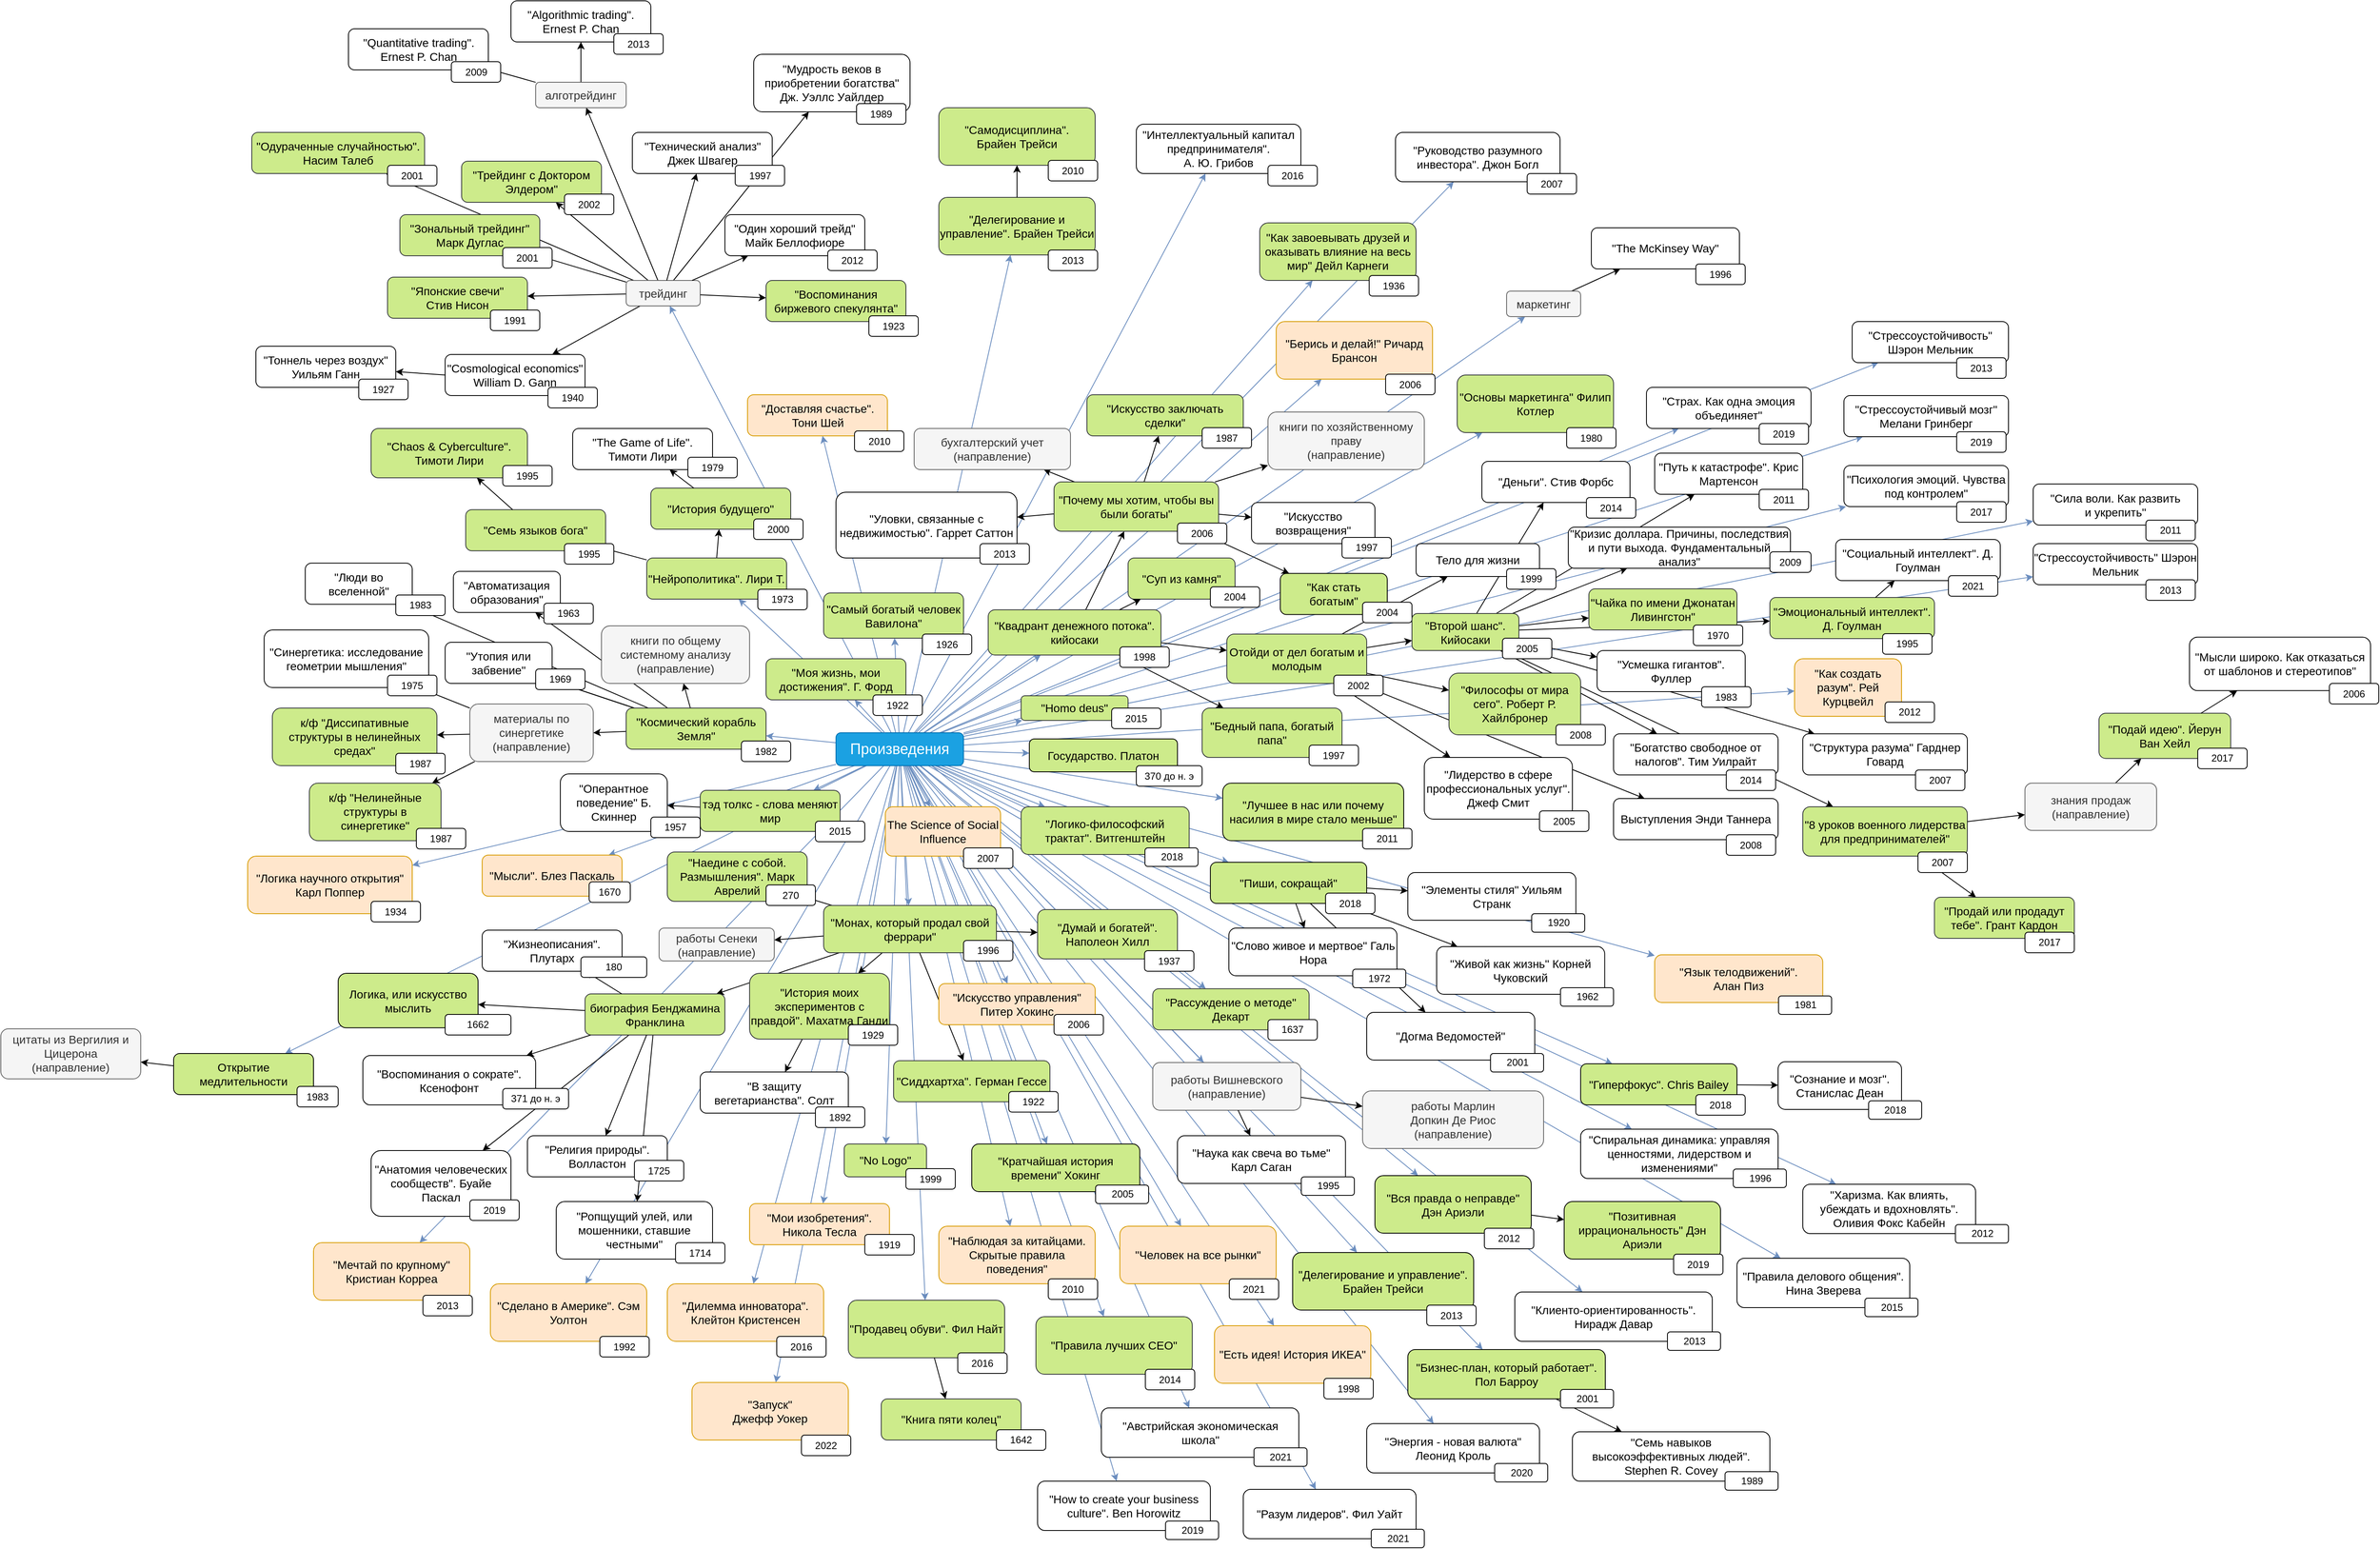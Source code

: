 <mxfile version="14.6.13" type="device"><diagram id="gFQqTj9S9QjI57qX_FN8" name="Page-1"><mxGraphModel dx="1502" dy="1672" grid="1" gridSize="10" guides="1" tooltips="1" connect="1" arrows="1" fold="1" page="1" pageScale="1" pageWidth="1000" pageHeight="1000" math="0" shadow="0"><root><mxCell id="0"/><mxCell id="1" parent="0"/><mxCell id="z6KCO6ljkR9DcuPoLvdQ-4" style="rounded=0;orthogonalLoop=1;jettySize=auto;html=1;" parent="1" source="6u4lLf7N7ye07NhKtf6_-11" target="z6KCO6ljkR9DcuPoLvdQ-2" edge="1"><mxGeometry relative="1" as="geometry"/></mxCell><mxCell id="LvM2o91_XArNvHHiSJtC-9" style="rounded=1;orthogonalLoop=1;jettySize=auto;html=1;strokeColor=#6c8ebf;fillColor=#dae8fc;strokeWidth=1;" parent="1" source="RsOFP98a-wZczNKdAfNT-47" target="LvM2o91_XArNvHHiSJtC-7" edge="1"><mxGeometry relative="1" as="geometry"><mxPoint x="1237.026" y="930" as="sourcePoint"/><mxPoint x="1064.58" y="1560" as="targetPoint"/></mxGeometry></mxCell><mxCell id="LvM2o91_XArNvHHiSJtC-4" style="orthogonalLoop=1;jettySize=auto;html=1;fillColor=#dae8fc;strokeColor=#6c8ebf;strokeWidth=1;" parent="1" source="RsOFP98a-wZczNKdAfNT-47" target="LvM2o91_XArNvHHiSJtC-2" edge="1"><mxGeometry relative="1" as="geometry"><mxPoint x="1165" y="902.172" as="sourcePoint"/><mxPoint x="1080" y="893.586" as="targetPoint"/></mxGeometry></mxCell><mxCell id="r62jmA0IFykTr794U2ij-4" value="" style="rounded=1;orthogonalLoop=1;jettySize=auto;html=1;fontSize=11;strokeColor=#6c8ebf;fillColor=#dae8fc;strokeWidth=1;" parent="1" source="RsOFP98a-wZczNKdAfNT-47" target="r62jmA0IFykTr794U2ij-2" edge="1"><mxGeometry relative="1" as="geometry"><mxPoint x="1304.105" y="890" as="sourcePoint"/><mxPoint x="2412.994" y="530" as="targetPoint"/></mxGeometry></mxCell><mxCell id="pbyo0TSNPF1ZYRpWmlWR-4" style="rounded=1;orthogonalLoop=1;jettySize=auto;html=1;fontSize=11;strokeColor=#6c8ebf;fillColor=#dae8fc;strokeWidth=1;" parent="1" source="RsOFP98a-wZczNKdAfNT-47" target="pbyo0TSNPF1ZYRpWmlWR-2" edge="1"><mxGeometry relative="1" as="geometry"><mxPoint x="1251.285" y="930" as="sourcePoint"/><mxPoint x="1594.323" y="1711" as="targetPoint"/></mxGeometry></mxCell><mxCell id="K7OtpOYKD5c57KYiqc1i-4" style="orthogonalLoop=1;jettySize=auto;html=1;strokeColor=#6c8ebf;fillColor=#dae8fc;strokeWidth=1;" parent="1" source="RsOFP98a-wZczNKdAfNT-47" target="K7OtpOYKD5c57KYiqc1i-2" edge="1"><mxGeometry relative="1" as="geometry"><mxPoint x="1253.116" y="890" as="sourcePoint"/><mxPoint x="1614.075" y="210" as="targetPoint"/></mxGeometry></mxCell><mxCell id="WefVHXutgzZxSpTJdHcn-4" style="rounded=1;orthogonalLoop=1;jettySize=auto;html=1;fontSize=11;strokeColor=#6c8ebf;fillColor=#dae8fc;strokeWidth=1;" parent="1" source="RsOFP98a-wZczNKdAfNT-47" target="WefVHXutgzZxSpTJdHcn-2" edge="1"><mxGeometry relative="1" as="geometry"><mxPoint x="1258.324" y="930" as="sourcePoint"/><mxPoint x="1891.265" y="1730" as="targetPoint"/></mxGeometry></mxCell><mxCell id="6u4lLf7N7ye07NhKtf6_-30" style="rounded=1;orthogonalLoop=1;jettySize=auto;html=1;fontSize=11;strokeColor=#6c8ebf;fillColor=#dae8fc;strokeWidth=1;" parent="1" source="RsOFP98a-wZczNKdAfNT-47" target="6u4lLf7N7ye07NhKtf6_-28" edge="1"><mxGeometry relative="1" as="geometry"><mxPoint x="1277.092" y="930" as="sourcePoint"/><mxPoint x="2313.112" y="1529" as="targetPoint"/></mxGeometry></mxCell><mxCell id="6u4lLf7N7ye07NhKtf6_-26" style="rounded=1;orthogonalLoop=1;jettySize=auto;html=1;fontSize=11;strokeColor=#6c8ebf;fillColor=#dae8fc;strokeWidth=1;" parent="1" source="RsOFP98a-wZczNKdAfNT-47" target="6u4lLf7N7ye07NhKtf6_-24" edge="1"><mxGeometry relative="1" as="geometry"><mxPoint x="1262.201" y="930" as="sourcePoint"/><mxPoint x="1970.449" y="1649" as="targetPoint"/></mxGeometry></mxCell><mxCell id="6u4lLf7N7ye07NhKtf6_-22" style="rounded=1;orthogonalLoop=1;jettySize=auto;html=1;fontSize=11;strokeColor=#6c8ebf;fillColor=#dae8fc;strokeWidth=1;" parent="1" source="RsOFP98a-wZczNKdAfNT-47" target="6u4lLf7N7ye07NhKtf6_-19" edge="1"><mxGeometry relative="1" as="geometry"><mxPoint x="1267.645" y="930" as="sourcePoint"/><mxPoint x="2072.283" y="1570" as="targetPoint"/></mxGeometry></mxCell><mxCell id="6u4lLf7N7ye07NhKtf6_-17" style="rounded=1;orthogonalLoop=1;jettySize=auto;html=1;fontSize=11;strokeColor=#6c8ebf;fillColor=#dae8fc;strokeWidth=1;" parent="1" source="RsOFP98a-wZczNKdAfNT-47" target="6u4lLf7N7ye07NhKtf6_-15" edge="1"><mxGeometry relative="1" as="geometry"><mxPoint x="1254.289" y="930" as="sourcePoint"/><mxPoint x="1584.37" y="1490" as="targetPoint"/></mxGeometry></mxCell><mxCell id="nxBshVo640C-v6cIo3Fv-6" style="orthogonalLoop=1;jettySize=auto;html=1;strokeColor=#6c8ebf;fillColor=#dae8fc;strokeWidth=1;" parent="1" source="RsOFP98a-wZczNKdAfNT-47" target="nxBshVo640C-v6cIo3Fv-2" edge="1"><mxGeometry relative="1" as="geometry"><mxPoint x="1287.776" y="930" as="sourcePoint"/><mxPoint x="2108.405" y="1292.5" as="targetPoint"/></mxGeometry></mxCell><mxCell id="6u4lLf7N7ye07NhKtf6_-13" style="rounded=1;orthogonalLoop=1;jettySize=auto;html=1;fontSize=11;strokeColor=#6c8ebf;fillColor=#dae8fc;strokeWidth=1;" parent="1" source="RsOFP98a-wZczNKdAfNT-47" target="6u4lLf7N7ye07NhKtf6_-11" edge="1"><mxGeometry relative="1" as="geometry"><mxPoint x="1267.645" y="930" as="sourcePoint"/><mxPoint x="2072.283" y="1570" as="targetPoint"/></mxGeometry></mxCell><mxCell id="6u4lLf7N7ye07NhKtf6_-9" style="rounded=1;orthogonalLoop=1;jettySize=auto;html=1;fontSize=11;strokeColor=#6c8ebf;fillColor=#dae8fc;strokeWidth=1;" parent="1" source="RsOFP98a-wZczNKdAfNT-47" target="6u4lLf7N7ye07NhKtf6_-7" edge="1"><mxGeometry relative="1" as="geometry"><mxPoint x="1260.661" y="930" as="sourcePoint"/><mxPoint x="1798.219" y="1522" as="targetPoint"/></mxGeometry></mxCell><mxCell id="wMTSX7TPlGTdCGAvRJ2a-18" style="orthogonalLoop=1;jettySize=auto;html=1;" parent="1" source="wMTSX7TPlGTdCGAvRJ2a-8" target="wMTSX7TPlGTdCGAvRJ2a-16" edge="1"><mxGeometry relative="1" as="geometry"><mxPoint x="971.834" y="434" as="sourcePoint"/><mxPoint x="896.236" y="345" as="targetPoint"/></mxGeometry></mxCell><mxCell id="HOvaQf6yUYxWFvqGRwPJ-27" style="orthogonalLoop=1;jettySize=auto;html=1;strokeColor=#6c8ebf;fillColor=#dae8fc;strokeWidth=1;" parent="1" source="RsOFP98a-wZczNKdAfNT-47" target="HOvaQf6yUYxWFvqGRwPJ-24" edge="1"><mxGeometry relative="1" as="geometry"><mxPoint x="1246.981" y="890" as="sourcePoint"/><mxPoint x="1377.158" y="309" as="targetPoint"/></mxGeometry></mxCell><mxCell id="HOvaQf6yUYxWFvqGRwPJ-16" style="edgeStyle=none;rounded=0;orthogonalLoop=1;jettySize=auto;html=1;" parent="1" source="HOvaQf6yUYxWFvqGRwPJ-15" target="HOvaQf6yUYxWFvqGRwPJ-13" edge="1"><mxGeometry relative="1" as="geometry"/></mxCell><mxCell id="HOvaQf6yUYxWFvqGRwPJ-6" style="orthogonalLoop=1;jettySize=auto;html=1;strokeColor=#6c8ebf;fillColor=#dae8fc;strokeWidth=1;" parent="1" source="RsOFP98a-wZczNKdAfNT-47" target="HOvaQf6yUYxWFvqGRwPJ-2" edge="1"><mxGeometry relative="1" as="geometry"><mxPoint x="1320" y="912.348" as="sourcePoint"/><mxPoint x="1400" y="914.773" as="targetPoint"/></mxGeometry></mxCell><mxCell id="Y14NpZWbVYpAQ7IEgKy--3" style="rounded=0;orthogonalLoop=1;jettySize=auto;html=1;" parent="1" source="tB49qgXk785BnZ7Lmxhy-1" target="FyU_9MYmu1Jh1yO-Xfc4-14" edge="1"><mxGeometry relative="1" as="geometry"/></mxCell><mxCell id="aO-gifKziL9YiZISCLc2-5" style="orthogonalLoop=1;jettySize=auto;html=1;strokeColor=#6c8ebf;fillColor=#dae8fc;strokeWidth=1;" parent="1" source="RsOFP98a-wZczNKdAfNT-47" target="aO-gifKziL9YiZISCLc2-3" edge="1"><mxGeometry relative="1" as="geometry"><mxPoint x="1246.981" y="890" as="sourcePoint"/><mxPoint x="1377.158" y="309" as="targetPoint"/></mxGeometry></mxCell><mxCell id="nWjuYzotjqNZ7Qua0hlF-4" value="" style="rounded=1;orthogonalLoop=1;jettySize=auto;html=1;fontSize=11;strokeColor=#6c8ebf;fillColor=#dae8fc;strokeWidth=1;" parent="1" source="RsOFP98a-wZczNKdAfNT-47" target="Fln4zvT_o4N4wQ7hnmyZ-1" edge="1"><mxGeometry relative="1" as="geometry"><mxPoint x="1279.286" y="890" as="sourcePoint"/><mxPoint x="1950.625" y="525" as="targetPoint"/></mxGeometry></mxCell><mxCell id="9zSTBF1xBcPs35yZZVo1-21" style="orthogonalLoop=1;jettySize=auto;html=1;strokeColor=#6c8ebf;fillColor=#dae8fc;strokeWidth=1;" parent="1" source="RsOFP98a-wZczNKdAfNT-47" target="9zSTBF1xBcPs35yZZVo1-19" edge="1"><mxGeometry relative="1" as="geometry"><mxPoint x="1254.248" y="890" as="sourcePoint"/><mxPoint x="1524.442" y="430" as="targetPoint"/></mxGeometry></mxCell><mxCell id="9zSTBF1xBcPs35yZZVo1-15" style="orthogonalLoop=1;jettySize=auto;html=1;strokeColor=#6c8ebf;fillColor=#dae8fc;strokeWidth=1;" parent="1" source="RsOFP98a-wZczNKdAfNT-47" target="9zSTBF1xBcPs35yZZVo1-13" edge="1"><mxGeometry relative="1" as="geometry"><mxPoint x="1320" y="912.348" as="sourcePoint"/><mxPoint x="1400" y="914.773" as="targetPoint"/></mxGeometry></mxCell><mxCell id="ZFBhD2nThf9lycHF0sX4-7" style="rounded=1;orthogonalLoop=1;jettySize=auto;html=1;fontSize=11;strokeColor=#6c8ebf;fillColor=#dae8fc;strokeWidth=1;" parent="1" source="RsOFP98a-wZczNKdAfNT-47" target="ZFBhD2nThf9lycHF0sX4-3" edge="1"><mxGeometry relative="1" as="geometry"><mxPoint x="1256.362" y="930" as="sourcePoint"/><mxPoint x="1720.741" y="1600" as="targetPoint"/></mxGeometry></mxCell><mxCell id="wMTSX7TPlGTdCGAvRJ2a-14" style="orthogonalLoop=1;jettySize=auto;html=1;" parent="1" source="wMTSX7TPlGTdCGAvRJ2a-8" target="wMTSX7TPlGTdCGAvRJ2a-12" edge="1"><mxGeometry relative="1" as="geometry"><mxPoint x="935" y="462" as="sourcePoint"/><mxPoint x="828.333" y="430" as="targetPoint"/></mxGeometry></mxCell><mxCell id="wMTSX7TPlGTdCGAvRJ2a-10" style="orthogonalLoop=1;jettySize=auto;html=1;" parent="1" source="wMTSX7TPlGTdCGAvRJ2a-8" target="wMTSX7TPlGTdCGAvRJ2a-4" edge="1"><mxGeometry relative="1" as="geometry"><mxPoint x="772" y="618.75" as="sourcePoint"/><mxPoint x="728.6" y="580" as="targetPoint"/></mxGeometry></mxCell><mxCell id="wMTSX7TPlGTdCGAvRJ2a-5" style="orthogonalLoop=1;jettySize=auto;html=1;strokeColor=#6c8ebf;fillColor=#dae8fc;strokeWidth=1;" parent="1" source="RsOFP98a-wZczNKdAfNT-47" target="wMTSX7TPlGTdCGAvRJ2a-8" edge="1"><mxGeometry relative="1" as="geometry"><mxPoint x="1237.574" y="890" as="sourcePoint"/><mxPoint x="1148.658" y="529" as="targetPoint"/></mxGeometry></mxCell><mxCell id="hwRI6XJlKgeZOXECYZcN-6" style="edgeStyle=none;shape=connector;rounded=1;orthogonalLoop=1;jettySize=auto;html=1;labelBackgroundColor=#ffffff;fontFamily=Helvetica;fontSize=11;fontColor=#000000;endArrow=classic;strokeColor=#000000;" parent="1" source="31Xx-qMsKH4X4Rx2XjnZ-43" target="hwRI6XJlKgeZOXECYZcN-3" edge="1"><mxGeometry relative="1" as="geometry"><mxPoint x="1730" y="1333.255" as="sourcePoint"/><mxPoint x="1805" y="1344.3" as="targetPoint"/></mxGeometry></mxCell><mxCell id="nATxKmzf6BtQvCfUr36B-5" style="rounded=1;orthogonalLoop=1;jettySize=auto;html=1;fontSize=11;strokeColor=#6c8ebf;fillColor=#dae8fc;strokeWidth=1;" parent="1" source="RsOFP98a-wZczNKdAfNT-47" target="nATxKmzf6BtQvCfUr36B-3" edge="1"><mxGeometry relative="1" as="geometry"><mxPoint x="1254.289" y="930" as="sourcePoint"/><mxPoint x="1584.37" y="1490" as="targetPoint"/></mxGeometry></mxCell><mxCell id="SkOuhZz7W8Dh3s9xq-EC-6" style="orthogonalLoop=1;jettySize=auto;html=1;" parent="1" source="_hCI-wKqTH-qusD7r400-21" target="31Xx-qMsKH4X4Rx2XjnZ-69" edge="1"><mxGeometry relative="1" as="geometry"><mxPoint x="1977.32" y="790" as="sourcePoint"/><mxPoint x="2376.907" y="980" as="targetPoint"/></mxGeometry></mxCell><mxCell id="hvNdaiBAutXoqobx4dG9-4" style="orthogonalLoop=1;jettySize=auto;html=1;fillColor=#dae8fc;strokeColor=#6c8ebf;strokeWidth=1;" parent="1" source="RsOFP98a-wZczNKdAfNT-47" target="hvNdaiBAutXoqobx4dG9-2" edge="1"><mxGeometry relative="1" as="geometry"><mxPoint x="1170.556" y="930" as="sourcePoint"/><mxPoint x="660" y="1071.931" as="targetPoint"/></mxGeometry></mxCell><mxCell id="zYDKx4PykuvDN0_hsxEK-4" style="orthogonalLoop=1;jettySize=auto;html=1;fillColor=#dae8fc;strokeColor=#6c8ebf;strokeWidth=1;" parent="1" source="RsOFP98a-wZczNKdAfNT-47" target="zYDKx4PykuvDN0_hsxEK-2" edge="1"><mxGeometry relative="1" as="geometry"><mxPoint x="1165" y="902.172" as="sourcePoint"/><mxPoint x="1080" y="893.586" as="targetPoint"/></mxGeometry></mxCell><mxCell id="yH5rw5O3tdyiB3K_Kici-9" value="" style="rounded=1;orthogonalLoop=1;jettySize=auto;html=1;fontSize=11;strokeColor=#6c8ebf;fillColor=#dae8fc;strokeWidth=1;" parent="1" source="RsOFP98a-wZczNKdAfNT-47" target="yH5rw5O3tdyiB3K_Kici-7" edge="1"><mxGeometry relative="1" as="geometry"><mxPoint x="1304.105" y="890" as="sourcePoint"/><mxPoint x="2412.994" y="530" as="targetPoint"/></mxGeometry></mxCell><mxCell id="yH5rw5O3tdyiB3K_Kici-4" value="" style="rounded=1;orthogonalLoop=1;jettySize=auto;html=1;fontSize=11;strokeColor=#6c8ebf;fillColor=#dae8fc;strokeWidth=1;" parent="1" source="RsOFP98a-wZczNKdAfNT-47" target="yH5rw5O3tdyiB3K_Kici-2" edge="1"><mxGeometry relative="1" as="geometry"><mxPoint x="1320" y="890.12" as="sourcePoint"/><mxPoint x="2392.539" y="615" as="targetPoint"/></mxGeometry></mxCell><mxCell id="l2uxk4pcmpk9MyoWbjjn-12" value="" style="rounded=1;orthogonalLoop=1;jettySize=auto;html=1;fontSize=11;strokeColor=#6c8ebf;fillColor=#dae8fc;strokeWidth=1;" parent="1" source="RsOFP98a-wZczNKdAfNT-47" target="l2uxk4pcmpk9MyoWbjjn-10" edge="1"><mxGeometry relative="1" as="geometry"><mxPoint x="1320" y="893.104" as="sourcePoint"/><mxPoint x="2530" y="629.302" as="targetPoint"/></mxGeometry></mxCell><mxCell id="l2uxk4pcmpk9MyoWbjjn-8" value="" style="rounded=1;orthogonalLoop=1;jettySize=auto;html=1;fontSize=11;strokeColor=#6c8ebf;fillColor=#dae8fc;strokeWidth=1;" parent="1" source="RsOFP98a-wZczNKdAfNT-47" target="l2uxk4pcmpk9MyoWbjjn-6" edge="1"><mxGeometry relative="1" as="geometry"><mxPoint x="1320" y="898.198" as="sourcePoint"/><mxPoint x="2620" y="700.228" as="targetPoint"/></mxGeometry></mxCell><mxCell id="l2uxk4pcmpk9MyoWbjjn-4" value="" style="rounded=1;orthogonalLoop=1;jettySize=auto;html=1;fontSize=11;strokeColor=#6c8ebf;fillColor=#dae8fc;strokeWidth=1;" parent="1" source="RsOFP98a-wZczNKdAfNT-47" target="l2uxk4pcmpk9MyoWbjjn-2" edge="1"><mxGeometry relative="1" as="geometry"><mxPoint x="1279.286" y="890" as="sourcePoint"/><mxPoint x="1950.625" y="525" as="targetPoint"/></mxGeometry></mxCell><mxCell id="31Xx-qMsKH4X4Rx2XjnZ-66" style="rounded=1;orthogonalLoop=1;jettySize=auto;html=1;strokeColor=#6c8ebf;fillColor=#dae8fc;strokeWidth=1;" parent="1" source="RsOFP98a-wZczNKdAfNT-47" target="31Xx-qMsKH4X4Rx2XjnZ-64" edge="1"><mxGeometry relative="1" as="geometry"><mxPoint x="1230.748" y="930" as="sourcePoint"/><mxPoint x="860.566" y="1560" as="targetPoint"/></mxGeometry></mxCell><mxCell id="31Xx-qMsKH4X4Rx2XjnZ-60" style="rounded=1;orthogonalLoop=1;jettySize=auto;html=1;strokeColor=#6c8ebf;fillColor=#dae8fc;strokeWidth=1;" parent="1" source="RsOFP98a-wZczNKdAfNT-47" target="31Xx-qMsKH4X4Rx2XjnZ-58" edge="1"><mxGeometry relative="1" as="geometry"><mxPoint x="1243.422" y="930" as="sourcePoint"/><mxPoint x="1273.387" y="1580" as="targetPoint"/></mxGeometry></mxCell><mxCell id="31Xx-qMsKH4X4Rx2XjnZ-55" value="" style="rounded=1;orthogonalLoop=1;jettySize=auto;html=1;fontSize=11;strokeColor=#6c8ebf;fillColor=#dae8fc;strokeWidth=1;" parent="1" source="RsOFP98a-wZczNKdAfNT-47" target="31Xx-qMsKH4X4Rx2XjnZ-53" edge="1"><mxGeometry relative="1" as="geometry"><mxPoint x="1279.286" y="890" as="sourcePoint"/><mxPoint x="1950.625" y="525" as="targetPoint"/></mxGeometry></mxCell><mxCell id="31Xx-qMsKH4X4Rx2XjnZ-50" value="" style="rounded=1;orthogonalLoop=1;jettySize=auto;html=1;fontSize=11;strokeColor=#6c8ebf;fillColor=#dae8fc;strokeWidth=1;" parent="1" source="RsOFP98a-wZczNKdAfNT-47" target="31Xx-qMsKH4X4Rx2XjnZ-48" edge="1"><mxGeometry relative="1" as="geometry"><mxPoint x="1272.43" y="890" as="sourcePoint"/><mxPoint x="1413.847" y="795.5" as="targetPoint"/></mxGeometry></mxCell><mxCell id="31Xx-qMsKH4X4Rx2XjnZ-45" style="rounded=1;orthogonalLoop=1;jettySize=auto;html=1;fontSize=11;strokeColor=#6c8ebf;fillColor=#dae8fc;strokeWidth=1;" parent="1" source="RsOFP98a-wZczNKdAfNT-47" target="31Xx-qMsKH4X4Rx2XjnZ-43" edge="1"><mxGeometry relative="1" as="geometry"><mxPoint x="1254.289" y="930" as="sourcePoint"/><mxPoint x="1584.37" y="1490" as="targetPoint"/></mxGeometry></mxCell><mxCell id="31Xx-qMsKH4X4Rx2XjnZ-38" style="rounded=1;orthogonalLoop=1;jettySize=auto;html=1;strokeColor=#6c8ebf;fillColor=#dae8fc;strokeWidth=1;" parent="1" source="RsOFP98a-wZczNKdAfNT-47" target="31Xx-qMsKH4X4Rx2XjnZ-36" edge="1"><mxGeometry relative="1" as="geometry"><mxPoint x="1237.026" y="930" as="sourcePoint"/><mxPoint x="1064.58" y="1560" as="targetPoint"/></mxGeometry></mxCell><mxCell id="31Xx-qMsKH4X4Rx2XjnZ-33" style="orthogonalLoop=1;jettySize=auto;html=1;fillColor=#dae8fc;strokeColor=#6c8ebf;strokeWidth=1;" parent="1" source="RsOFP98a-wZczNKdAfNT-47" target="31Xx-qMsKH4X4Rx2XjnZ-28" edge="1"><mxGeometry relative="1" as="geometry"><mxPoint x="1165" y="902.172" as="sourcePoint"/><mxPoint x="1080" y="893.586" as="targetPoint"/></mxGeometry></mxCell><mxCell id="31Xx-qMsKH4X4Rx2XjnZ-25" style="rounded=1;orthogonalLoop=1;jettySize=auto;html=1;strokeColor=#6c8ebf;fillColor=#dae8fc;strokeWidth=1;" parent="1" source="RsOFP98a-wZczNKdAfNT-47" target="31Xx-qMsKH4X4Rx2XjnZ-23" edge="1"><mxGeometry relative="1" as="geometry"><mxPoint x="1239.123" y="930" as="sourcePoint"/><mxPoint x="1149.221" y="1462.5" as="targetPoint"/></mxGeometry></mxCell><mxCell id="31Xx-qMsKH4X4Rx2XjnZ-19" style="rounded=1;orthogonalLoop=1;jettySize=auto;html=1;strokeColor=#6c8ebf;fillColor=#dae8fc;strokeWidth=1;" parent="1" source="RsOFP98a-wZczNKdAfNT-47" target="31Xx-qMsKH4X4Rx2XjnZ-16" edge="1"><mxGeometry relative="1" as="geometry"><mxPoint x="1241.8" y="930" as="sourcePoint"/><mxPoint x="1225.7" y="1390" as="targetPoint"/></mxGeometry></mxCell><mxCell id="31Xx-qMsKH4X4Rx2XjnZ-14" style="rounded=1;orthogonalLoop=1;jettySize=auto;html=1;strokeColor=#6c8ebf;fillColor=#dae8fc;strokeWidth=1;" parent="1" source="RsOFP98a-wZczNKdAfNT-47" target="31Xx-qMsKH4X4Rx2XjnZ-12" edge="1"><mxGeometry relative="1" as="geometry"><mxPoint x="1241.8" y="930" as="sourcePoint"/><mxPoint x="1225.7" y="1390" as="targetPoint"/></mxGeometry></mxCell><mxCell id="31Xx-qMsKH4X4Rx2XjnZ-8" style="rounded=1;orthogonalLoop=1;jettySize=auto;html=1;fontSize=11;strokeColor=#6c8ebf;fillColor=#dae8fc;strokeWidth=1;" parent="1" source="RsOFP98a-wZczNKdAfNT-47" target="31Xx-qMsKH4X4Rx2XjnZ-6" edge="1"><mxGeometry relative="1" as="geometry"><mxPoint x="1247.516" y="930" as="sourcePoint"/><mxPoint x="1386.221" y="1483" as="targetPoint"/></mxGeometry></mxCell><mxCell id="pnwwbckA5jxVhMsNkGov-80" style="rounded=1;orthogonalLoop=1;jettySize=auto;html=1;strokeColor=#6c8ebf;fillColor=#dae8fc;strokeWidth=1;" parent="1" source="RsOFP98a-wZczNKdAfNT-47" target="9TvSdvk3E5GPOlqkx3RB-13" edge="1"><mxGeometry relative="1" as="geometry"><mxPoint x="980" y="1450" as="sourcePoint"/><mxPoint x="902.246" y="1380" as="targetPoint"/></mxGeometry></mxCell><mxCell id="KyB1wKagL7utWyiWBppH-5" style="rounded=1;orthogonalLoop=1;jettySize=auto;html=1;fontSize=11;strokeColor=#6c8ebf;fillColor=#dae8fc;strokeWidth=1;" parent="1" source="RsOFP98a-wZczNKdAfNT-47" target="KyB1wKagL7utWyiWBppH-3" edge="1"><mxGeometry relative="1" as="geometry"><mxPoint x="1243.643" y="930" as="sourcePoint"/><mxPoint x="1253.357" y="1100" as="targetPoint"/></mxGeometry></mxCell><mxCell id="7oaHPai1JbAgvdwFECQF-8" style="edgeStyle=none;shape=connector;rounded=1;orthogonalLoop=1;jettySize=auto;html=1;labelBackgroundColor=default;fontFamily=Helvetica;fontSize=11;fontColor=default;endArrow=classic;strokeColor=#6c8ebf;fillColor=#dae8fc;strokeWidth=1;" parent="1" source="RsOFP98a-wZczNKdAfNT-47" target="7oaHPai1JbAgvdwFECQF-9" edge="1"><mxGeometry relative="1" as="geometry"><mxPoint x="1249.951" y="930" as="sourcePoint"/><mxPoint x="1614.435" y="1300" as="targetPoint"/></mxGeometry></mxCell><mxCell id="7oaHPai1JbAgvdwFECQF-4" style="edgeStyle=none;shape=connector;rounded=1;orthogonalLoop=1;jettySize=auto;html=1;labelBackgroundColor=default;fontFamily=Helvetica;fontSize=11;fontColor=default;endArrow=classic;strokeColor=#6c8ebf;fillColor=#dae8fc;strokeWidth=1;" parent="1" source="RsOFP98a-wZczNKdAfNT-47" target="7oaHPai1JbAgvdwFECQF-2" edge="1"><mxGeometry relative="1" as="geometry"><mxPoint x="1281.25" y="930" as="sourcePoint"/><mxPoint x="1457.93" y="1188.75" as="targetPoint"/></mxGeometry></mxCell><mxCell id="UOSPbNd38purDqlrOx0x-4" style="orthogonalLoop=1;jettySize=auto;html=1;" parent="1" source="FyU_9MYmu1Jh1yO-Xfc4-6" target="UOSPbNd38purDqlrOx0x-2" edge="1"><mxGeometry relative="1" as="geometry"><mxPoint x="1943.562" y="745" as="sourcePoint"/><mxPoint x="2024.932" y="610" as="targetPoint"/></mxGeometry></mxCell><mxCell id="VPud3m4QUuQE5rzuyN6K-8" style="orthogonalLoop=1;jettySize=auto;html=1;strokeColor=#6c8ebf;fillColor=#dae8fc;strokeWidth=1;" parent="1" source="RsOFP98a-wZczNKdAfNT-47" target="VPud3m4QUuQE5rzuyN6K-6" edge="1"><mxGeometry relative="1" as="geometry"><mxPoint x="1221.054" y="890" as="sourcePoint"/><mxPoint x="1046.807" y="727.5" as="targetPoint"/></mxGeometry></mxCell><mxCell id="_hCI-wKqTH-qusD7r400-23" style="orthogonalLoop=1;jettySize=auto;html=1;" parent="1" source="FyU_9MYmu1Jh1yO-Xfc4-6" target="_hCI-wKqTH-qusD7r400-21" edge="1"><mxGeometry relative="1" as="geometry"><mxPoint x="1799.615" y="830" as="sourcePoint"/><mxPoint x="2147.821" y="970" as="targetPoint"/></mxGeometry></mxCell><mxCell id="_hCI-wKqTH-qusD7r400-19" style="edgeStyle=none;shape=connector;rounded=1;orthogonalLoop=1;jettySize=auto;html=1;labelBackgroundColor=#ffffff;fontFamily=Helvetica;fontSize=11;fontColor=#000000;endArrow=classic;strokeColor=#000000;" parent="1" source="FyU_9MYmu1Jh1yO-Xfc4-6" target="_hCI-wKqTH-qusD7r400-14" edge="1"><mxGeometry relative="1" as="geometry"><mxPoint x="1995" y="769.92" as="sourcePoint"/><mxPoint x="2310" y="781.649" as="targetPoint"/></mxGeometry></mxCell><mxCell id="_hCI-wKqTH-qusD7r400-12" style="edgeStyle=none;shape=connector;rounded=1;orthogonalLoop=1;jettySize=auto;html=1;labelBackgroundColor=#ffffff;fontFamily=Helvetica;fontSize=11;fontColor=#000000;endArrow=classic;strokeColor=#000000;" parent="1" source="FyU_9MYmu1Jh1yO-Xfc4-6" target="_hCI-wKqTH-qusD7r400-10" edge="1"><mxGeometry relative="1" as="geometry"><mxPoint x="1979.245" y="790" as="sourcePoint"/><mxPoint x="2165.283" y="875" as="targetPoint"/></mxGeometry></mxCell><mxCell id="_hCI-wKqTH-qusD7r400-8" style="edgeStyle=none;shape=connector;rounded=1;orthogonalLoop=1;jettySize=auto;html=1;labelBackgroundColor=default;fontFamily=Helvetica;fontSize=11;fontColor=default;endArrow=classic;strokeColor=#6c8ebf;fillColor=#dae8fc;strokeWidth=1;" parent="1" source="RsOFP98a-wZczNKdAfNT-47" target="_hCI-wKqTH-qusD7r400-6" edge="1"><mxGeometry relative="1" as="geometry"><mxPoint x="1257.67" y="930" as="sourcePoint"/><mxPoint x="1532.628" y="1292.5" as="targetPoint"/></mxGeometry></mxCell><mxCell id="eRWgpKovWUvQIof7ADLE-18" style="edgeStyle=none;shape=connector;rounded=1;orthogonalLoop=1;jettySize=auto;html=1;labelBackgroundColor=#ffffff;fontFamily=Helvetica;fontSize=11;fontColor=#000000;endArrow=classic;strokeColor=#000000;" parent="1" source="FyU_9MYmu1Jh1yO-Xfc4-2" target="eRWgpKovWUvQIof7ADLE-16" edge="1"><mxGeometry relative="1" as="geometry"><mxPoint x="1723.817" y="1097.5" as="sourcePoint"/><mxPoint x="1734.397" y="1127.5" as="targetPoint"/></mxGeometry></mxCell><mxCell id="eRWgpKovWUvQIof7ADLE-14" style="edgeStyle=none;shape=connector;rounded=1;orthogonalLoop=1;jettySize=auto;html=1;labelBackgroundColor=#ffffff;fontFamily=Helvetica;fontSize=11;fontColor=#000000;endArrow=classic;strokeColor=#000000;" parent="1" source="FyU_9MYmu1Jh1yO-Xfc4-2" target="eRWgpKovWUvQIof7ADLE-12" edge="1"><mxGeometry relative="1" as="geometry"><mxPoint x="1723.817" y="1097.5" as="sourcePoint"/><mxPoint x="1734.397" y="1127.5" as="targetPoint"/></mxGeometry></mxCell><mxCell id="eRWgpKovWUvQIof7ADLE-10" style="edgeStyle=none;shape=connector;rounded=1;orthogonalLoop=1;jettySize=auto;html=1;labelBackgroundColor=#ffffff;fontFamily=Helvetica;fontSize=11;fontColor=#000000;endArrow=classic;strokeColor=#000000;" parent="1" source="FyU_9MYmu1Jh1yO-Xfc4-2" target="eRWgpKovWUvQIof7ADLE-8" edge="1"><mxGeometry relative="1" as="geometry"><mxPoint x="1723.817" y="1097.5" as="sourcePoint"/><mxPoint x="1734.397" y="1127.5" as="targetPoint"/></mxGeometry></mxCell><mxCell id="eRWgpKovWUvQIof7ADLE-1" style="orthogonalLoop=1;jettySize=auto;html=1;" parent="1" source="FyU_9MYmu1Jh1yO-Xfc4-6" target="s26Afz5XdEESrJ8MG8HM-3" edge="1"><mxGeometry relative="1" as="geometry"><mxPoint x="1780" y="770" as="sourcePoint"/><mxPoint x="1908.333" y="700" as="targetPoint"/></mxGeometry></mxCell><mxCell id="s26Afz5XdEESrJ8MG8HM-12" style="orthogonalLoop=1;jettySize=auto;html=1;" parent="1" source="VWxjFS_z5K5VY_h7uVj0-5" target="s26Afz5XdEESrJ8MG8HM-10" edge="1"><mxGeometry relative="1" as="geometry"><mxPoint x="1771.667" y="830" as="sourcePoint"/><mxPoint x="1911.667" y="920" as="targetPoint"/></mxGeometry></mxCell><mxCell id="s26Afz5XdEESrJ8MG8HM-8" style="edgeStyle=none;shape=connector;rounded=1;orthogonalLoop=1;jettySize=auto;html=1;labelBackgroundColor=#ffffff;fontFamily=Helvetica;fontSize=11;fontColor=#000000;endArrow=classic;strokeColor=#000000;" parent="1" source="FyU_9MYmu1Jh1yO-Xfc4-6" target="s26Afz5XdEESrJ8MG8HM-6" edge="1"><mxGeometry relative="1" as="geometry"><mxPoint x="1995" y="779.85" as="sourcePoint"/><mxPoint x="2090" y="797.9" as="targetPoint"/></mxGeometry></mxCell><mxCell id="yeUZzji5SCjtuLvzpn78-7" style="edgeStyle=none;shape=connector;rounded=1;orthogonalLoop=1;jettySize=auto;html=1;labelBackgroundColor=#ffffff;fontFamily=Helvetica;fontSize=11;fontColor=#000000;endArrow=classic;strokeColor=#000000;" parent="1" source="FyU_9MYmu1Jh1yO-Xfc4-6" target="yeUZzji5SCjtuLvzpn78-2" edge="1"><mxGeometry relative="1" as="geometry"/></mxCell><mxCell id="lgdNcTlRZ70p7qupT05S-9" style="edgeStyle=none;shape=connector;rounded=1;orthogonalLoop=1;jettySize=auto;html=1;labelBackgroundColor=#ffffff;fontFamily=Helvetica;fontSize=11;fontColor=#000000;endArrow=classic;strokeColor=#000000;" parent="1" source="FyU_9MYmu1Jh1yO-Xfc4-6" target="lgdNcTlRZ70p7qupT05S-7" edge="1"><mxGeometry relative="1" as="geometry"/></mxCell><mxCell id="FyU_9MYmu1Jh1yO-Xfc4-31" style="edgeStyle=none;shape=connector;rounded=1;orthogonalLoop=1;jettySize=auto;html=1;labelBackgroundColor=#ffffff;fontFamily=Helvetica;fontSize=11;fontColor=#000000;endArrow=classic;strokeColor=#000000;" parent="1" source="tB49qgXk785BnZ7Lmxhy-1" target="FyU_9MYmu1Jh1yO-Xfc4-29" edge="1"><mxGeometry relative="1" as="geometry"/></mxCell><mxCell id="FyU_9MYmu1Jh1yO-Xfc4-20" style="edgeStyle=none;shape=connector;rounded=1;orthogonalLoop=1;jettySize=auto;html=1;exitX=0.75;exitY=1;exitDx=0;exitDy=0;labelBackgroundColor=default;fontFamily=Helvetica;fontSize=11;fontColor=default;endArrow=classic;strokeColor=#6c8ebf;fillColor=#dae8fc;strokeWidth=1;" parent="1" source="RsOFP98a-wZczNKdAfNT-47" target="FyU_9MYmu1Jh1yO-Xfc4-18" edge="1"><mxGeometry relative="1" as="geometry"/></mxCell><mxCell id="FyU_9MYmu1Jh1yO-Xfc4-16" style="edgeStyle=none;shape=connector;rounded=0;orthogonalLoop=1;jettySize=auto;html=1;labelBackgroundColor=default;fontFamily=Helvetica;fontSize=11;fontColor=default;endArrow=classic;strokeColor=default;" parent="1" source="tB49qgXk785BnZ7Lmxhy-1" target="FyU_9MYmu1Jh1yO-Xfc4-14" edge="1"><mxGeometry relative="1" as="geometry"/></mxCell><mxCell id="FyU_9MYmu1Jh1yO-Xfc4-12" style="edgeStyle=none;shape=connector;rounded=1;orthogonalLoop=1;jettySize=auto;html=1;labelBackgroundColor=#ffffff;fontFamily=Helvetica;fontSize=11;fontColor=#000000;endArrow=classic;strokeColor=#000000;" parent="1" source="tB49qgXk785BnZ7Lmxhy-1" target="FyU_9MYmu1Jh1yO-Xfc4-10" edge="1"><mxGeometry relative="1" as="geometry"/></mxCell><mxCell id="BPlIDKTzGk7GvC-xiwXc-2" style="edgeStyle=none;rounded=0;orthogonalLoop=1;jettySize=auto;html=1;" parent="1" source="1-PPLSDRgiZijzcZA0eA-2" target="BPlIDKTzGk7GvC-xiwXc-1" edge="1"><mxGeometry relative="1" as="geometry"><mxPoint x="903.537" y="1257.5" as="sourcePoint"/><mxPoint x="816.463" y="1310" as="targetPoint"/></mxGeometry></mxCell><mxCell id="RsOFP98a-wZczNKdAfNT-42" value="" style="rounded=1;orthogonalLoop=1;jettySize=auto;html=1;fontSize=11;strokeColor=#6c8ebf;fillColor=#dae8fc;strokeWidth=1;" parent="1" source="RsOFP98a-wZczNKdAfNT-47" target="RsOFP98a-wZczNKdAfNT-51" edge="1"><mxGeometry relative="1" as="geometry"/></mxCell><mxCell id="RsOFP98a-wZczNKdAfNT-43" style="rounded=1;orthogonalLoop=1;jettySize=auto;html=1;fontSize=11;strokeColor=#6c8ebf;fillColor=#dae8fc;strokeWidth=1;" parent="1" source="RsOFP98a-wZczNKdAfNT-47" target="RsOFP98a-wZczNKdAfNT-64" edge="1"><mxGeometry relative="1" as="geometry"><mxPoint x="1330" y="1040" as="sourcePoint"/></mxGeometry></mxCell><mxCell id="RsOFP98a-wZczNKdAfNT-44" style="rounded=1;orthogonalLoop=1;jettySize=auto;html=1;fontSize=11;strokeColor=#6c8ebf;fillColor=#dae8fc;strokeWidth=1;" parent="1" source="RsOFP98a-wZczNKdAfNT-47" target="RsOFP98a-wZczNKdAfNT-65" edge="1"><mxGeometry relative="1" as="geometry"/></mxCell><mxCell id="RsOFP98a-wZczNKdAfNT-45" style="orthogonalLoop=1;jettySize=auto;html=1;strokeColor=#6c8ebf;fillColor=#dae8fc;strokeWidth=1;" parent="1" source="RsOFP98a-wZczNKdAfNT-47" target="RsOFP98a-wZczNKdAfNT-76" edge="1"><mxGeometry relative="1" as="geometry"/></mxCell><mxCell id="tB49qgXk785BnZ7Lmxhy-2" style="orthogonalLoop=1;jettySize=auto;html=1;fillColor=#dae8fc;strokeColor=#6c8ebf;strokeWidth=1;" parent="1" source="RsOFP98a-wZczNKdAfNT-47" target="tB49qgXk785BnZ7Lmxhy-1" edge="1"><mxGeometry relative="1" as="geometry"/></mxCell><mxCell id="1-PPLSDRgiZijzcZA0eA-10" style="orthogonalLoop=1;jettySize=auto;html=1;strokeColor=#6c8ebf;fillColor=#dae8fc;strokeWidth=1;" parent="1" source="RsOFP98a-wZczNKdAfNT-47" target="1-PPLSDRgiZijzcZA0eA-9" edge="1"><mxGeometry relative="1" as="geometry"/></mxCell><mxCell id="JOX3mPAxMRdIu2xZWJmV-2" style="orthogonalLoop=1;jettySize=auto;html=1;fillColor=#dae8fc;strokeColor=#6c8ebf;strokeWidth=1;" parent="1" source="RsOFP98a-wZczNKdAfNT-47" target="JOX3mPAxMRdIu2xZWJmV-1" edge="1"><mxGeometry relative="1" as="geometry"/></mxCell><mxCell id="192THwOo5AqlmfsSkR5P-2" style="orthogonalLoop=1;jettySize=auto;html=1;" parent="1" source="JOX3mPAxMRdIu2xZWJmV-1" target="192THwOo5AqlmfsSkR5P-1" edge="1"><mxGeometry relative="1" as="geometry"/></mxCell><mxCell id="192THwOo5AqlmfsSkR5P-4" style="orthogonalLoop=1;jettySize=auto;html=1;strokeColor=#6c8ebf;fillColor=#dae8fc;strokeWidth=1;" parent="1" source="RsOFP98a-wZczNKdAfNT-47" target="192THwOo5AqlmfsSkR5P-3" edge="1"><mxGeometry relative="1" as="geometry"/></mxCell><mxCell id="9TvSdvk3E5GPOlqkx3RB-10" style="edgeStyle=none;rounded=1;orthogonalLoop=1;jettySize=auto;html=1;strokeColor=#6c8ebf;fillColor=#dae8fc;strokeWidth=1;" parent="1" source="RsOFP98a-wZczNKdAfNT-47" target="JJqEq6PQ7TSfpPlxjw48-1" edge="1"><mxGeometry relative="1" as="geometry"/></mxCell><mxCell id="FyU_9MYmu1Jh1yO-Xfc4-4" style="edgeStyle=none;shape=connector;rounded=1;orthogonalLoop=1;jettySize=auto;html=1;labelBackgroundColor=default;fontFamily=Helvetica;fontSize=11;fontColor=default;endArrow=classic;strokeColor=#6c8ebf;fillColor=#dae8fc;strokeWidth=1;" parent="1" source="RsOFP98a-wZczNKdAfNT-47" target="FyU_9MYmu1Jh1yO-Xfc4-2" edge="1"><mxGeometry relative="1" as="geometry"/></mxCell><mxCell id="FyU_9MYmu1Jh1yO-Xfc4-35" style="edgeStyle=none;shape=connector;rounded=1;orthogonalLoop=1;jettySize=auto;html=1;labelBackgroundColor=default;fontFamily=Helvetica;fontSize=11;fontColor=default;endArrow=classic;strokeColor=#6c8ebf;fillColor=#dae8fc;strokeWidth=1;" parent="1" source="RsOFP98a-wZczNKdAfNT-47" target="FyU_9MYmu1Jh1yO-Xfc4-33" edge="1"><mxGeometry relative="1" as="geometry"/></mxCell><mxCell id="RsOFP98a-wZczNKdAfNT-47" value="Произведения" style="whiteSpace=wrap;html=1;fontSize=18;rounded=1;fillColor=#1ba1e2;strokeColor=#006EAF;fontColor=#ffffff;" parent="1" vertex="1"><mxGeometry x="1155" y="880" width="155" height="40" as="geometry"/></mxCell><mxCell id="RsOFP98a-wZczNKdAfNT-48" style="rounded=0;orthogonalLoop=1;jettySize=auto;html=1;fontSize=14;" parent="1" source="RsOFP98a-wZczNKdAfNT-51" target="RsOFP98a-wZczNKdAfNT-59" edge="1"><mxGeometry relative="1" as="geometry"/></mxCell><mxCell id="RsOFP98a-wZczNKdAfNT-50" style="orthogonalLoop=1;jettySize=auto;html=1;" parent="1" source="RsOFP98a-wZczNKdAfNT-51" target="RsOFP98a-wZczNKdAfNT-71" edge="1"><mxGeometry relative="1" as="geometry"/></mxCell><mxCell id="RsOFP98a-wZczNKdAfNT-52" style="orthogonalLoop=1;jettySize=auto;html=1;" parent="1" source="RsOFP98a-wZczNKdAfNT-59" target="RsOFP98a-wZczNKdAfNT-66" edge="1"><mxGeometry relative="1" as="geometry"/></mxCell><mxCell id="RsOFP98a-wZczNKdAfNT-53" style="orthogonalLoop=1;jettySize=auto;html=1;startArrow=none;" parent="1" source="pnwwbckA5jxVhMsNkGov-37" target="RsOFP98a-wZczNKdAfNT-67" edge="1"><mxGeometry relative="1" as="geometry"/></mxCell><mxCell id="RsOFP98a-wZczNKdAfNT-55" style="orthogonalLoop=1;jettySize=auto;html=1;" parent="1" source="RsOFP98a-wZczNKdAfNT-59" target="RsOFP98a-wZczNKdAfNT-69" edge="1"><mxGeometry relative="1" as="geometry"/></mxCell><mxCell id="RsOFP98a-wZczNKdAfNT-57" style="orthogonalLoop=1;jettySize=auto;html=1;" parent="1" source="RsOFP98a-wZczNKdAfNT-59" target="RsOFP98a-wZczNKdAfNT-79" edge="1"><mxGeometry relative="1" as="geometry"/></mxCell><mxCell id="RsOFP98a-wZczNKdAfNT-58" style="orthogonalLoop=1;jettySize=auto;html=1;" parent="1" source="RsOFP98a-wZczNKdAfNT-59" target="RsOFP98a-wZczNKdAfNT-78" edge="1"><mxGeometry relative="1" as="geometry"/></mxCell><mxCell id="RsOFP98a-wZczNKdAfNT-60" style="orthogonalLoop=1;jettySize=auto;html=1;" parent="1" source="RsOFP98a-wZczNKdAfNT-64" target="RsOFP98a-wZczNKdAfNT-74" edge="1"><mxGeometry relative="1" as="geometry"/></mxCell><mxCell id="RsOFP98a-wZczNKdAfNT-61" style="orthogonalLoop=1;jettySize=auto;html=1;" parent="1" source="RsOFP98a-wZczNKdAfNT-64" target="RsOFP98a-wZczNKdAfNT-75" edge="1"><mxGeometry relative="1" as="geometry"/></mxCell><mxCell id="RsOFP98a-wZczNKdAfNT-62" style="orthogonalLoop=1;jettySize=auto;html=1;" parent="1" source="RsOFP98a-wZczNKdAfNT-64" target="RsOFP98a-wZczNKdAfNT-73" edge="1"><mxGeometry relative="1" as="geometry"/></mxCell><mxCell id="RsOFP98a-wZczNKdAfNT-63" style="orthogonalLoop=1;jettySize=auto;html=1;" parent="1" source="RsOFP98a-wZczNKdAfNT-64" target="RsOFP98a-wZczNKdAfNT-72" edge="1"><mxGeometry relative="1" as="geometry"/></mxCell><mxCell id="1-PPLSDRgiZijzcZA0eA-1" style="orthogonalLoop=1;jettySize=auto;html=1;" parent="1" source="RsOFP98a-wZczNKdAfNT-64" target="RsOFP98a-wZczNKdAfNT-70" edge="1"><mxGeometry relative="1" as="geometry"/></mxCell><mxCell id="1-PPLSDRgiZijzcZA0eA-3" style="orthogonalLoop=1;jettySize=auto;html=1;" parent="1" source="RsOFP98a-wZczNKdAfNT-64" target="1-PPLSDRgiZijzcZA0eA-2" edge="1"><mxGeometry relative="1" as="geometry"/></mxCell><mxCell id="VW8JJAsYJ9K3xV1VWabX-2" style="orthogonalLoop=1;jettySize=auto;html=1;" parent="1" source="RsOFP98a-wZczNKdAfNT-73" target="VW8JJAsYJ9K3xV1VWabX-1" edge="1"><mxGeometry relative="1" as="geometry"/></mxCell><mxCell id="RsOFP98a-wZczNKdAfNT-75" value="работы Сенеки&lt;br&gt;(направление)" style="whiteSpace=wrap;html=1;fontSize=14;rounded=1;fillColor=#f5f5f5;fontColor=#333333;strokeColor=#666666;" parent="1" vertex="1"><mxGeometry x="940" y="1117.5" width="140" height="40" as="geometry"/></mxCell><mxCell id="RsOFP98a-wZczNKdAfNT-78" value="книги по хозяйственному праву&lt;br&gt;(направление)" style="whiteSpace=wrap;html=1;fontSize=14;rounded=1;fillColor=#f5f5f5;fontColor=#333333;strokeColor=#666666;" parent="1" vertex="1"><mxGeometry x="1680" y="490" width="190" height="70" as="geometry"/></mxCell><mxCell id="RsOFP98a-wZczNKdAfNT-79" value="бухгалтерский учет&lt;br&gt;(направление)" style="whiteSpace=wrap;html=1;fontSize=14;rounded=1;fillColor=#f5f5f5;fontColor=#333333;strokeColor=#666666;" parent="1" vertex="1"><mxGeometry x="1250" y="510" width="190" height="50" as="geometry"/></mxCell><mxCell id="RsOFP98a-wZczNKdAfNT-81" style="orthogonalLoop=1;jettySize=auto;html=1;" parent="1" source="RsOFP98a-wZczNKdAfNT-59" target="RsOFP98a-wZczNKdAfNT-80" edge="1"><mxGeometry relative="1" as="geometry"><mxPoint x="1475" y="670" as="sourcePoint"/><mxPoint x="1535" y="510" as="targetPoint"/></mxGeometry></mxCell><mxCell id="tB49qgXk785BnZ7Lmxhy-4" style="orthogonalLoop=1;jettySize=auto;html=1;" parent="1" source="tB49qgXk785BnZ7Lmxhy-1" target="tB49qgXk785BnZ7Lmxhy-3" edge="1"><mxGeometry relative="1" as="geometry"/></mxCell><mxCell id="1-PPLSDRgiZijzcZA0eA-7" style="orthogonalLoop=1;jettySize=auto;html=1;entryX=1;entryY=0.5;entryDx=0;entryDy=0;" parent="1" source="tB49qgXk785BnZ7Lmxhy-1" target="1-PPLSDRgiZijzcZA0eA-6" edge="1"><mxGeometry relative="1" as="geometry"/></mxCell><mxCell id="tB49qgXk785BnZ7Lmxhy-3" value="книги по общему системному анализу&lt;br&gt;(направление)" style="whiteSpace=wrap;html=1;fontSize=14;rounded=1;fillColor=#f5f5f5;fontColor=#333333;strokeColor=#666666;" parent="1" vertex="1"><mxGeometry x="870" y="750" width="180" height="70" as="geometry"/></mxCell><mxCell id="9TvSdvk3E5GPOlqkx3RB-12" style="edgeStyle=none;rounded=0;orthogonalLoop=1;jettySize=auto;html=1;" parent="1" source="1-PPLSDRgiZijzcZA0eA-2" target="9TvSdvk3E5GPOlqkx3RB-11" edge="1"><mxGeometry relative="1" as="geometry"/></mxCell><mxCell id="1-PPLSDRgiZijzcZA0eA-2" value="биография Бенджамина Франклина" style="whiteSpace=wrap;html=1;fontSize=14;rounded=1;fillColor=#cdeb8b;strokeColor=#36393d;" parent="1" vertex="1"><mxGeometry x="850" y="1197.5" width="170" height="50" as="geometry"/></mxCell><mxCell id="FyU_9MYmu1Jh1yO-Xfc4-27" style="edgeStyle=none;shape=connector;rounded=1;orthogonalLoop=1;jettySize=auto;html=1;labelBackgroundColor=#ffffff;fontFamily=Helvetica;fontSize=11;fontColor=#000000;endArrow=classic;strokeColor=#000000;" parent="1" source="1-PPLSDRgiZijzcZA0eA-6" target="FyU_9MYmu1Jh1yO-Xfc4-25" edge="1"><mxGeometry relative="1" as="geometry"/></mxCell><mxCell id="1-PPLSDRgiZijzcZA0eA-6" value="материалы по&lt;br&gt;синергетике&lt;br&gt;(направление)" style="whiteSpace=wrap;html=1;fontSize=14;rounded=1;strokeColor=#666666;fillColor=#f5f5f5;fontColor=#333333;" parent="1" vertex="1"><mxGeometry x="710" y="845" width="150" height="70" as="geometry"/></mxCell><mxCell id="1-PPLSDRgiZijzcZA0eA-13" style="orthogonalLoop=1;jettySize=auto;html=1;exitX=0.5;exitY=0;exitDx=0;exitDy=0;" parent="1" source="1-PPLSDRgiZijzcZA0eA-9" target="1-PPLSDRgiZijzcZA0eA-11" edge="1"><mxGeometry relative="1" as="geometry"/></mxCell><mxCell id="1-PPLSDRgiZijzcZA0eA-14" style="orthogonalLoop=1;jettySize=auto;html=1;" parent="1" source="1-PPLSDRgiZijzcZA0eA-9" target="1-PPLSDRgiZijzcZA0eA-12" edge="1"><mxGeometry relative="1" as="geometry"/></mxCell><mxCell id="1-PPLSDRgiZijzcZA0eA-11" value="&quot;История будущего&quot;" style="whiteSpace=wrap;html=1;fontSize=14;rounded=1;fillColor=#cdeb8b;strokeColor=#36393d;" parent="1" vertex="1"><mxGeometry x="930" y="582.5" width="170" height="50" as="geometry"/></mxCell><mxCell id="9TvSdvk3E5GPOlqkx3RB-8" style="edgeStyle=none;rounded=0;orthogonalLoop=1;jettySize=auto;html=1;" parent="1" source="1-PPLSDRgiZijzcZA0eA-2" target="9TvSdvk3E5GPOlqkx3RB-3" edge="1"><mxGeometry relative="1" as="geometry"/></mxCell><mxCell id="9TvSdvk3E5GPOlqkx3RB-5" style="rounded=0;orthogonalLoop=1;jettySize=auto;html=1;" parent="1" source="1-PPLSDRgiZijzcZA0eA-2" target="9TvSdvk3E5GPOlqkx3RB-1" edge="1"><mxGeometry relative="1" as="geometry"><mxPoint x="897.273" y="1210" as="sourcePoint"/><mxPoint x="782.727" y="1150" as="targetPoint"/></mxGeometry></mxCell><mxCell id="9TvSdvk3E5GPOlqkx3RB-6" style="rounded=0;orthogonalLoop=1;jettySize=auto;html=1;" parent="1" source="1-PPLSDRgiZijzcZA0eA-2" target="9TvSdvk3E5GPOlqkx3RB-2" edge="1"><mxGeometry relative="1" as="geometry"><mxPoint x="860" y="1224.8" as="sourcePoint"/><mxPoint x="780" y="1215.2" as="targetPoint"/></mxGeometry></mxCell><mxCell id="9TvSdvk3E5GPOlqkx3RB-7" style="rounded=0;orthogonalLoop=1;jettySize=auto;html=1;" parent="1" source="1-PPLSDRgiZijzcZA0eA-2" target="9TvSdvk3E5GPOlqkx3RB-4" edge="1"><mxGeometry relative="1" as="geometry"><mxPoint x="860" y="1247.557" as="sourcePoint"/><mxPoint x="910" y="1420" as="targetPoint"/></mxGeometry></mxCell><mxCell id="21Cyg6a8Bvno7qj1nksU-5" style="orthogonalLoop=1;jettySize=auto;html=1;" parent="1" source="1-PPLSDRgiZijzcZA0eA-6" target="21Cyg6a8Bvno7qj1nksU-1" edge="1"><mxGeometry relative="1" as="geometry"><mxPoint x="910" y="908.448" as="sourcePoint"/><mxPoint x="850" y="925" as="targetPoint"/></mxGeometry></mxCell><mxCell id="21Cyg6a8Bvno7qj1nksU-7" style="orthogonalLoop=1;jettySize=auto;html=1;" parent="1" source="1-PPLSDRgiZijzcZA0eA-6" target="21Cyg6a8Bvno7qj1nksU-6" edge="1"><mxGeometry relative="1" as="geometry"><mxPoint x="740" y="921.667" as="sourcePoint"/><mxPoint x="700" y="929.444" as="targetPoint"/></mxGeometry></mxCell><mxCell id="VWxjFS_z5K5VY_h7uVj0-4" style="orthogonalLoop=1;jettySize=auto;html=1;strokeColor=#6c8ebf;fillColor=#dae8fc;strokeWidth=1;" parent="1" source="RsOFP98a-wZczNKdAfNT-47" target="VWxjFS_z5K5VY_h7uVj0-1" edge="1"><mxGeometry relative="1" as="geometry"><mxPoint x="1285" y="918.594" as="sourcePoint"/><mxPoint x="1470" y="950.391" as="targetPoint"/></mxGeometry></mxCell><mxCell id="VWxjFS_z5K5VY_h7uVj0-6" style="orthogonalLoop=1;jettySize=auto;html=1;" parent="1" source="RsOFP98a-wZczNKdAfNT-51" target="VWxjFS_z5K5VY_h7uVj0-5" edge="1"><mxGeometry relative="1" as="geometry"><mxPoint x="1507.083" y="775" as="sourcePoint"/><mxPoint x="1642.5" y="840" as="targetPoint"/></mxGeometry></mxCell><mxCell id="VWxjFS_z5K5VY_h7uVj0-8" style="orthogonalLoop=1;jettySize=auto;html=1;" parent="1" source="VWxjFS_z5K5VY_h7uVj0-5" target="VWxjFS_z5K5VY_h7uVj0-7" edge="1"><mxGeometry relative="1" as="geometry"><mxPoint x="1577.778" y="660" as="sourcePoint"/><mxPoint x="1662.222" y="700" as="targetPoint"/></mxGeometry></mxCell><mxCell id="jHO66T4Sf8duOeSC-q5--2" style="orthogonalLoop=1;jettySize=auto;html=1;" parent="1" source="VWxjFS_z5K5VY_h7uVj0-5" target="jHO66T4Sf8duOeSC-q5--1" edge="1"><mxGeometry relative="1" as="geometry"><mxPoint x="1807.857" y="765" as="sourcePoint"/><mxPoint x="1856.429" y="745" as="targetPoint"/></mxGeometry></mxCell><mxCell id="hpRcn4TnHbwe9mYqlcdu-2" style="orthogonalLoop=1;jettySize=auto;html=1;" parent="1" source="VWxjFS_z5K5VY_h7uVj0-5" target="hpRcn4TnHbwe9mYqlcdu-1" edge="1"><mxGeometry relative="1" as="geometry"><mxPoint x="1791.667" y="765" as="sourcePoint"/><mxPoint x="1867.222" y="725" as="targetPoint"/></mxGeometry></mxCell><mxCell id="pnwwbckA5jxVhMsNkGov-2" value="" style="group" parent="1" vertex="1" connectable="0"><mxGeometry x="1380" y="815" width="200" height="65" as="geometry"/></mxCell><mxCell id="RsOFP98a-wZczNKdAfNT-76" value="&quot;Homo deus&quot;" style="whiteSpace=wrap;html=1;fontSize=14;rounded=1;fillColor=#cdeb8b;strokeColor=#36393d;" parent="pnwwbckA5jxVhMsNkGov-2" vertex="1"><mxGeometry y="20" width="130" height="30" as="geometry"/></mxCell><mxCell id="pnwwbckA5jxVhMsNkGov-1" value="2015" style="rounded=1;whiteSpace=wrap;html=1;" parent="pnwwbckA5jxVhMsNkGov-2" vertex="1"><mxGeometry x="110" y="35" width="60" height="25" as="geometry"/></mxCell><mxCell id="pnwwbckA5jxVhMsNkGov-4" value="" style="group" parent="1" vertex="1" connectable="0"><mxGeometry x="1390" y="887.5" width="210" height="57.5" as="geometry"/></mxCell><mxCell id="192THwOo5AqlmfsSkR5P-3" value="Государство. Платон" style="whiteSpace=wrap;html=1;fontSize=14;rounded=1;fillColor=#CDEB8B;" parent="pnwwbckA5jxVhMsNkGov-4" vertex="1"><mxGeometry width="180" height="40" as="geometry"/></mxCell><mxCell id="pnwwbckA5jxVhMsNkGov-3" value="&lt;span class=&quot;w8qArf&quot;&gt;&lt;/span&gt;&lt;span class=&quot;LrzXr kno-fv wHYlTd z8gr9e&quot;&gt;370 до н. э&lt;/span&gt;" style="rounded=1;whiteSpace=wrap;html=1;" parent="pnwwbckA5jxVhMsNkGov-4" vertex="1"><mxGeometry x="130" y="32.5" width="80" height="25" as="geometry"/></mxCell><mxCell id="pnwwbckA5jxVhMsNkGov-6" value="" style="group" parent="1" vertex="1" connectable="0"><mxGeometry x="1625" y="941.25" width="230" height="80" as="geometry"/></mxCell><mxCell id="VWxjFS_z5K5VY_h7uVj0-1" value="&quot;Лучшее в нас или почему насилия в мире стало меньше&quot;" style="rounded=1;whiteSpace=wrap;html=1;fontSize=14;fillColor=#CDEB8B;" parent="pnwwbckA5jxVhMsNkGov-6" vertex="1"><mxGeometry width="220" height="70" as="geometry"/></mxCell><mxCell id="pnwwbckA5jxVhMsNkGov-5" value="2011" style="rounded=1;whiteSpace=wrap;html=1;" parent="pnwwbckA5jxVhMsNkGov-6" vertex="1"><mxGeometry x="170" y="55" width="60" height="25" as="geometry"/></mxCell><mxCell id="pnwwbckA5jxVhMsNkGov-9" value="" style="group" parent="1" vertex="1" connectable="0"><mxGeometry x="1400" y="1095" width="190" height="75" as="geometry"/></mxCell><mxCell id="RsOFP98a-wZczNKdAfNT-70" value="&quot;Думай и богатей&quot;. Наполеон Хилл" style="whiteSpace=wrap;html=1;fontSize=14;rounded=1;fillColor=#cdeb8b;strokeColor=#36393d;" parent="pnwwbckA5jxVhMsNkGov-9" vertex="1"><mxGeometry width="170" height="60" as="geometry"/></mxCell><mxCell id="pnwwbckA5jxVhMsNkGov-7" value="1937" style="rounded=1;whiteSpace=wrap;html=1;" parent="pnwwbckA5jxVhMsNkGov-9" vertex="1"><mxGeometry x="130" y="50" width="60" height="25" as="geometry"/></mxCell><mxCell id="pnwwbckA5jxVhMsNkGov-10" value="" style="group" parent="1" vertex="1" connectable="0"><mxGeometry x="1225" y="1278.75" width="200" height="62.5" as="geometry"/></mxCell><mxCell id="RsOFP98a-wZczNKdAfNT-72" value="&quot;Сиддхартха&quot;. Герман Гессе" style="whiteSpace=wrap;html=1;fontSize=14;rounded=1;fillColor=#cdeb8b;strokeColor=#36393d;" parent="pnwwbckA5jxVhMsNkGov-10" vertex="1"><mxGeometry width="190" height="50" as="geometry"/></mxCell><mxCell id="pnwwbckA5jxVhMsNkGov-8" value="1922" style="rounded=1;whiteSpace=wrap;html=1;" parent="pnwwbckA5jxVhMsNkGov-10" vertex="1"><mxGeometry x="140" y="37.5" width="60" height="25" as="geometry"/></mxCell><mxCell id="pnwwbckA5jxVhMsNkGov-12" value="" style="group" parent="1" vertex="1" connectable="0"><mxGeometry x="1050" y="1172.5" width="180" height="87.5" as="geometry"/></mxCell><mxCell id="RsOFP98a-wZczNKdAfNT-73" value="&quot;История моих экспериментов с правдой&quot;. Махатма Ганди" style="whiteSpace=wrap;html=1;fontSize=14;rounded=1;fillColor=#cdeb8b;strokeColor=#36393d;" parent="pnwwbckA5jxVhMsNkGov-12" vertex="1"><mxGeometry width="170" height="80" as="geometry"/></mxCell><mxCell id="pnwwbckA5jxVhMsNkGov-11" value="1929" style="rounded=1;whiteSpace=wrap;html=1;" parent="pnwwbckA5jxVhMsNkGov-12" vertex="1"><mxGeometry x="120" y="62.5" width="60" height="25" as="geometry"/></mxCell><mxCell id="pnwwbckA5jxVhMsNkGov-14" value="" style="group" parent="1" vertex="1" connectable="0"><mxGeometry x="990" y="1292.5" width="200" height="67.5" as="geometry"/></mxCell><mxCell id="VW8JJAsYJ9K3xV1VWabX-1" value="&quot;В защиту вегетарианства&quot;. Солт" style="whiteSpace=wrap;html=1;fontSize=14;rounded=1;" parent="pnwwbckA5jxVhMsNkGov-14" vertex="1"><mxGeometry width="180" height="50" as="geometry"/></mxCell><mxCell id="pnwwbckA5jxVhMsNkGov-13" value="1892" style="rounded=1;whiteSpace=wrap;html=1;" parent="pnwwbckA5jxVhMsNkGov-14" vertex="1"><mxGeometry x="140" y="42.5" width="60" height="25" as="geometry"/></mxCell><mxCell id="pnwwbckA5jxVhMsNkGov-16" value="" style="group" parent="1" vertex="1" connectable="0"><mxGeometry x="1600" y="850" width="190" height="70" as="geometry"/></mxCell><mxCell id="RsOFP98a-wZczNKdAfNT-71" value="&quot;Бедный папа, богатый папа&quot;" style="whiteSpace=wrap;html=1;fontSize=14;rounded=1;fillColor=#cdeb8b;strokeColor=#36393d;" parent="pnwwbckA5jxVhMsNkGov-16" vertex="1"><mxGeometry width="170" height="60" as="geometry"/></mxCell><mxCell id="pnwwbckA5jxVhMsNkGov-15" value="1997" style="rounded=1;whiteSpace=wrap;html=1;" parent="pnwwbckA5jxVhMsNkGov-16" vertex="1"><mxGeometry x="130" y="45" width="60" height="25" as="geometry"/></mxCell><mxCell id="pnwwbckA5jxVhMsNkGov-18" value="" style="group" parent="1" vertex="1" connectable="0"><mxGeometry x="1630" y="760" width="190" height="75" as="geometry"/></mxCell><mxCell id="VWxjFS_z5K5VY_h7uVj0-5" value="Отойди от дел богатым и молодым" style="whiteSpace=wrap;html=1;fontSize=14;rounded=1;fillColor=#cdeb8b;strokeColor=#36393d;" parent="pnwwbckA5jxVhMsNkGov-18" vertex="1"><mxGeometry width="170" height="60" as="geometry"/></mxCell><mxCell id="pnwwbckA5jxVhMsNkGov-17" value="2002" style="rounded=1;whiteSpace=wrap;html=1;" parent="pnwwbckA5jxVhMsNkGov-18" vertex="1"><mxGeometry x="130" y="50" width="60" height="25" as="geometry"/></mxCell><mxCell id="pnwwbckA5jxVhMsNkGov-20" value="" style="group" parent="1" vertex="1" connectable="0"><mxGeometry x="1900" y="807.5" width="190" height="87.5" as="geometry"/></mxCell><mxCell id="jHO66T4Sf8duOeSC-q5--1" value="&quot;Философы от мира сего&quot;. Роберт Р. Хайлбронер" style="whiteSpace=wrap;html=1;fontSize=14;rounded=1;fillColor=#cdeb8b;strokeColor=#36393d;" parent="pnwwbckA5jxVhMsNkGov-20" vertex="1"><mxGeometry width="160" height="75" as="geometry"/></mxCell><mxCell id="pnwwbckA5jxVhMsNkGov-19" value="2008" style="rounded=1;whiteSpace=wrap;html=1;" parent="pnwwbckA5jxVhMsNkGov-20" vertex="1"><mxGeometry x="130" y="62.5" width="60" height="25" as="geometry"/></mxCell><mxCell id="pnwwbckA5jxVhMsNkGov-22" value="" style="group" parent="1" vertex="1" connectable="0"><mxGeometry x="1870" y="910" width="200" height="90" as="geometry"/></mxCell><mxCell id="hpRcn4TnHbwe9mYqlcdu-1" value="&quot;Лидерство в сфере профессиональных услуг&quot;. Джеф Смит" style="whiteSpace=wrap;html=1;fontSize=14;rounded=1;" parent="pnwwbckA5jxVhMsNkGov-22" vertex="1"><mxGeometry width="180" height="75" as="geometry"/></mxCell><mxCell id="pnwwbckA5jxVhMsNkGov-21" value="2005" style="rounded=1;whiteSpace=wrap;html=1;" parent="pnwwbckA5jxVhMsNkGov-22" vertex="1"><mxGeometry x="140" y="65" width="60" height="25" as="geometry"/></mxCell><mxCell id="pnwwbckA5jxVhMsNkGov-24" value="" style="group" parent="1" vertex="1" connectable="0"><mxGeometry x="1860" y="650" width="170" height="55.5" as="geometry"/></mxCell><mxCell id="VWxjFS_z5K5VY_h7uVj0-7" value="Тело для жизни" style="whiteSpace=wrap;html=1;fontSize=14;rounded=1;" parent="pnwwbckA5jxVhMsNkGov-24" vertex="1"><mxGeometry width="150" height="40" as="geometry"/></mxCell><mxCell id="pnwwbckA5jxVhMsNkGov-23" value="1999" style="rounded=1;whiteSpace=wrap;html=1;" parent="pnwwbckA5jxVhMsNkGov-24" vertex="1"><mxGeometry x="110" y="30.5" width="60" height="25" as="geometry"/></mxCell><mxCell id="pnwwbckA5jxVhMsNkGov-26" value="" style="group" parent="1" vertex="1" connectable="0"><mxGeometry x="1695" y="686.25" width="160" height="60" as="geometry"/></mxCell><mxCell id="RsOFP98a-wZczNKdAfNT-67" value="&quot;Как стать богатым&quot;" style="whiteSpace=wrap;html=1;fontSize=14;rounded=1;fillColor=#CDEB8B;" parent="pnwwbckA5jxVhMsNkGov-26" vertex="1"><mxGeometry width="130" height="50" as="geometry"/></mxCell><mxCell id="pnwwbckA5jxVhMsNkGov-25" value="2004" style="rounded=1;whiteSpace=wrap;html=1;" parent="pnwwbckA5jxVhMsNkGov-26" vertex="1"><mxGeometry x="100" y="35" width="60" height="25" as="geometry"/></mxCell><mxCell id="pnwwbckA5jxVhMsNkGov-28" value="" style="group" parent="1" vertex="1" connectable="0"><mxGeometry x="1660" y="600" width="170" height="67.5" as="geometry"/></mxCell><mxCell id="RsOFP98a-wZczNKdAfNT-66" value="&quot;Искусство возвращения&quot;" style="whiteSpace=wrap;html=1;fontSize=14;rounded=1;" parent="pnwwbckA5jxVhMsNkGov-28" vertex="1"><mxGeometry width="150" height="50" as="geometry"/></mxCell><mxCell id="pnwwbckA5jxVhMsNkGov-27" value="1997" style="rounded=1;whiteSpace=wrap;html=1;" parent="pnwwbckA5jxVhMsNkGov-28" vertex="1"><mxGeometry x="110" y="42.5" width="60" height="25" as="geometry"/></mxCell><mxCell id="pnwwbckA5jxVhMsNkGov-31" value="" style="group" parent="1" vertex="1" connectable="0"><mxGeometry x="1460" y="469" width="200" height="65" as="geometry"/></mxCell><mxCell id="RsOFP98a-wZczNKdAfNT-80" value="&quot;Искусство заключать сделки&quot;" style="whiteSpace=wrap;html=1;fontSize=14;rounded=1;fillColor=#cdeb8b;strokeColor=#36393d;" parent="pnwwbckA5jxVhMsNkGov-31" vertex="1"><mxGeometry width="190" height="50" as="geometry"/></mxCell><mxCell id="pnwwbckA5jxVhMsNkGov-29" value="1987" style="rounded=1;whiteSpace=wrap;html=1;" parent="pnwwbckA5jxVhMsNkGov-31" vertex="1"><mxGeometry x="140" y="40" width="60" height="25" as="geometry"/></mxCell><mxCell id="pnwwbckA5jxVhMsNkGov-36" value="" style="group" parent="1" vertex="1" connectable="0"><mxGeometry x="1155" y="587.5" width="235" height="87.5" as="geometry"/></mxCell><mxCell id="RsOFP98a-wZczNKdAfNT-69" value="&quot;Уловки, связанные с недвижимостью&quot;. Гаррет Саттон" style="whiteSpace=wrap;html=1;fontSize=14;rounded=1;" parent="pnwwbckA5jxVhMsNkGov-36" vertex="1"><mxGeometry width="220" height="80" as="geometry"/></mxCell><mxCell id="pnwwbckA5jxVhMsNkGov-35" value="2013" style="rounded=1;whiteSpace=wrap;html=1;" parent="pnwwbckA5jxVhMsNkGov-36" vertex="1"><mxGeometry x="175" y="62.5" width="60" height="25" as="geometry"/></mxCell><mxCell id="pnwwbckA5jxVhMsNkGov-39" value="" style="group" parent="1" vertex="1" connectable="0"><mxGeometry x="1420" y="575" width="210" height="75" as="geometry"/></mxCell><mxCell id="RsOFP98a-wZczNKdAfNT-59" value="&quot;Почему мы хотим, чтобы вы были богаты&quot;" style="whiteSpace=wrap;html=1;fontSize=14;rounded=1;fillColor=#cdeb8b;strokeColor=#36393d;" parent="pnwwbckA5jxVhMsNkGov-39" vertex="1"><mxGeometry width="200" height="60" as="geometry"/></mxCell><mxCell id="pnwwbckA5jxVhMsNkGov-37" value="2006" style="rounded=1;whiteSpace=wrap;html=1;" parent="pnwwbckA5jxVhMsNkGov-39" vertex="1"><mxGeometry x="150" y="50" width="60" height="25" as="geometry"/></mxCell><mxCell id="pnwwbckA5jxVhMsNkGov-41" value="" style="group" parent="1" vertex="1" connectable="0"><mxGeometry x="1340" y="730.5" width="220" height="70" as="geometry"/></mxCell><mxCell id="RsOFP98a-wZczNKdAfNT-51" value="&quot;Квадрант денежного потока&quot;. кийосаки" style="whiteSpace=wrap;html=1;fontSize=14;rounded=1;fillColor=#cdeb8b;strokeColor=#36393d;" parent="pnwwbckA5jxVhMsNkGov-41" vertex="1"><mxGeometry width="210" height="55" as="geometry"/></mxCell><mxCell id="pnwwbckA5jxVhMsNkGov-40" value="1998" style="rounded=1;whiteSpace=wrap;html=1;" parent="pnwwbckA5jxVhMsNkGov-41" vertex="1"><mxGeometry x="160" y="45" width="60" height="25" as="geometry"/></mxCell><mxCell id="pnwwbckA5jxVhMsNkGov-43" value="" style="group" parent="1" vertex="1" connectable="0"><mxGeometry x="1140" y="710" width="180" height="75" as="geometry"/></mxCell><mxCell id="RsOFP98a-wZczNKdAfNT-65" value="&quot;Самый богатый человек Вавилона&quot;" style="whiteSpace=wrap;html=1;fontSize=14;rounded=1;fillColor=#cdeb8b;strokeColor=#36393d;" parent="pnwwbckA5jxVhMsNkGov-43" vertex="1"><mxGeometry width="170" height="55" as="geometry"/></mxCell><mxCell id="pnwwbckA5jxVhMsNkGov-42" value="1926" style="rounded=1;whiteSpace=wrap;html=1;" parent="pnwwbckA5jxVhMsNkGov-43" vertex="1"><mxGeometry x="120" y="50" width="60" height="25" as="geometry"/></mxCell><mxCell id="pnwwbckA5jxVhMsNkGov-45" value="" style="group" parent="1" vertex="1" connectable="0"><mxGeometry x="1140" y="1090" width="230" height="67.5" as="geometry"/></mxCell><mxCell id="RsOFP98a-wZczNKdAfNT-64" value="&quot;Монах, который продал свой феррари&quot;" style="whiteSpace=wrap;html=1;fontSize=14;rounded=1;fillColor=#cdeb8b;strokeColor=#36393d;" parent="pnwwbckA5jxVhMsNkGov-45" vertex="1"><mxGeometry width="210" height="57.5" as="geometry"/></mxCell><mxCell id="pnwwbckA5jxVhMsNkGov-44" value="1996" style="rounded=1;whiteSpace=wrap;html=1;" parent="pnwwbckA5jxVhMsNkGov-45" vertex="1"><mxGeometry x="170" y="42.5" width="60" height="25" as="geometry"/></mxCell><mxCell id="pnwwbckA5jxVhMsNkGov-49" value="" style="group" parent="1" vertex="1" connectable="0"><mxGeometry x="925" y="667.5" width="195" height="63" as="geometry"/></mxCell><mxCell id="1-PPLSDRgiZijzcZA0eA-9" value="&quot;Нейрополитика&quot;. Лири Т." style="whiteSpace=wrap;html=1;fontSize=14;rounded=1;fillColor=#cdeb8b;strokeColor=#36393d;" parent="pnwwbckA5jxVhMsNkGov-49" vertex="1"><mxGeometry width="170" height="50" as="geometry"/></mxCell><mxCell id="pnwwbckA5jxVhMsNkGov-46" value="1973" style="rounded=1;whiteSpace=wrap;html=1;" parent="pnwwbckA5jxVhMsNkGov-49" vertex="1"><mxGeometry x="135" y="38" width="60" height="25" as="geometry"/></mxCell><mxCell id="pnwwbckA5jxVhMsNkGov-50" value="2000" style="rounded=1;whiteSpace=wrap;html=1;" parent="1" vertex="1"><mxGeometry x="1055" y="620" width="60" height="25" as="geometry"/></mxCell><mxCell id="pnwwbckA5jxVhMsNkGov-54" value="" style="group" parent="1" vertex="1" connectable="0"><mxGeometry x="705" y="608.75" width="180" height="66.25" as="geometry"/></mxCell><mxCell id="1-PPLSDRgiZijzcZA0eA-12" value="&quot;Семь языков бога&quot;" style="whiteSpace=wrap;html=1;fontSize=14;rounded=1;fillColor=#cdeb8b;strokeColor=#36393d;" parent="pnwwbckA5jxVhMsNkGov-54" vertex="1"><mxGeometry width="170" height="50" as="geometry"/></mxCell><mxCell id="pnwwbckA5jxVhMsNkGov-52" value="1995" style="rounded=1;whiteSpace=wrap;html=1;" parent="pnwwbckA5jxVhMsNkGov-54" vertex="1"><mxGeometry x="120" y="41.25" width="60" height="25" as="geometry"/></mxCell><mxCell id="pnwwbckA5jxVhMsNkGov-59" style="orthogonalLoop=1;jettySize=auto;html=1;" parent="1" source="1-PPLSDRgiZijzcZA0eA-11" target="pnwwbckA5jxVhMsNkGov-56" edge="1"><mxGeometry relative="1" as="geometry"><mxPoint x="1040" y="722.5" as="sourcePoint"/><mxPoint x="1028.571" y="642.5" as="targetPoint"/></mxGeometry></mxCell><mxCell id="pnwwbckA5jxVhMsNkGov-60" value="" style="group" parent="1" vertex="1" connectable="0"><mxGeometry x="835" y="510" width="200" height="60" as="geometry"/></mxCell><mxCell id="pnwwbckA5jxVhMsNkGov-56" value="&quot;The Game of Life&quot;. Тимоти Лири" style="whiteSpace=wrap;html=1;fontSize=14;rounded=1;" parent="pnwwbckA5jxVhMsNkGov-60" vertex="1"><mxGeometry width="170" height="50" as="geometry"/></mxCell><mxCell id="pnwwbckA5jxVhMsNkGov-58" value="1979" style="rounded=1;whiteSpace=wrap;html=1;" parent="pnwwbckA5jxVhMsNkGov-60" vertex="1"><mxGeometry x="140" y="35" width="60" height="25" as="geometry"/></mxCell><mxCell id="pnwwbckA5jxVhMsNkGov-61" value="" style="group" parent="1" vertex="1" connectable="0"><mxGeometry x="610" y="520" width="200" height="60" as="geometry"/></mxCell><mxCell id="pnwwbckA5jxVhMsNkGov-62" value="&quot;Chaos &amp;amp; Cyberculture&quot;. Тимоти Лири" style="whiteSpace=wrap;html=1;fontSize=14;rounded=1;fillColor=#cdeb8b;strokeColor=#36393d;" parent="pnwwbckA5jxVhMsNkGov-61" vertex="1"><mxGeometry x="-20" y="-10" width="190" height="60" as="geometry"/></mxCell><mxCell id="pnwwbckA5jxVhMsNkGov-63" value="1995" style="rounded=1;whiteSpace=wrap;html=1;" parent="pnwwbckA5jxVhMsNkGov-61" vertex="1"><mxGeometry x="140" y="35" width="60" height="25" as="geometry"/></mxCell><mxCell id="pnwwbckA5jxVhMsNkGov-64" style="orthogonalLoop=1;jettySize=auto;html=1;" parent="1" source="1-PPLSDRgiZijzcZA0eA-12" target="pnwwbckA5jxVhMsNkGov-62" edge="1"><mxGeometry relative="1" as="geometry"><mxPoint x="987.051" y="547.5" as="sourcePoint"/><mxPoint x="952.949" y="500" as="targetPoint"/></mxGeometry></mxCell><mxCell id="pnwwbckA5jxVhMsNkGov-65" value="" style="group" parent="1" vertex="1" connectable="0"><mxGeometry x="900" y="850" width="200" height="65" as="geometry"/></mxCell><mxCell id="tB49qgXk785BnZ7Lmxhy-1" value="&quot;Космический корабль Земля&quot;" style="whiteSpace=wrap;html=1;fontSize=14;rounded=1;fillColor=#cdeb8b;strokeColor=#36393d;" parent="pnwwbckA5jxVhMsNkGov-65" vertex="1"><mxGeometry width="170" height="50" as="geometry"/></mxCell><mxCell id="pnwwbckA5jxVhMsNkGov-55" value="1982" style="rounded=1;whiteSpace=wrap;html=1;" parent="pnwwbckA5jxVhMsNkGov-65" vertex="1"><mxGeometry x="140" y="40" width="60" height="25" as="geometry"/></mxCell><mxCell id="pnwwbckA5jxVhMsNkGov-67" value="" style="group" parent="1" vertex="1" connectable="0"><mxGeometry x="990" y="950" width="200" height="62.5" as="geometry"/></mxCell><mxCell id="JOX3mPAxMRdIu2xZWJmV-1" value="тэд толкс - слова меняют мир" style="whiteSpace=wrap;html=1;fontSize=14;rounded=1;strokeColor=#36393d;fillColor=#cdeb8b;" parent="pnwwbckA5jxVhMsNkGov-67" vertex="1"><mxGeometry width="170" height="50" as="geometry"/></mxCell><mxCell id="pnwwbckA5jxVhMsNkGov-66" value="2015" style="rounded=1;whiteSpace=wrap;html=1;" parent="pnwwbckA5jxVhMsNkGov-67" vertex="1"><mxGeometry x="140" y="37.5" width="60" height="25" as="geometry"/></mxCell><mxCell id="pnwwbckA5jxVhMsNkGov-69" value="" style="group" parent="1" vertex="1" connectable="0"><mxGeometry x="820" y="930" width="170" height="77.5" as="geometry"/></mxCell><mxCell id="192THwOo5AqlmfsSkR5P-1" value="&quot;Оперантное поведение&quot; Б. Скиннер" style="whiteSpace=wrap;html=1;fontSize=14;rounded=1;" parent="pnwwbckA5jxVhMsNkGov-69" vertex="1"><mxGeometry width="130" height="70" as="geometry"/></mxCell><mxCell id="pnwwbckA5jxVhMsNkGov-68" value="1957" style="rounded=1;whiteSpace=wrap;html=1;" parent="pnwwbckA5jxVhMsNkGov-69" vertex="1"><mxGeometry x="110" y="52.5" width="60" height="25" as="geometry"/></mxCell><mxCell id="pnwwbckA5jxVhMsNkGov-72" value="" style="group" parent="1" vertex="1" connectable="0"><mxGeometry x="515" y="941.25" width="190" height="80" as="geometry"/></mxCell><mxCell id="21Cyg6a8Bvno7qj1nksU-1" value="к/ф &quot;Нелинейные структуры в синергетике&quot;" style="whiteSpace=wrap;html=1;fontSize=14;rounded=1;strokeColor=#36393d;fillColor=#cdeb8b;" parent="pnwwbckA5jxVhMsNkGov-72" vertex="1"><mxGeometry width="160" height="70" as="geometry"/></mxCell><mxCell id="pnwwbckA5jxVhMsNkGov-71" value="1987" style="rounded=1;whiteSpace=wrap;html=1;" parent="pnwwbckA5jxVhMsNkGov-72" vertex="1"><mxGeometry x="130" y="55" width="60" height="25" as="geometry"/></mxCell><mxCell id="pnwwbckA5jxVhMsNkGov-73" value="" style="group" parent="1" vertex="1" connectable="0"><mxGeometry x="470" y="850" width="210" height="80" as="geometry"/></mxCell><mxCell id="21Cyg6a8Bvno7qj1nksU-6" value="к/ф &quot;Диссипативные структуры в нелинейных средах&quot;" style="whiteSpace=wrap;html=1;fontSize=14;rounded=1;strokeColor=#36393d;fillColor=#cdeb8b;" parent="pnwwbckA5jxVhMsNkGov-73" vertex="1"><mxGeometry width="200" height="70" as="geometry"/></mxCell><mxCell id="pnwwbckA5jxVhMsNkGov-70" value="1987" style="rounded=1;whiteSpace=wrap;html=1;" parent="pnwwbckA5jxVhMsNkGov-73" vertex="1"><mxGeometry x="150" y="55" width="60" height="25" as="geometry"/></mxCell><mxCell id="pnwwbckA5jxVhMsNkGov-75" value="" style="group" parent="1" vertex="1" connectable="0"><mxGeometry x="1215" y="970" width="155" height="75" as="geometry"/></mxCell><mxCell id="JJqEq6PQ7TSfpPlxjw48-1" value="The Science of Social Influence" style="rounded=1;whiteSpace=wrap;html=1;fontSize=14;fillColor=#ffe6cc;strokeColor=#d79b00;" parent="pnwwbckA5jxVhMsNkGov-75" vertex="1"><mxGeometry width="140" height="60" as="geometry"/></mxCell><mxCell id="pnwwbckA5jxVhMsNkGov-74" value="2007" style="rounded=1;whiteSpace=wrap;html=1;" parent="pnwwbckA5jxVhMsNkGov-75" vertex="1"><mxGeometry x="95" y="50" width="60" height="25" as="geometry"/></mxCell><mxCell id="pnwwbckA5jxVhMsNkGov-77" value="" style="group" parent="1" vertex="1" connectable="0"><mxGeometry x="950" y="1025" width="180" height="65" as="geometry"/></mxCell><mxCell id="RsOFP98a-wZczNKdAfNT-74" value="&quot;Наедине с собой. Размышления&quot;. Марк Аврелий" style="whiteSpace=wrap;html=1;fontSize=14;rounded=1;fillColor=#cdeb8b;strokeColor=#36393d;" parent="pnwwbckA5jxVhMsNkGov-77" vertex="1"><mxGeometry width="170" height="60" as="geometry"/></mxCell><mxCell id="pnwwbckA5jxVhMsNkGov-76" value="270" style="rounded=1;whiteSpace=wrap;html=1;" parent="pnwwbckA5jxVhMsNkGov-77" vertex="1"><mxGeometry x="120" y="40" width="60" height="25" as="geometry"/></mxCell><mxCell id="pnwwbckA5jxVhMsNkGov-79" value="" style="group" parent="1" vertex="1" connectable="0"><mxGeometry x="1165" y="1380" width="135" height="55" as="geometry"/></mxCell><mxCell id="9TvSdvk3E5GPOlqkx3RB-13" value="&quot;No Logo&quot;" style="whiteSpace=wrap;html=1;fontSize=14;rounded=1;strokeColor=#36393d;fillColor=#cdeb8b;" parent="pnwwbckA5jxVhMsNkGov-79" vertex="1"><mxGeometry width="100" height="40" as="geometry"/></mxCell><mxCell id="pnwwbckA5jxVhMsNkGov-78" value="1999" style="rounded=1;whiteSpace=wrap;html=1;" parent="pnwwbckA5jxVhMsNkGov-79" vertex="1"><mxGeometry x="75" y="30" width="60" height="25" as="geometry"/></mxCell><mxCell id="pnwwbckA5jxVhMsNkGov-83" value="" style="group" parent="1" vertex="1" connectable="0"><mxGeometry x="780" y="1370" width="190" height="55" as="geometry"/></mxCell><mxCell id="9TvSdvk3E5GPOlqkx3RB-4" value="&quot;Религия природы&quot;. Волластон" style="whiteSpace=wrap;html=1;fontSize=14;rounded=1;" parent="pnwwbckA5jxVhMsNkGov-83" vertex="1"><mxGeometry width="170" height="50" as="geometry"/></mxCell><mxCell id="pnwwbckA5jxVhMsNkGov-82" value="1725" style="rounded=1;whiteSpace=wrap;html=1;" parent="pnwwbckA5jxVhMsNkGov-83" vertex="1"><mxGeometry x="130" y="30" width="60" height="25" as="geometry"/></mxCell><mxCell id="pnwwbckA5jxVhMsNkGov-85" value="" style="group" parent="1" vertex="1" connectable="0"><mxGeometry x="590" y="1388" width="180" height="85" as="geometry"/></mxCell><mxCell id="BPlIDKTzGk7GvC-xiwXc-1" value="&quot;Анатомия человеческих сообществ&quot;. &lt;span&gt;Буайе Паскал&lt;/span&gt;" style="whiteSpace=wrap;html=1;fontSize=14;rounded=1;" parent="pnwwbckA5jxVhMsNkGov-85" vertex="1"><mxGeometry width="170" height="80" as="geometry"/></mxCell><mxCell id="pnwwbckA5jxVhMsNkGov-84" value="2019" style="rounded=1;whiteSpace=wrap;html=1;" parent="pnwwbckA5jxVhMsNkGov-85" vertex="1"><mxGeometry x="120" y="60" width="60" height="25" as="geometry"/></mxCell><mxCell id="pnwwbckA5jxVhMsNkGov-88" value="" style="group" parent="1" vertex="1" connectable="0"><mxGeometry x="620" y="1282.5" width="210" height="55" as="geometry"/></mxCell><mxCell id="9TvSdvk3E5GPOlqkx3RB-3" value="&quot;Воспоминания о сократе&quot;. Ксенофонт" style="whiteSpace=wrap;html=1;fontSize=14;rounded=1;" parent="pnwwbckA5jxVhMsNkGov-88" vertex="1"><mxGeometry x="-40" y="-10" width="210" height="60" as="geometry"/></mxCell><mxCell id="pnwwbckA5jxVhMsNkGov-87" value="371 до н. э" style="rounded=1;whiteSpace=wrap;html=1;" parent="pnwwbckA5jxVhMsNkGov-88" vertex="1"><mxGeometry x="130" y="30" width="80" height="25" as="geometry"/></mxCell><mxCell id="pnwwbckA5jxVhMsNkGov-90" value="" style="group" parent="1" vertex="1" connectable="0"><mxGeometry x="550" y="1172.5" width="210" height="75" as="geometry"/></mxCell><mxCell id="9TvSdvk3E5GPOlqkx3RB-2" value="Логика, или искусство мыслить" style="whiteSpace=wrap;html=1;fontSize=14;rounded=1;fillColor=#CDEB8B;" parent="pnwwbckA5jxVhMsNkGov-90" vertex="1"><mxGeometry width="170" height="66.25" as="geometry"/></mxCell><mxCell id="pnwwbckA5jxVhMsNkGov-89" value="1662" style="rounded=1;whiteSpace=wrap;html=1;" parent="pnwwbckA5jxVhMsNkGov-90" vertex="1"><mxGeometry x="130" y="50" width="80" height="25" as="geometry"/></mxCell><mxCell id="pnwwbckA5jxVhMsNkGov-93" value="" style="group" parent="1" vertex="1" connectable="0"><mxGeometry x="725" y="1120" width="200" height="57.5" as="geometry"/></mxCell><mxCell id="9TvSdvk3E5GPOlqkx3RB-1" value="&quot;Жизнеописания&quot;. Плутарх" style="whiteSpace=wrap;html=1;fontSize=14;rounded=1;" parent="pnwwbckA5jxVhMsNkGov-93" vertex="1"><mxGeometry width="170" height="50" as="geometry"/></mxCell><mxCell id="pnwwbckA5jxVhMsNkGov-92" value="180" style="rounded=1;whiteSpace=wrap;html=1;" parent="pnwwbckA5jxVhMsNkGov-93" vertex="1"><mxGeometry x="120" y="32.5" width="80" height="25" as="geometry"/></mxCell><mxCell id="FyU_9MYmu1Jh1yO-Xfc4-1" value="" style="group" parent="1" vertex="1" connectable="0"><mxGeometry x="1610" y="1037.5" width="200" height="62.5" as="geometry"/></mxCell><mxCell id="FyU_9MYmu1Jh1yO-Xfc4-2" value="&quot;Пиши, сокращай&quot;" style="whiteSpace=wrap;html=1;fontSize=14;rounded=1;fillColor=#CDEB8B;" parent="FyU_9MYmu1Jh1yO-Xfc4-1" vertex="1"><mxGeometry width="190" height="50" as="geometry"/></mxCell><mxCell id="FyU_9MYmu1Jh1yO-Xfc4-3" value="2018" style="rounded=1;whiteSpace=wrap;html=1;" parent="FyU_9MYmu1Jh1yO-Xfc4-1" vertex="1"><mxGeometry x="140" y="37.5" width="60" height="25" as="geometry"/></mxCell><mxCell id="FyU_9MYmu1Jh1yO-Xfc4-5" value="" style="group" parent="1" vertex="1" connectable="0"><mxGeometry x="1845" y="725" width="200" height="90" as="geometry"/></mxCell><mxCell id="FyU_9MYmu1Jh1yO-Xfc4-6" value="&quot;Второй шанс&quot;. Кийосаки" style="whiteSpace=wrap;html=1;fontSize=14;rounded=1;fillColor=#cdeb8b;strokeColor=#36393d;" parent="FyU_9MYmu1Jh1yO-Xfc4-5" vertex="1"><mxGeometry x="10" y="10" width="130" height="45" as="geometry"/></mxCell><mxCell id="FyU_9MYmu1Jh1yO-Xfc4-7" value="2005" style="rounded=1;whiteSpace=wrap;html=1;" parent="FyU_9MYmu1Jh1yO-Xfc4-5" vertex="1"><mxGeometry x="120" y="40" width="60" height="25" as="geometry"/></mxCell><mxCell id="FyU_9MYmu1Jh1yO-Xfc4-8" style="edgeStyle=none;shape=connector;rounded=1;orthogonalLoop=1;jettySize=auto;html=1;labelBackgroundColor=#ffffff;fontFamily=Helvetica;fontSize=11;fontColor=#000000;endArrow=classic;strokeColor=#000000;" parent="1" source="VWxjFS_z5K5VY_h7uVj0-5" target="FyU_9MYmu1Jh1yO-Xfc4-6" edge="1"><mxGeometry relative="1" as="geometry"/></mxCell><mxCell id="FyU_9MYmu1Jh1yO-Xfc4-9" value="" style="group" parent="1" vertex="1" connectable="0"><mxGeometry x="690" y="670" width="170" height="77.5" as="geometry"/></mxCell><mxCell id="FyU_9MYmu1Jh1yO-Xfc4-10" value="&quot;Автоматизация образования&quot;" style="whiteSpace=wrap;html=1;fontSize=14;rounded=1;" parent="FyU_9MYmu1Jh1yO-Xfc4-9" vertex="1"><mxGeometry y="13.75" width="130" height="50" as="geometry"/></mxCell><mxCell id="FyU_9MYmu1Jh1yO-Xfc4-11" value="1963" style="rounded=1;whiteSpace=wrap;html=1;" parent="FyU_9MYmu1Jh1yO-Xfc4-9" vertex="1"><mxGeometry x="110" y="52.5" width="60" height="25" as="geometry"/></mxCell><mxCell id="FyU_9MYmu1Jh1yO-Xfc4-13" value="" style="group" parent="1" vertex="1" connectable="0"><mxGeometry x="680" y="750" width="170" height="77.5" as="geometry"/></mxCell><mxCell id="FyU_9MYmu1Jh1yO-Xfc4-14" value="&quot;Утопия или забвение&quot;" style="whiteSpace=wrap;html=1;fontSize=14;rounded=1;" parent="FyU_9MYmu1Jh1yO-Xfc4-13" vertex="1"><mxGeometry y="20" width="130" height="50" as="geometry"/></mxCell><mxCell id="FyU_9MYmu1Jh1yO-Xfc4-15" value="1969" style="rounded=1;whiteSpace=wrap;html=1;" parent="FyU_9MYmu1Jh1yO-Xfc4-13" vertex="1"><mxGeometry x="110" y="52.5" width="60" height="25" as="geometry"/></mxCell><mxCell id="FyU_9MYmu1Jh1yO-Xfc4-17" value="" style="group" parent="1" vertex="1" connectable="0"><mxGeometry x="1540" y="1191.25" width="200" height="62.5" as="geometry"/></mxCell><mxCell id="FyU_9MYmu1Jh1yO-Xfc4-18" value="&quot;Рассуждение о методе&quot; Декарт" style="whiteSpace=wrap;html=1;fontSize=14;rounded=1;fillColor=#cdeb8b;strokeColor=#36393d;" parent="FyU_9MYmu1Jh1yO-Xfc4-17" vertex="1"><mxGeometry width="190" height="50" as="geometry"/></mxCell><mxCell id="FyU_9MYmu1Jh1yO-Xfc4-19" value="1637" style="rounded=1;whiteSpace=wrap;html=1;" parent="FyU_9MYmu1Jh1yO-Xfc4-17" vertex="1"><mxGeometry x="140" y="37.5" width="60" height="25" as="geometry"/></mxCell><mxCell id="FyU_9MYmu1Jh1yO-Xfc4-24" value="" style="group" parent="1" vertex="1" connectable="0"><mxGeometry x="460" y="755" width="210" height="80" as="geometry"/></mxCell><mxCell id="FyU_9MYmu1Jh1yO-Xfc4-25" value="&quot;Синергетика: исследование геометрии мышления&quot;" style="whiteSpace=wrap;html=1;fontSize=14;rounded=1;" parent="FyU_9MYmu1Jh1yO-Xfc4-24" vertex="1"><mxGeometry width="200" height="70" as="geometry"/></mxCell><mxCell id="FyU_9MYmu1Jh1yO-Xfc4-26" value="1975" style="rounded=1;whiteSpace=wrap;html=1;" parent="FyU_9MYmu1Jh1yO-Xfc4-24" vertex="1"><mxGeometry x="150" y="55" width="60" height="25" as="geometry"/></mxCell><mxCell id="FyU_9MYmu1Jh1yO-Xfc4-28" value="" style="group" parent="1" vertex="1" connectable="0"><mxGeometry x="510" y="660" width="170" height="77.5" as="geometry"/></mxCell><mxCell id="FyU_9MYmu1Jh1yO-Xfc4-29" value="&quot;Люди во вселенной&quot;" style="whiteSpace=wrap;html=1;fontSize=14;rounded=1;" parent="FyU_9MYmu1Jh1yO-Xfc4-28" vertex="1"><mxGeometry y="13.75" width="130" height="50" as="geometry"/></mxCell><mxCell id="FyU_9MYmu1Jh1yO-Xfc4-30" value="1983" style="rounded=1;whiteSpace=wrap;html=1;" parent="FyU_9MYmu1Jh1yO-Xfc4-28" vertex="1"><mxGeometry x="110" y="52.5" width="60" height="25" as="geometry"/></mxCell><mxCell id="lgdNcTlRZ70p7qupT05S-1" value="" style="group" parent="1" vertex="1" connectable="0"><mxGeometry x="2060" y="695" width="200" height="90" as="geometry"/></mxCell><mxCell id="lgdNcTlRZ70p7qupT05S-2" value="&quot;Чайка по имени Джонатан Ливингстон&quot;" style="whiteSpace=wrap;html=1;fontSize=14;rounded=1;fillColor=#cdeb8b;strokeColor=#36393d;" parent="lgdNcTlRZ70p7qupT05S-1" vertex="1"><mxGeometry x="10" y="10" width="180" height="50" as="geometry"/></mxCell><mxCell id="lgdNcTlRZ70p7qupT05S-3" value="1970" style="rounded=1;whiteSpace=wrap;html=1;" parent="lgdNcTlRZ70p7qupT05S-1" vertex="1"><mxGeometry x="137" y="54" width="60" height="25" as="geometry"/></mxCell><mxCell id="lgdNcTlRZ70p7qupT05S-5" style="edgeStyle=none;shape=connector;rounded=1;orthogonalLoop=1;jettySize=auto;html=1;labelBackgroundColor=#ffffff;fontFamily=Helvetica;fontSize=11;fontColor=#000000;endArrow=classic;strokeColor=#000000;" parent="1" source="FyU_9MYmu1Jh1yO-Xfc4-6" target="lgdNcTlRZ70p7qupT05S-2" edge="1"><mxGeometry relative="1" as="geometry"/></mxCell><mxCell id="lgdNcTlRZ70p7qupT05S-6" value="" style="group" parent="1" vertex="1" connectable="0"><mxGeometry x="2070" y="770" width="200" height="90" as="geometry"/></mxCell><mxCell id="lgdNcTlRZ70p7qupT05S-7" value="&quot;Усмешка гигантов&quot;. Фуллер" style="whiteSpace=wrap;html=1;fontSize=14;rounded=1;" parent="lgdNcTlRZ70p7qupT05S-6" vertex="1"><mxGeometry x="10" y="10" width="180" height="50" as="geometry"/></mxCell><mxCell id="lgdNcTlRZ70p7qupT05S-8" value="1983" style="rounded=1;whiteSpace=wrap;html=1;" parent="lgdNcTlRZ70p7qupT05S-6" vertex="1"><mxGeometry x="137" y="54" width="60" height="25" as="geometry"/></mxCell><mxCell id="yeUZzji5SCjtuLvzpn78-1" value="" style="group" parent="1" vertex="1" connectable="0"><mxGeometry x="2030" y="620" width="310" height="90" as="geometry"/></mxCell><mxCell id="yeUZzji5SCjtuLvzpn78-2" value="&quot;Кризис доллара. Причины, последствия и пути выхода. Фундаментальный анализ&quot;" style="whiteSpace=wrap;html=1;fontSize=14;rounded=1;" parent="yeUZzji5SCjtuLvzpn78-1" vertex="1"><mxGeometry x="15.0" y="10" width="270" height="50" as="geometry"/></mxCell><mxCell id="yeUZzji5SCjtuLvzpn78-3" value="2009" style="rounded=1;whiteSpace=wrap;html=1;" parent="yeUZzji5SCjtuLvzpn78-1" vertex="1"><mxGeometry x="260" y="40" width="50" height="25" as="geometry"/></mxCell><mxCell id="s26Afz5XdEESrJ8MG8HM-2" value="" style="group" parent="1" vertex="1" connectable="0"><mxGeometry x="1930" y="540" width="200" height="90" as="geometry"/></mxCell><mxCell id="s26Afz5XdEESrJ8MG8HM-3" value="&quot;Деньги&quot;. Стив Форбс" style="whiteSpace=wrap;html=1;fontSize=14;rounded=1;" parent="s26Afz5XdEESrJ8MG8HM-2" vertex="1"><mxGeometry x="10" y="10" width="180" height="50" as="geometry"/></mxCell><mxCell id="s26Afz5XdEESrJ8MG8HM-4" value="2014" style="rounded=1;whiteSpace=wrap;html=1;" parent="s26Afz5XdEESrJ8MG8HM-2" vertex="1"><mxGeometry x="137" y="54" width="60" height="25" as="geometry"/></mxCell><mxCell id="s26Afz5XdEESrJ8MG8HM-5" value="" style="group" parent="1" vertex="1" connectable="0"><mxGeometry x="2100" y="871.25" width="200" height="90" as="geometry"/></mxCell><mxCell id="s26Afz5XdEESrJ8MG8HM-6" value="&quot;Богатство свободное от налогов&quot;. Тим Уилрайт" style="whiteSpace=wrap;html=1;fontSize=14;rounded=1;" parent="s26Afz5XdEESrJ8MG8HM-5" vertex="1"><mxGeometry y="10" width="200" height="50" as="geometry"/></mxCell><mxCell id="s26Afz5XdEESrJ8MG8HM-7" value="&lt;div&gt;2014&lt;/div&gt;" style="rounded=1;whiteSpace=wrap;html=1;" parent="s26Afz5XdEESrJ8MG8HM-5" vertex="1"><mxGeometry x="137" y="54" width="60" height="25" as="geometry"/></mxCell><mxCell id="s26Afz5XdEESrJ8MG8HM-9" value="" style="group" parent="1" vertex="1" connectable="0"><mxGeometry x="2100" y="950" width="200" height="90" as="geometry"/></mxCell><mxCell id="s26Afz5XdEESrJ8MG8HM-10" value="Выступления Энди Таннера" style="whiteSpace=wrap;html=1;fontSize=14;rounded=1;" parent="s26Afz5XdEESrJ8MG8HM-9" vertex="1"><mxGeometry y="10" width="200" height="50" as="geometry"/></mxCell><mxCell id="s26Afz5XdEESrJ8MG8HM-11" value="2008" style="rounded=1;whiteSpace=wrap;html=1;" parent="s26Afz5XdEESrJ8MG8HM-9" vertex="1"><mxGeometry x="137" y="54" width="60" height="25" as="geometry"/></mxCell><mxCell id="eRWgpKovWUvQIof7ADLE-3" value="" style="group" parent="1" vertex="1" connectable="0"><mxGeometry x="1632.5" y="1117.5" width="215" height="72.5" as="geometry"/></mxCell><mxCell id="eRWgpKovWUvQIof7ADLE-4" value="&quot;Слово живое и мертвое&quot; Галь Нора" style="whiteSpace=wrap;html=1;fontSize=14;rounded=1;" parent="eRWgpKovWUvQIof7ADLE-3" vertex="1"><mxGeometry width="204.25" height="58.0" as="geometry"/></mxCell><mxCell id="eRWgpKovWUvQIof7ADLE-5" value="1972" style="rounded=1;whiteSpace=wrap;html=1;" parent="eRWgpKovWUvQIof7ADLE-3" vertex="1"><mxGeometry x="150.5" y="50" width="64.5" height="22.5" as="geometry"/></mxCell><mxCell id="eRWgpKovWUvQIof7ADLE-6" style="edgeStyle=none;shape=connector;rounded=1;orthogonalLoop=1;jettySize=auto;html=1;labelBackgroundColor=#ffffff;fontFamily=Helvetica;fontSize=11;fontColor=#000000;endArrow=classic;strokeColor=#000000;" parent="1" source="FyU_9MYmu1Jh1yO-Xfc4-2" target="eRWgpKovWUvQIof7ADLE-4" edge="1"><mxGeometry relative="1" as="geometry"><mxPoint x="1281.25" y="930" as="sourcePoint"/><mxPoint x="1481.54" y="1201.25" as="targetPoint"/></mxGeometry></mxCell><mxCell id="eRWgpKovWUvQIof7ADLE-7" value="" style="group" parent="1" vertex="1" connectable="0"><mxGeometry x="1850" y="1050" width="215" height="72.5" as="geometry"/></mxCell><mxCell id="eRWgpKovWUvQIof7ADLE-8" value="&quot;Элементы стиля&quot; Уильям Странк" style="whiteSpace=wrap;html=1;fontSize=14;rounded=1;" parent="eRWgpKovWUvQIof7ADLE-7" vertex="1"><mxGeometry width="204.25" height="58.0" as="geometry"/></mxCell><mxCell id="eRWgpKovWUvQIof7ADLE-9" value="1920" style="rounded=1;whiteSpace=wrap;html=1;" parent="eRWgpKovWUvQIof7ADLE-7" vertex="1"><mxGeometry x="150.5" y="50" width="64.5" height="22.5" as="geometry"/></mxCell><mxCell id="eRWgpKovWUvQIof7ADLE-11" value="" style="group" parent="1" vertex="1" connectable="0"><mxGeometry x="1885" y="1140" width="215" height="72.5" as="geometry"/></mxCell><mxCell id="eRWgpKovWUvQIof7ADLE-12" value="&quot;Живой как жизнь&quot; Корней Чуковский" style="whiteSpace=wrap;html=1;fontSize=14;rounded=1;" parent="eRWgpKovWUvQIof7ADLE-11" vertex="1"><mxGeometry width="204.25" height="58.0" as="geometry"/></mxCell><mxCell id="eRWgpKovWUvQIof7ADLE-13" value="1962" style="rounded=1;whiteSpace=wrap;html=1;" parent="eRWgpKovWUvQIof7ADLE-11" vertex="1"><mxGeometry x="150.5" y="50" width="64.5" height="22.5" as="geometry"/></mxCell><mxCell id="eRWgpKovWUvQIof7ADLE-15" value="" style="group" parent="1" vertex="1" connectable="0"><mxGeometry x="1800" y="1220" width="215" height="72.5" as="geometry"/></mxCell><mxCell id="eRWgpKovWUvQIof7ADLE-16" value="&quot;Догма Ведомостей&quot;" style="whiteSpace=wrap;html=1;fontSize=14;rounded=1;" parent="eRWgpKovWUvQIof7ADLE-15" vertex="1"><mxGeometry width="204.25" height="58.0" as="geometry"/></mxCell><mxCell id="eRWgpKovWUvQIof7ADLE-17" value="2001" style="rounded=1;whiteSpace=wrap;html=1;" parent="eRWgpKovWUvQIof7ADLE-15" vertex="1"><mxGeometry x="150.5" y="50" width="64.5" height="22.5" as="geometry"/></mxCell><mxCell id="_hCI-wKqTH-qusD7r400-5" value="&quot;&quot;" style="group" parent="1" vertex="1" connectable="0"><mxGeometry x="1320" y="1380" width="215" height="72.5" as="geometry"/></mxCell><mxCell id="_hCI-wKqTH-qusD7r400-6" value="&quot;Кратчайшая история времени&quot; Хокинг" style="whiteSpace=wrap;html=1;fontSize=14;rounded=1;fillColor=#CDEB8B;strokeColor=#000000;" parent="_hCI-wKqTH-qusD7r400-5" vertex="1"><mxGeometry width="204.25" height="58.0" as="geometry"/></mxCell><mxCell id="_hCI-wKqTH-qusD7r400-7" value="2005" style="rounded=1;whiteSpace=wrap;html=1;" parent="_hCI-wKqTH-qusD7r400-5" vertex="1"><mxGeometry x="150.5" y="50" width="64.5" height="22.5" as="geometry"/></mxCell><mxCell id="_hCI-wKqTH-qusD7r400-9" value="" style="group" parent="1" vertex="1" connectable="0"><mxGeometry x="2330" y="871.25" width="200" height="90" as="geometry"/></mxCell><mxCell id="_hCI-wKqTH-qusD7r400-10" value="&quot;Структура разума&quot; &lt;span&gt;Гарднер Говард&lt;/span&gt;" style="whiteSpace=wrap;html=1;fontSize=14;rounded=1;" parent="_hCI-wKqTH-qusD7r400-9" vertex="1"><mxGeometry y="10" width="200" height="50" as="geometry"/></mxCell><mxCell id="_hCI-wKqTH-qusD7r400-11" value="2007" style="rounded=1;whiteSpace=wrap;html=1;" parent="_hCI-wKqTH-qusD7r400-9" vertex="1"><mxGeometry x="137" y="54" width="60" height="25" as="geometry"/></mxCell><mxCell id="_hCI-wKqTH-qusD7r400-13" value="" style="group" parent="1" vertex="1" connectable="0"><mxGeometry x="2290" y="705.5" width="200" height="90" as="geometry"/></mxCell><mxCell id="_hCI-wKqTH-qusD7r400-14" value="&quot;Эмоциональный интеллект&quot;. Д. Гоулман" style="whiteSpace=wrap;html=1;fontSize=14;rounded=1;fillColor=#cdeb8b;strokeColor=#36393d;" parent="_hCI-wKqTH-qusD7r400-13" vertex="1"><mxGeometry y="10" width="200" height="50" as="geometry"/></mxCell><mxCell id="_hCI-wKqTH-qusD7r400-15" value="1995" style="rounded=1;whiteSpace=wrap;html=1;" parent="_hCI-wKqTH-qusD7r400-13" vertex="1"><mxGeometry x="137" y="54" width="60" height="25" as="geometry"/></mxCell><mxCell id="_hCI-wKqTH-qusD7r400-20" value="" style="group" parent="1" vertex="1" connectable="0"><mxGeometry x="2330" y="960" width="200" height="90" as="geometry"/></mxCell><mxCell id="_hCI-wKqTH-qusD7r400-21" value="&quot;8 уроков военного лидерства для предпринимателей&quot;" style="whiteSpace=wrap;html=1;fontSize=14;rounded=1;fillColor=#cdeb8b;strokeColor=#36393d;" parent="_hCI-wKqTH-qusD7r400-20" vertex="1"><mxGeometry y="10" width="200" height="60" as="geometry"/></mxCell><mxCell id="_hCI-wKqTH-qusD7r400-22" value="2007" style="rounded=1;whiteSpace=wrap;html=1;" parent="_hCI-wKqTH-qusD7r400-20" vertex="1"><mxGeometry x="140" y="65" width="60" height="25" as="geometry"/></mxCell><mxCell id="VPud3m4QUuQE5rzuyN6K-1" value="" style="group" parent="1" vertex="1" connectable="0"><mxGeometry x="1070" y="790" width="195" height="63" as="geometry"/></mxCell><mxCell id="VPud3m4QUuQE5rzuyN6K-2" value="&quot;Моя жизнь, мои достижения&quot;. Г. Форд" style="whiteSpace=wrap;html=1;fontSize=14;rounded=1;fillColor=#cdeb8b;strokeColor=#36393d;" parent="VPud3m4QUuQE5rzuyN6K-1" vertex="1"><mxGeometry width="170" height="50" as="geometry"/></mxCell><mxCell id="VPud3m4QUuQE5rzuyN6K-3" value="1922" style="rounded=1;whiteSpace=wrap;html=1;" parent="VPud3m4QUuQE5rzuyN6K-1" vertex="1"><mxGeometry x="130" y="44" width="60" height="25" as="geometry"/></mxCell><mxCell id="VPud3m4QUuQE5rzuyN6K-4" style="orthogonalLoop=1;jettySize=auto;html=1;strokeColor=#6c8ebf;fillColor=#dae8fc;strokeWidth=1;" parent="1" source="RsOFP98a-wZczNKdAfNT-47" target="VPud3m4QUuQE5rzuyN6K-2" edge="1"><mxGeometry relative="1" as="geometry"><mxPoint x="1221.054" y="890" as="sourcePoint"/><mxPoint x="1046.807" y="727.5" as="targetPoint"/></mxGeometry></mxCell><mxCell id="VPud3m4QUuQE5rzuyN6K-5" value="" style="group" parent="1" vertex="1" connectable="0"><mxGeometry x="1047.5" y="469" width="195" height="63" as="geometry"/></mxCell><mxCell id="VPud3m4QUuQE5rzuyN6K-6" value="&quot;Доставляя счастье&quot;. Тони Шей" style="whiteSpace=wrap;html=1;fontSize=14;rounded=1;fillColor=#ffe6cc;strokeColor=#d79b00;" parent="VPud3m4QUuQE5rzuyN6K-5" vertex="1"><mxGeometry width="170" height="50" as="geometry"/></mxCell><mxCell id="VPud3m4QUuQE5rzuyN6K-7" value="2010" style="rounded=1;whiteSpace=wrap;html=1;" parent="VPud3m4QUuQE5rzuyN6K-5" vertex="1"><mxGeometry x="130" y="44" width="60" height="25" as="geometry"/></mxCell><mxCell id="UOSPbNd38purDqlrOx0x-1" value="" style="group" parent="1" vertex="1" connectable="0"><mxGeometry x="2140" y="530" width="200" height="90" as="geometry"/></mxCell><mxCell id="UOSPbNd38purDqlrOx0x-2" value="&quot;Путь к катастрофе&quot;. Крис Мартенсон" style="whiteSpace=wrap;html=1;fontSize=14;rounded=1;" parent="UOSPbNd38purDqlrOx0x-1" vertex="1"><mxGeometry x="10" y="10" width="180" height="50" as="geometry"/></mxCell><mxCell id="UOSPbNd38purDqlrOx0x-3" value="2011" style="rounded=1;whiteSpace=wrap;html=1;" parent="UOSPbNd38purDqlrOx0x-1" vertex="1"><mxGeometry x="137" y="54" width="60" height="25" as="geometry"/></mxCell><mxCell id="SkOuhZz7W8Dh3s9xq-EC-1" value="" style="group" parent="1" vertex="1" connectable="0"><mxGeometry x="2370" y="635" width="200" height="90" as="geometry"/></mxCell><mxCell id="SkOuhZz7W8Dh3s9xq-EC-2" value="&quot;Социальный интеллект&quot;. Д. Гоулман" style="whiteSpace=wrap;html=1;fontSize=14;rounded=1;" parent="SkOuhZz7W8Dh3s9xq-EC-1" vertex="1"><mxGeometry y="10" width="200" height="50" as="geometry"/></mxCell><mxCell id="SkOuhZz7W8Dh3s9xq-EC-3" value="2021" style="rounded=1;whiteSpace=wrap;html=1;" parent="SkOuhZz7W8Dh3s9xq-EC-1" vertex="1"><mxGeometry x="137" y="54" width="60" height="25" as="geometry"/></mxCell><mxCell id="SkOuhZz7W8Dh3s9xq-EC-4" style="edgeStyle=none;shape=connector;rounded=1;orthogonalLoop=1;jettySize=auto;html=1;labelBackgroundColor=#ffffff;fontFamily=Helvetica;fontSize=11;fontColor=#000000;endArrow=classic;strokeColor=#000000;" parent="1" source="_hCI-wKqTH-qusD7r400-14" target="SkOuhZz7W8Dh3s9xq-EC-2" edge="1"><mxGeometry relative="1" as="geometry"><mxPoint x="1995" y="765.84" as="sourcePoint"/><mxPoint x="2300" y="758.053" as="targetPoint"/></mxGeometry></mxCell><mxCell id="Fln4zvT_o4N4wQ7hnmyZ-14" style="edgeStyle=none;rounded=0;orthogonalLoop=1;jettySize=auto;html=1;" edge="1" parent="1" source="SkOuhZz7W8Dh3s9xq-EC-5" target="Fln4zvT_o4N4wQ7hnmyZ-12"><mxGeometry relative="1" as="geometry"/></mxCell><mxCell id="SkOuhZz7W8Dh3s9xq-EC-5" value="знания продаж&lt;br&gt;(направление)" style="whiteSpace=wrap;html=1;fontSize=14;rounded=1;fillColor=#f5f5f5;fontColor=#333333;strokeColor=#666666;" parent="1" vertex="1"><mxGeometry x="2600" y="941.25" width="160" height="57.5" as="geometry"/></mxCell><mxCell id="7oaHPai1JbAgvdwFECQF-1" value="" style="group" parent="1" vertex="1" connectable="0"><mxGeometry x="1280" y="1185" width="200" height="62.5" as="geometry"/></mxCell><mxCell id="7oaHPai1JbAgvdwFECQF-2" value="&quot;Искусство управления&quot; Питер Хокинс" style="whiteSpace=wrap;html=1;fontSize=14;rounded=1;fillColor=#ffe6cc;strokeColor=#d79b00;" parent="7oaHPai1JbAgvdwFECQF-1" vertex="1"><mxGeometry width="190" height="50" as="geometry"/></mxCell><mxCell id="7oaHPai1JbAgvdwFECQF-3" value="2006" style="rounded=1;whiteSpace=wrap;html=1;" parent="7oaHPai1JbAgvdwFECQF-1" vertex="1"><mxGeometry x="140" y="37.5" width="60" height="25" as="geometry"/></mxCell><mxCell id="7oaHPai1JbAgvdwFECQF-9" value="&lt;div&gt;работы Вишневского&lt;/div&gt;&lt;div&gt;(направление)&lt;/div&gt;" style="whiteSpace=wrap;html=1;fontSize=14;rounded=1;fillColor=#f5f5f5;strokeColor=#666666;fontColor=#333333;" parent="1" vertex="1"><mxGeometry x="1540" y="1281" width="180" height="58" as="geometry"/></mxCell><mxCell id="7oaHPai1JbAgvdwFECQF-11" value="" style="group" parent="1" vertex="1" connectable="0"><mxGeometry x="1570" y="1370" width="215" height="72.5" as="geometry"/></mxCell><mxCell id="7oaHPai1JbAgvdwFECQF-12" value="&quot;Наука как свеча во тьме&quot; Карл Саган" style="whiteSpace=wrap;html=1;fontSize=14;rounded=1;" parent="7oaHPai1JbAgvdwFECQF-11" vertex="1"><mxGeometry width="204.25" height="58.0" as="geometry"/></mxCell><mxCell id="7oaHPai1JbAgvdwFECQF-13" value="1995" style="rounded=1;whiteSpace=wrap;html=1;" parent="7oaHPai1JbAgvdwFECQF-11" vertex="1"><mxGeometry x="150.5" y="50" width="64.5" height="22.5" as="geometry"/></mxCell><mxCell id="7oaHPai1JbAgvdwFECQF-14" style="edgeStyle=none;shape=connector;rounded=1;orthogonalLoop=1;jettySize=auto;html=1;labelBackgroundColor=#ffffff;fontFamily=Helvetica;fontSize=11;fontColor=#000000;endArrow=classic;strokeColor=#000000;" parent="1" source="7oaHPai1JbAgvdwFECQF-9" target="7oaHPai1JbAgvdwFECQF-12" edge="1"><mxGeometry relative="1" as="geometry"><mxPoint x="1249.951" y="930" as="sourcePoint"/><mxPoint x="1421.321" y="1390" as="targetPoint"/></mxGeometry></mxCell><mxCell id="7oaHPai1JbAgvdwFECQF-15" value="" style="group" parent="1" vertex="1" connectable="0"><mxGeometry x="1795" y="1315.5" width="220" height="72.5" as="geometry"/></mxCell><mxCell id="7oaHPai1JbAgvdwFECQF-16" value="&lt;div&gt;работы Марлин&lt;/div&gt;&lt;div&gt;Допкин Де Риос&lt;/div&gt;(направление)" style="whiteSpace=wrap;html=1;fontSize=14;rounded=1;fillColor=#f5f5f5;strokeColor=#666666;fontColor=#333333;" parent="7oaHPai1JbAgvdwFECQF-15" vertex="1"><mxGeometry width="220" height="70" as="geometry"/></mxCell><mxCell id="7oaHPai1JbAgvdwFECQF-18" style="edgeStyle=none;shape=connector;rounded=1;orthogonalLoop=1;jettySize=auto;html=1;labelBackgroundColor=#ffffff;fontFamily=Helvetica;fontSize=11;fontColor=#000000;endArrow=classic;strokeColor=#000000;" parent="1" source="7oaHPai1JbAgvdwFECQF-9" target="7oaHPai1JbAgvdwFECQF-16" edge="1"><mxGeometry relative="1" as="geometry"><mxPoint x="1652.067" y="1349" as="sourcePoint"/><mxPoint x="1675.058" y="1404.25" as="targetPoint"/></mxGeometry></mxCell><mxCell id="KyB1wKagL7utWyiWBppH-1" value="" style="group" parent="1" vertex="1" connectable="0"><mxGeometry x="815" y="1450" width="205" height="75" as="geometry"/></mxCell><mxCell id="9TvSdvk3E5GPOlqkx3RB-11" value="&quot;Ропщущий улей, или мошенники, ставшие честными&quot;" style="whiteSpace=wrap;html=1;fontSize=14;rounded=1;" parent="KyB1wKagL7utWyiWBppH-1" vertex="1"><mxGeometry width="190" height="70" as="geometry"/></mxCell><mxCell id="pnwwbckA5jxVhMsNkGov-81" value="1714" style="rounded=1;whiteSpace=wrap;html=1;" parent="KyB1wKagL7utWyiWBppH-1" vertex="1"><mxGeometry x="145" y="50" width="60" height="25" as="geometry"/></mxCell><mxCell id="31Xx-qMsKH4X4Rx2XjnZ-3" value="" style="group" parent="1" vertex="1" connectable="0"><mxGeometry x="1280" y="1480" width="205" height="89" as="geometry"/></mxCell><mxCell id="KyB1wKagL7utWyiWBppH-2" value="" style="group" parent="31Xx-qMsKH4X4Rx2XjnZ-3" vertex="1" connectable="0"><mxGeometry width="205" height="75" as="geometry"/></mxCell><mxCell id="KyB1wKagL7utWyiWBppH-3" value="&quot;Наблюдая за китайцами. Скрытые правила поведения&quot;" style="whiteSpace=wrap;html=1;fontSize=14;rounded=1;fillColor=#ffe6cc;strokeColor=#d79b00;" parent="KyB1wKagL7utWyiWBppH-2" vertex="1"><mxGeometry width="190" height="70" as="geometry"/></mxCell><mxCell id="KyB1wKagL7utWyiWBppH-4" value="2010" style="rounded=1;whiteSpace=wrap;html=1;" parent="31Xx-qMsKH4X4Rx2XjnZ-3" vertex="1"><mxGeometry x="133" y="64" width="60" height="25" as="geometry"/></mxCell><mxCell id="31Xx-qMsKH4X4Rx2XjnZ-4" value="" style="group" parent="1" vertex="1" connectable="0"><mxGeometry x="1500" y="1480" width="205" height="89" as="geometry"/></mxCell><mxCell id="31Xx-qMsKH4X4Rx2XjnZ-5" value="" style="group" parent="31Xx-qMsKH4X4Rx2XjnZ-4" vertex="1" connectable="0"><mxGeometry width="205" height="75" as="geometry"/></mxCell><mxCell id="31Xx-qMsKH4X4Rx2XjnZ-6" value="&quot;Человек на все рынки&quot;" style="whiteSpace=wrap;html=1;fontSize=14;rounded=1;fillColor=#ffe6cc;strokeColor=#d79b00;" parent="31Xx-qMsKH4X4Rx2XjnZ-5" vertex="1"><mxGeometry width="190" height="70" as="geometry"/></mxCell><mxCell id="31Xx-qMsKH4X4Rx2XjnZ-7" value="2021" style="rounded=1;whiteSpace=wrap;html=1;" parent="31Xx-qMsKH4X4Rx2XjnZ-4" vertex="1"><mxGeometry x="133" y="64" width="60" height="25" as="geometry"/></mxCell><mxCell id="31Xx-qMsKH4X4Rx2XjnZ-10" value="Э" style="group" parent="1" vertex="1" connectable="0"><mxGeometry x="1170" y="1570" width="205" height="89" as="geometry"/></mxCell><mxCell id="31Xx-qMsKH4X4Rx2XjnZ-11" value="&quot;" style="group" parent="31Xx-qMsKH4X4Rx2XjnZ-10" vertex="1" connectable="0"><mxGeometry width="205" height="75" as="geometry"/></mxCell><mxCell id="31Xx-qMsKH4X4Rx2XjnZ-12" value="&quot;Продавец обуви&quot;. Фил Найт" style="whiteSpace=wrap;html=1;fontSize=14;rounded=1;fillColor=#cdeb8b;strokeColor=#36393d;" parent="31Xx-qMsKH4X4Rx2XjnZ-11" vertex="1"><mxGeometry width="190" height="70" as="geometry"/></mxCell><mxCell id="31Xx-qMsKH4X4Rx2XjnZ-13" value="2016" style="rounded=1;whiteSpace=wrap;html=1;" parent="31Xx-qMsKH4X4Rx2XjnZ-10" vertex="1"><mxGeometry x="133" y="64" width="60" height="25" as="geometry"/></mxCell><mxCell id="31Xx-qMsKH4X4Rx2XjnZ-15" value="" style="group" parent="1" vertex="1" connectable="0"><mxGeometry x="1050" y="1452.5" width="190" height="55" as="geometry"/></mxCell><mxCell id="31Xx-qMsKH4X4Rx2XjnZ-16" value="&quot;Мои изобретения&quot;. Никола Тесла" style="whiteSpace=wrap;html=1;fontSize=14;rounded=1;fillColor=#ffe6cc;strokeColor=#d79b00;" parent="31Xx-qMsKH4X4Rx2XjnZ-15" vertex="1"><mxGeometry width="170" height="50" as="geometry"/></mxCell><mxCell id="31Xx-qMsKH4X4Rx2XjnZ-17" value="1919" style="rounded=1;whiteSpace=wrap;html=1;" parent="31Xx-qMsKH4X4Rx2XjnZ-15" vertex="1"><mxGeometry x="140" y="37.5" width="60" height="25" as="geometry"/></mxCell><mxCell id="31Xx-qMsKH4X4Rx2XjnZ-21" value="Э" style="group" parent="1" vertex="1" connectable="0"><mxGeometry x="950" y="1550" width="205" height="89" as="geometry"/></mxCell><mxCell id="31Xx-qMsKH4X4Rx2XjnZ-22" value="&quot;" style="group" parent="31Xx-qMsKH4X4Rx2XjnZ-21" vertex="1" connectable="0"><mxGeometry width="205" height="75" as="geometry"/></mxCell><mxCell id="31Xx-qMsKH4X4Rx2XjnZ-23" value="&quot;Дилемма инноватора&quot;. Клейтон Кристенсен" style="whiteSpace=wrap;html=1;fontSize=14;rounded=1;fillColor=#ffe6cc;strokeColor=#d79b00;" parent="31Xx-qMsKH4X4Rx2XjnZ-22" vertex="1"><mxGeometry width="190" height="70" as="geometry"/></mxCell><mxCell id="31Xx-qMsKH4X4Rx2XjnZ-24" value="2016" style="rounded=1;whiteSpace=wrap;html=1;" parent="31Xx-qMsKH4X4Rx2XjnZ-21" vertex="1"><mxGeometry x="133" y="64" width="60" height="25" as="geometry"/></mxCell><mxCell id="31Xx-qMsKH4X4Rx2XjnZ-27" value="" style="group" parent="1" vertex="1" connectable="0"><mxGeometry x="725" y="1028.75" width="200" height="57.5" as="geometry"/></mxCell><mxCell id="31Xx-qMsKH4X4Rx2XjnZ-28" value="&quot;Мысли&quot;. Блез Паскаль" style="whiteSpace=wrap;html=1;fontSize=14;rounded=1;fillColor=#ffe6cc;strokeColor=#d79b00;" parent="31Xx-qMsKH4X4Rx2XjnZ-27" vertex="1"><mxGeometry width="170" height="50" as="geometry"/></mxCell><mxCell id="31Xx-qMsKH4X4Rx2XjnZ-29" value="1670" style="rounded=1;whiteSpace=wrap;html=1;" parent="31Xx-qMsKH4X4Rx2XjnZ-27" vertex="1"><mxGeometry x="130" y="32.5" width="50" height="25" as="geometry"/></mxCell><mxCell id="31Xx-qMsKH4X4Rx2XjnZ-34" value="Э" style="group" parent="1" vertex="1" connectable="0"><mxGeometry x="735" y="1550" width="205" height="89" as="geometry"/></mxCell><mxCell id="31Xx-qMsKH4X4Rx2XjnZ-35" value="&quot;" style="group" parent="31Xx-qMsKH4X4Rx2XjnZ-34" vertex="1" connectable="0"><mxGeometry width="205" height="75" as="geometry"/></mxCell><mxCell id="31Xx-qMsKH4X4Rx2XjnZ-36" value="&quot;Сделано в Америке&quot;. Сэм Уолтон" style="whiteSpace=wrap;html=1;fontSize=14;rounded=1;fillColor=#ffe6cc;strokeColor=#d79b00;" parent="31Xx-qMsKH4X4Rx2XjnZ-35" vertex="1"><mxGeometry width="190" height="70" as="geometry"/></mxCell><mxCell id="31Xx-qMsKH4X4Rx2XjnZ-37" value="1992" style="rounded=1;whiteSpace=wrap;html=1;" parent="31Xx-qMsKH4X4Rx2XjnZ-34" vertex="1"><mxGeometry x="133" y="64" width="60" height="25" as="geometry"/></mxCell><mxCell id="31Xx-qMsKH4X4Rx2XjnZ-41" value="Э" style="group" parent="1" vertex="1" connectable="0"><mxGeometry x="1810" y="1418.5" width="205" height="89" as="geometry"/></mxCell><mxCell id="31Xx-qMsKH4X4Rx2XjnZ-42" value="&quot;" style="group" parent="31Xx-qMsKH4X4Rx2XjnZ-41" vertex="1" connectable="0"><mxGeometry width="205" height="75" as="geometry"/></mxCell><mxCell id="31Xx-qMsKH4X4Rx2XjnZ-43" value="&quot;Вся правда о неправде&quot; Дэн Ариэли" style="whiteSpace=wrap;html=1;fontSize=14;rounded=1;fillColor=#CDEB8B;strokeColor=#000000;" parent="31Xx-qMsKH4X4Rx2XjnZ-42" vertex="1"><mxGeometry width="190" height="70" as="geometry"/></mxCell><mxCell id="31Xx-qMsKH4X4Rx2XjnZ-44" value="2012" style="rounded=1;whiteSpace=wrap;html=1;" parent="31Xx-qMsKH4X4Rx2XjnZ-41" vertex="1"><mxGeometry x="133" y="64" width="60" height="25" as="geometry"/></mxCell><mxCell id="31Xx-qMsKH4X4Rx2XjnZ-46" value="Э" style="group" parent="1" vertex="1" connectable="0"><mxGeometry x="1910" y="445" width="205" height="89" as="geometry"/></mxCell><mxCell id="31Xx-qMsKH4X4Rx2XjnZ-47" value="&quot;" style="group" parent="31Xx-qMsKH4X4Rx2XjnZ-46" vertex="1" connectable="0"><mxGeometry width="205" height="75" as="geometry"/></mxCell><mxCell id="31Xx-qMsKH4X4Rx2XjnZ-48" value="&quot;Основы маркетинга&quot; Филип Котлер" style="whiteSpace=wrap;html=1;fontSize=14;rounded=1;fillColor=#cdeb8b;strokeColor=#36393d;" parent="31Xx-qMsKH4X4Rx2XjnZ-47" vertex="1"><mxGeometry width="190" height="70" as="geometry"/></mxCell><mxCell id="31Xx-qMsKH4X4Rx2XjnZ-49" value="1980" style="rounded=1;whiteSpace=wrap;html=1;" parent="31Xx-qMsKH4X4Rx2XjnZ-46" vertex="1"><mxGeometry x="133" y="64" width="60" height="25" as="geometry"/></mxCell><mxCell id="31Xx-qMsKH4X4Rx2XjnZ-51" value="Э" style="group" parent="1" vertex="1" connectable="0"><mxGeometry x="1690" y="380" width="205" height="89" as="geometry"/></mxCell><mxCell id="31Xx-qMsKH4X4Rx2XjnZ-52" value="&quot;" style="group" parent="31Xx-qMsKH4X4Rx2XjnZ-51" vertex="1" connectable="0"><mxGeometry width="205" height="75" as="geometry"/></mxCell><mxCell id="31Xx-qMsKH4X4Rx2XjnZ-53" value="&quot;Берись и делай!&quot; Ричард Брансон" style="whiteSpace=wrap;html=1;fontSize=14;rounded=1;fillColor=#ffe6cc;strokeColor=#d79b00;" parent="31Xx-qMsKH4X4Rx2XjnZ-52" vertex="1"><mxGeometry width="190" height="70" as="geometry"/></mxCell><mxCell id="31Xx-qMsKH4X4Rx2XjnZ-54" value="2006" style="rounded=1;whiteSpace=wrap;html=1;" parent="31Xx-qMsKH4X4Rx2XjnZ-51" vertex="1"><mxGeometry x="133" y="64" width="60" height="25" as="geometry"/></mxCell><mxCell id="31Xx-qMsKH4X4Rx2XjnZ-62" value="Э" style="group" parent="1" vertex="1" connectable="0"><mxGeometry x="520" y="1500" width="205" height="89" as="geometry"/></mxCell><mxCell id="31Xx-qMsKH4X4Rx2XjnZ-63" value="&quot;" style="group" parent="31Xx-qMsKH4X4Rx2XjnZ-62" vertex="1" connectable="0"><mxGeometry width="205" height="75" as="geometry"/></mxCell><mxCell id="31Xx-qMsKH4X4Rx2XjnZ-64" value="&quot;Мечтай по крупному&quot; Кристиан Корреа" style="whiteSpace=wrap;html=1;fontSize=14;rounded=1;fillColor=#ffe6cc;strokeColor=#d79b00;" parent="31Xx-qMsKH4X4Rx2XjnZ-63" vertex="1"><mxGeometry width="190" height="70" as="geometry"/></mxCell><mxCell id="31Xx-qMsKH4X4Rx2XjnZ-65" value="2013" style="rounded=1;whiteSpace=wrap;html=1;" parent="31Xx-qMsKH4X4Rx2XjnZ-62" vertex="1"><mxGeometry x="133" y="64" width="60" height="25" as="geometry"/></mxCell><mxCell id="l2uxk4pcmpk9MyoWbjjn-1" value="" style="group" parent="1" vertex="1" connectable="0"><mxGeometry x="2610" y="640" width="200" height="90" as="geometry"/></mxCell><mxCell id="l2uxk4pcmpk9MyoWbjjn-2" value="&quot;Стрессоустойчивость&quot; Шэрон Мельник" style="whiteSpace=wrap;html=1;fontSize=14;rounded=1;" parent="l2uxk4pcmpk9MyoWbjjn-1" vertex="1"><mxGeometry y="10" width="200" height="50" as="geometry"/></mxCell><mxCell id="l2uxk4pcmpk9MyoWbjjn-3" value="2013" style="rounded=1;whiteSpace=wrap;html=1;" parent="l2uxk4pcmpk9MyoWbjjn-1" vertex="1"><mxGeometry x="137" y="54" width="60" height="25" as="geometry"/></mxCell><mxCell id="l2uxk4pcmpk9MyoWbjjn-5" value="" style="group" parent="1" vertex="1" connectable="0"><mxGeometry x="2610" y="567.5" width="200" height="90" as="geometry"/></mxCell><mxCell id="l2uxk4pcmpk9MyoWbjjn-6" value="&lt;div&gt;&quot;Сила воли. Как развить&lt;/div&gt;&lt;div&gt;и укрепить&quot;&lt;/div&gt;" style="whiteSpace=wrap;html=1;fontSize=14;rounded=1;" parent="l2uxk4pcmpk9MyoWbjjn-5" vertex="1"><mxGeometry y="10" width="200" height="50" as="geometry"/></mxCell><mxCell id="l2uxk4pcmpk9MyoWbjjn-7" value="2011" style="rounded=1;whiteSpace=wrap;html=1;" parent="l2uxk4pcmpk9MyoWbjjn-5" vertex="1"><mxGeometry x="137" y="54" width="60" height="25" as="geometry"/></mxCell><mxCell id="l2uxk4pcmpk9MyoWbjjn-9" value="" style="group" parent="1" vertex="1" connectable="0"><mxGeometry x="2380" y="545" width="200" height="90" as="geometry"/></mxCell><mxCell id="l2uxk4pcmpk9MyoWbjjn-10" value="&quot;Психология эмоций. Чувства под контролем&quot;" style="whiteSpace=wrap;html=1;fontSize=14;rounded=1;" parent="l2uxk4pcmpk9MyoWbjjn-9" vertex="1"><mxGeometry y="10" width="200" height="50" as="geometry"/></mxCell><mxCell id="l2uxk4pcmpk9MyoWbjjn-11" value="2017" style="rounded=1;whiteSpace=wrap;html=1;" parent="l2uxk4pcmpk9MyoWbjjn-9" vertex="1"><mxGeometry x="137" y="54" width="60" height="25" as="geometry"/></mxCell><mxCell id="yH5rw5O3tdyiB3K_Kici-1" value="" style="group" parent="1" vertex="1" connectable="0"><mxGeometry x="2380" y="460" width="200" height="90" as="geometry"/></mxCell><mxCell id="yH5rw5O3tdyiB3K_Kici-2" value="&quot;Стрессоустойчивый мозг&quot; Мелани Гринберг" style="whiteSpace=wrap;html=1;fontSize=14;rounded=1;" parent="yH5rw5O3tdyiB3K_Kici-1" vertex="1"><mxGeometry y="10" width="200" height="50" as="geometry"/></mxCell><mxCell id="yH5rw5O3tdyiB3K_Kici-3" value="2019" style="rounded=1;whiteSpace=wrap;html=1;" parent="yH5rw5O3tdyiB3K_Kici-1" vertex="1"><mxGeometry x="137" y="54" width="60" height="25" as="geometry"/></mxCell><mxCell id="yH5rw5O3tdyiB3K_Kici-6" value="" style="group" parent="1" vertex="1" connectable="0"><mxGeometry x="2140" y="450" width="200" height="90" as="geometry"/></mxCell><mxCell id="yH5rw5O3tdyiB3K_Kici-7" value="&quot;Страх. Как одна эмоция объединяет&quot;" style="whiteSpace=wrap;html=1;fontSize=14;rounded=1;" parent="yH5rw5O3tdyiB3K_Kici-6" vertex="1"><mxGeometry y="10" width="200" height="50" as="geometry"/></mxCell><mxCell id="yH5rw5O3tdyiB3K_Kici-8" value="2019" style="rounded=1;whiteSpace=wrap;html=1;" parent="yH5rw5O3tdyiB3K_Kici-6" vertex="1"><mxGeometry x="137" y="54" width="60" height="25" as="geometry"/></mxCell><mxCell id="zYDKx4PykuvDN0_hsxEK-1" value="" style="group" parent="1" vertex="1" connectable="0"><mxGeometry x="2320" y="790" width="170" height="77.5" as="geometry"/></mxCell><mxCell id="zYDKx4PykuvDN0_hsxEK-2" value="&quot;Как создать разум&quot;. Рей Курцвейл" style="whiteSpace=wrap;html=1;fontSize=14;rounded=1;strokeColor=#d79b00;fillColor=#ffe6cc;" parent="zYDKx4PykuvDN0_hsxEK-1" vertex="1"><mxGeometry width="130" height="70" as="geometry"/></mxCell><mxCell id="zYDKx4PykuvDN0_hsxEK-3" value="2012" style="rounded=1;whiteSpace=wrap;html=1;" parent="zYDKx4PykuvDN0_hsxEK-1" vertex="1"><mxGeometry x="110" y="52.5" width="60" height="25" as="geometry"/></mxCell><mxCell id="hvNdaiBAutXoqobx4dG9-1" value="" style="group" parent="1" vertex="1" connectable="0"><mxGeometry x="350" y="1270" width="200" height="57.5" as="geometry"/></mxCell><mxCell id="hvNdaiBAutXoqobx4dG9-2" value="Открытие медлительности" style="whiteSpace=wrap;html=1;fontSize=14;rounded=1;fillColor=#CDEB8B;strokeColor=#000000;" parent="hvNdaiBAutXoqobx4dG9-1" vertex="1"><mxGeometry width="170" height="50" as="geometry"/></mxCell><mxCell id="hvNdaiBAutXoqobx4dG9-3" value="1983" style="rounded=1;whiteSpace=wrap;html=1;" parent="1" vertex="1"><mxGeometry x="500" y="1310" width="50" height="25" as="geometry"/></mxCell><mxCell id="hvNdaiBAutXoqobx4dG9-5" value="ци" style="group" parent="1" vertex="1" connectable="0"><mxGeometry x="140" y="1240" width="200" height="70" as="geometry"/></mxCell><mxCell id="hvNdaiBAutXoqobx4dG9-6" value="цитаты из Вергилия и Цицерона&lt;br&gt;(направление)" style="whiteSpace=wrap;html=1;fontSize=14;rounded=1;fontColor=#333333;strokeColor=#666666;fillColor=#f5f5f5;" parent="hvNdaiBAutXoqobx4dG9-5" vertex="1"><mxGeometry width="170" height="60.87" as="geometry"/></mxCell><mxCell id="hvNdaiBAutXoqobx4dG9-8" style="edgeStyle=none;rounded=0;orthogonalLoop=1;jettySize=auto;html=1;" parent="1" source="hvNdaiBAutXoqobx4dG9-2" target="hvNdaiBAutXoqobx4dG9-6" edge="1"><mxGeometry relative="1" as="geometry"><mxPoint x="866.875" y="1257.5" as="sourcePoint"/><mxPoint x="788.75" y="1282.5" as="targetPoint"/></mxGeometry></mxCell><mxCell id="31Xx-qMsKH4X4Rx2XjnZ-69" value="&quot;Продай или продадут тебе&quot;. Грант Кардон" style="whiteSpace=wrap;html=1;fontSize=14;rounded=1;fillColor=#cdeb8b;strokeColor=#36393d;" parent="1" vertex="1"><mxGeometry x="2490" y="1080" width="170" height="50" as="geometry"/></mxCell><mxCell id="VA1BiDZU9wxaDV28YZA7-1" style="orthogonalLoop=1;jettySize=auto;html=1;" parent="1" source="_hCI-wKqTH-qusD7r400-21" target="SkOuhZz7W8Dh3s9xq-EC-5" edge="1"><mxGeometry relative="1" as="geometry"><mxPoint x="2437.805" y="1040" as="sourcePoint"/><mxPoint x="2427.561" y="1180" as="targetPoint"/></mxGeometry></mxCell><mxCell id="enLq7b-c_litIEcMcn0s-1" value="" style="group" parent="1" vertex="1" connectable="0"><mxGeometry x="1510" y="667.5" width="160" height="60" as="geometry"/></mxCell><mxCell id="enLq7b-c_litIEcMcn0s-2" value="&quot;Суп из камня&quot;" style="whiteSpace=wrap;html=1;fontSize=14;rounded=1;strokeColor=#36393d;fillColor=#cdeb8b;" parent="enLq7b-c_litIEcMcn0s-1" vertex="1"><mxGeometry width="130" height="50" as="geometry"/></mxCell><mxCell id="enLq7b-c_litIEcMcn0s-3" value="2004" style="rounded=1;whiteSpace=wrap;html=1;" parent="enLq7b-c_litIEcMcn0s-1" vertex="1"><mxGeometry x="100" y="35" width="60" height="25" as="geometry"/></mxCell><mxCell id="enLq7b-c_litIEcMcn0s-10" style="rounded=0;orthogonalLoop=1;jettySize=auto;html=1;fontSize=14;" parent="1" source="RsOFP98a-wZczNKdAfNT-51" target="enLq7b-c_litIEcMcn0s-2" edge="1"><mxGeometry relative="1" as="geometry"><mxPoint x="1468.48" y="740.5" as="sourcePoint"/><mxPoint x="1515.294" y="645" as="targetPoint"/></mxGeometry></mxCell><mxCell id="nATxKmzf6BtQvCfUr36B-1" value="Э" style="group" parent="1" vertex="1" connectable="0"><mxGeometry x="1615" y="1601" width="205" height="89" as="geometry"/></mxCell><mxCell id="nATxKmzf6BtQvCfUr36B-2" value="&quot;" style="group" parent="nATxKmzf6BtQvCfUr36B-1" vertex="1" connectable="0"><mxGeometry width="205" height="75" as="geometry"/></mxCell><mxCell id="nATxKmzf6BtQvCfUr36B-3" value="&quot;Есть идея! История ИКЕА&quot;" style="whiteSpace=wrap;html=1;fontSize=14;rounded=1;fillColor=#ffe6cc;strokeColor=#d79b00;" parent="nATxKmzf6BtQvCfUr36B-2" vertex="1"><mxGeometry width="190" height="70" as="geometry"/></mxCell><mxCell id="nATxKmzf6BtQvCfUr36B-4" value="1998" style="rounded=1;whiteSpace=wrap;html=1;" parent="nATxKmzf6BtQvCfUr36B-1" vertex="1"><mxGeometry x="133" y="64" width="60" height="25" as="geometry"/></mxCell><mxCell id="9Gzmf27FBaYBXp5AgmwA-1" value="" style="group" parent="1" vertex="1" connectable="0"><mxGeometry x="1210" y="1690" width="190" height="55" as="geometry"/></mxCell><mxCell id="9Gzmf27FBaYBXp5AgmwA-2" value="&quot;Книга пяти колец&quot;" style="whiteSpace=wrap;html=1;fontSize=14;rounded=1;fillColor=#cdeb8b;strokeColor=#36393d;" parent="9Gzmf27FBaYBXp5AgmwA-1" vertex="1"><mxGeometry width="170" height="50" as="geometry"/></mxCell><mxCell id="9Gzmf27FBaYBXp5AgmwA-3" value="1642" style="rounded=1;whiteSpace=wrap;html=1;" parent="9Gzmf27FBaYBXp5AgmwA-1" vertex="1"><mxGeometry x="140" y="37.5" width="60" height="25" as="geometry"/></mxCell><mxCell id="9Gzmf27FBaYBXp5AgmwA-4" style="edgeStyle=none;rounded=0;orthogonalLoop=1;jettySize=auto;html=1;" parent="1" source="31Xx-qMsKH4X4Rx2XjnZ-12" target="9Gzmf27FBaYBXp5AgmwA-2" edge="1"><mxGeometry relative="1" as="geometry"/></mxCell><mxCell id="hwRI6XJlKgeZOXECYZcN-5" value="" style="group" parent="1" vertex="1" connectable="0"><mxGeometry x="2040" y="1450" width="193" height="89" as="geometry"/></mxCell><mxCell id="hwRI6XJlKgeZOXECYZcN-3" value="&quot;Позитивная иррациональность&quot; Дэн Ариэли" style="whiteSpace=wrap;html=1;fontSize=14;rounded=1;fillColor=#CDEB8B;strokeColor=#000000;" parent="hwRI6XJlKgeZOXECYZcN-5" vertex="1"><mxGeometry width="190" height="70" as="geometry"/></mxCell><mxCell id="hwRI6XJlKgeZOXECYZcN-4" value="2019" style="rounded=1;whiteSpace=wrap;html=1;" parent="hwRI6XJlKgeZOXECYZcN-5" vertex="1"><mxGeometry x="133" y="64" width="60" height="25" as="geometry"/></mxCell><mxCell id="wMTSX7TPlGTdCGAvRJ2a-7" value="" style="group" parent="1" vertex="1" connectable="0"><mxGeometry x="610" y="326" width="185" height="65" as="geometry"/></mxCell><mxCell id="wMTSX7TPlGTdCGAvRJ2a-4" value="&quot;Японские свечи&quot;&lt;br&gt;Стив Нисон" style="whiteSpace=wrap;html=1;fontSize=14;rounded=1;fillColor=#cdeb8b;strokeColor=#36393d;" parent="wMTSX7TPlGTdCGAvRJ2a-7" vertex="1"><mxGeometry width="170" height="50" as="geometry"/></mxCell><mxCell id="wMTSX7TPlGTdCGAvRJ2a-6" value="1991" style="rounded=1;whiteSpace=wrap;html=1;" parent="wMTSX7TPlGTdCGAvRJ2a-7" vertex="1"><mxGeometry x="125" y="40" width="60" height="25" as="geometry"/></mxCell><mxCell id="9zSTBF1xBcPs35yZZVo1-4" style="rounded=0;orthogonalLoop=1;jettySize=auto;html=1;" parent="1" source="wMTSX7TPlGTdCGAvRJ2a-8" target="9zSTBF1xBcPs35yZZVo1-2" edge="1"><mxGeometry relative="1" as="geometry"/></mxCell><mxCell id="HOvaQf6yUYxWFvqGRwPJ-17" style="edgeStyle=none;rounded=0;orthogonalLoop=1;jettySize=auto;html=1;" parent="1" source="wMTSX7TPlGTdCGAvRJ2a-8" target="HOvaQf6yUYxWFvqGRwPJ-15" edge="1"><mxGeometry relative="1" as="geometry"/></mxCell><mxCell id="HOvaQf6yUYxWFvqGRwPJ-32" style="edgeStyle=none;rounded=0;orthogonalLoop=1;jettySize=auto;html=1;" parent="1" source="wMTSX7TPlGTdCGAvRJ2a-8" target="HOvaQf6yUYxWFvqGRwPJ-29" edge="1"><mxGeometry relative="1" as="geometry"/></mxCell><mxCell id="6u4lLf7N7ye07NhKtf6_-5" style="rounded=0;orthogonalLoop=1;jettySize=auto;html=1;" parent="1" source="wMTSX7TPlGTdCGAvRJ2a-8" target="6u4lLf7N7ye07NhKtf6_-2" edge="1"><mxGeometry relative="1" as="geometry"/></mxCell><mxCell id="wMTSX7TPlGTdCGAvRJ2a-8" value="трейдинг" style="whiteSpace=wrap;html=1;fontSize=14;rounded=1;strokeColor=#666666;fillColor=#f5f5f5;fontColor=#333333;" parent="1" vertex="1"><mxGeometry x="900" y="330" width="90" height="31" as="geometry"/></mxCell><mxCell id="wMTSX7TPlGTdCGAvRJ2a-11" value="" style="group" parent="1" vertex="1" connectable="0"><mxGeometry x="625" y="250" width="185" height="65" as="geometry"/></mxCell><mxCell id="wMTSX7TPlGTdCGAvRJ2a-12" value="&quot;Зональный трейдинг&quot;&lt;br&gt;Марк Дуглас" style="whiteSpace=wrap;html=1;fontSize=14;rounded=1;fillColor=#cdeb8b;strokeColor=#36393d;" parent="wMTSX7TPlGTdCGAvRJ2a-11" vertex="1"><mxGeometry width="170" height="50" as="geometry"/></mxCell><mxCell id="wMTSX7TPlGTdCGAvRJ2a-13" value="2001" style="rounded=1;whiteSpace=wrap;html=1;" parent="wMTSX7TPlGTdCGAvRJ2a-11" vertex="1"><mxGeometry x="125" y="40" width="60" height="25" as="geometry"/></mxCell><mxCell id="wMTSX7TPlGTdCGAvRJ2a-15" value="" style="group" parent="1" vertex="1" connectable="0"><mxGeometry x="700" y="185" width="185" height="65" as="geometry"/></mxCell><mxCell id="wMTSX7TPlGTdCGAvRJ2a-16" value="&quot;Трейдинг с Доктором Элдером&quot;" style="whiteSpace=wrap;html=1;fontSize=14;rounded=1;fillColor=#cdeb8b;strokeColor=#36393d;" parent="wMTSX7TPlGTdCGAvRJ2a-15" vertex="1"><mxGeometry width="170" height="50" as="geometry"/></mxCell><mxCell id="wMTSX7TPlGTdCGAvRJ2a-17" value="2002" style="rounded=1;whiteSpace=wrap;html=1;" parent="wMTSX7TPlGTdCGAvRJ2a-15" vertex="1"><mxGeometry x="125" y="40" width="60" height="25" as="geometry"/></mxCell><mxCell id="wMTSX7TPlGTdCGAvRJ2a-19" value="" style="group" parent="1" vertex="1" connectable="0"><mxGeometry x="907.5" y="150" width="185" height="65" as="geometry"/></mxCell><mxCell id="wMTSX7TPlGTdCGAvRJ2a-20" value="&quot;Технический анализ&quot;&lt;br&gt;Джек Швагер" style="whiteSpace=wrap;html=1;fontSize=14;rounded=1;fillColor=#ffffff;strokeColor=#000000;" parent="wMTSX7TPlGTdCGAvRJ2a-19" vertex="1"><mxGeometry width="170" height="50" as="geometry"/></mxCell><mxCell id="wMTSX7TPlGTdCGAvRJ2a-21" value="1997" style="rounded=1;whiteSpace=wrap;html=1;" parent="wMTSX7TPlGTdCGAvRJ2a-19" vertex="1"><mxGeometry x="125" y="40" width="60" height="25" as="geometry"/></mxCell><mxCell id="wMTSX7TPlGTdCGAvRJ2a-22" style="orthogonalLoop=1;jettySize=auto;html=1;" parent="1" source="wMTSX7TPlGTdCGAvRJ2a-8" target="wMTSX7TPlGTdCGAvRJ2a-20" edge="1"><mxGeometry relative="1" as="geometry"><mxPoint x="985" y="401" as="sourcePoint"/><mxPoint x="985" y="270" as="targetPoint"/></mxGeometry></mxCell><mxCell id="wMTSX7TPlGTdCGAvRJ2a-26" value="" style="group" parent="1" vertex="1" connectable="0"><mxGeometry x="1020" y="250" width="185" height="68" as="geometry"/></mxCell><mxCell id="wMTSX7TPlGTdCGAvRJ2a-24" value="&quot;Один хороший трейд&quot;&lt;br&gt;Майк Беллофиоре" style="whiteSpace=wrap;html=1;fontSize=14;rounded=1;fillColor=#ffffff;strokeColor=#000000;" parent="wMTSX7TPlGTdCGAvRJ2a-26" vertex="1"><mxGeometry width="170" height="50" as="geometry"/></mxCell><mxCell id="wMTSX7TPlGTdCGAvRJ2a-25" value="2012" style="rounded=1;whiteSpace=wrap;html=1;" parent="wMTSX7TPlGTdCGAvRJ2a-26" vertex="1"><mxGeometry x="125" y="43" width="60" height="25" as="geometry"/></mxCell><mxCell id="wMTSX7TPlGTdCGAvRJ2a-27" style="orthogonalLoop=1;jettySize=auto;html=1;" parent="1" source="wMTSX7TPlGTdCGAvRJ2a-8" target="wMTSX7TPlGTdCGAvRJ2a-24" edge="1"><mxGeometry relative="1" as="geometry"><mxPoint x="1003.472" y="401" as="sourcePoint"/><mxPoint x="1070.207" y="345" as="targetPoint"/></mxGeometry></mxCell><mxCell id="wMTSX7TPlGTdCGAvRJ2a-28" value="" style="group" parent="1" vertex="1" connectable="0"><mxGeometry x="1070" y="330" width="185" height="68" as="geometry"/></mxCell><mxCell id="wMTSX7TPlGTdCGAvRJ2a-29" value="&quot;Воспоминания биржевого спекулянта&quot;" style="whiteSpace=wrap;html=1;fontSize=14;rounded=1;fillColor=#cdeb8b;strokeColor=#36393d;" parent="wMTSX7TPlGTdCGAvRJ2a-28" vertex="1"><mxGeometry width="170" height="50" as="geometry"/></mxCell><mxCell id="wMTSX7TPlGTdCGAvRJ2a-30" value="1923" style="rounded=1;whiteSpace=wrap;html=1;" parent="wMTSX7TPlGTdCGAvRJ2a-28" vertex="1"><mxGeometry x="125" y="43" width="60" height="25" as="geometry"/></mxCell><mxCell id="wMTSX7TPlGTdCGAvRJ2a-31" style="orthogonalLoop=1;jettySize=auto;html=1;" parent="1" source="wMTSX7TPlGTdCGAvRJ2a-8" target="wMTSX7TPlGTdCGAvRJ2a-29" edge="1"><mxGeometry relative="1" as="geometry"><mxPoint x="1000.323" y="401" as="sourcePoint"/><mxPoint x="1090.285" y="310" as="targetPoint"/></mxGeometry></mxCell><mxCell id="ZFBhD2nThf9lycHF0sX4-5" value="" style="group" parent="1" vertex="1" connectable="0"><mxGeometry x="1710" y="1512" width="223" height="89" as="geometry"/></mxCell><mxCell id="ZFBhD2nThf9lycHF0sX4-3" value="&quot;Делегирование и управление&quot;. Брайен Трейси" style="whiteSpace=wrap;html=1;fontSize=14;rounded=1;fillColor=#CDEB8B;strokeColor=#000000;" parent="ZFBhD2nThf9lycHF0sX4-5" vertex="1"><mxGeometry width="220" height="70" as="geometry"/></mxCell><mxCell id="ZFBhD2nThf9lycHF0sX4-4" value="2013" style="rounded=1;whiteSpace=wrap;html=1;" parent="ZFBhD2nThf9lycHF0sX4-5" vertex="1"><mxGeometry x="163" y="64" width="60" height="25" as="geometry"/></mxCell><mxCell id="9zSTBF1xBcPs35yZZVo1-1" value="" style="group" parent="1" vertex="1" connectable="0"><mxGeometry x="680" y="420" width="185" height="65" as="geometry"/></mxCell><mxCell id="9zSTBF1xBcPs35yZZVo1-2" value="&quot;Cosmological economics&quot; William D. Gann" style="whiteSpace=wrap;html=1;fontSize=14;rounded=1;fillColor=#ffffff;strokeColor=#000000;" parent="9zSTBF1xBcPs35yZZVo1-1" vertex="1"><mxGeometry width="170" height="50" as="geometry"/></mxCell><mxCell id="9zSTBF1xBcPs35yZZVo1-3" value="1940" style="rounded=1;whiteSpace=wrap;html=1;" parent="9zSTBF1xBcPs35yZZVo1-1" vertex="1"><mxGeometry x="125" y="40" width="60" height="25" as="geometry"/></mxCell><mxCell id="9zSTBF1xBcPs35yZZVo1-5" value="" style="group" parent="1" vertex="1" connectable="0"><mxGeometry x="450" y="410" width="185" height="65" as="geometry"/></mxCell><mxCell id="9zSTBF1xBcPs35yZZVo1-6" value="&quot;Тоннель через воздух&quot; Уильям Ганн" style="whiteSpace=wrap;html=1;fontSize=14;rounded=1;fillColor=#ffffff;strokeColor=#000000;" parent="9zSTBF1xBcPs35yZZVo1-5" vertex="1"><mxGeometry width="170" height="50" as="geometry"/></mxCell><mxCell id="9zSTBF1xBcPs35yZZVo1-7" value="1927" style="rounded=1;whiteSpace=wrap;html=1;" parent="9zSTBF1xBcPs35yZZVo1-5" vertex="1"><mxGeometry x="125" y="40" width="60" height="25" as="geometry"/></mxCell><mxCell id="9zSTBF1xBcPs35yZZVo1-8" style="edgeStyle=none;rounded=0;orthogonalLoop=1;jettySize=auto;html=1;exitX=0;exitY=0.5;exitDx=0;exitDy=0;" parent="1" source="9zSTBF1xBcPs35yZZVo1-2" target="9zSTBF1xBcPs35yZZVo1-6" edge="1"><mxGeometry relative="1" as="geometry"/></mxCell><mxCell id="9zSTBF1xBcPs35yZZVo1-12" value="" style="group" parent="1" vertex="1" connectable="0"><mxGeometry x="2150" y="1150" width="215" height="72.5" as="geometry"/></mxCell><mxCell id="9zSTBF1xBcPs35yZZVo1-13" value="&quot;Язык телодвижений&quot;.&lt;br&gt;Алан Пиз" style="whiteSpace=wrap;html=1;fontSize=14;rounded=1;strokeColor=#d79b00;fillColor=#ffe6cc;" parent="9zSTBF1xBcPs35yZZVo1-12" vertex="1"><mxGeometry width="204.25" height="58.0" as="geometry"/></mxCell><mxCell id="9zSTBF1xBcPs35yZZVo1-14" value="1981" style="rounded=1;whiteSpace=wrap;html=1;" parent="9zSTBF1xBcPs35yZZVo1-12" vertex="1"><mxGeometry x="150.5" y="50" width="64.5" height="22.5" as="geometry"/></mxCell><mxCell id="9zSTBF1xBcPs35yZZVo1-17" value="Э" style="group" parent="1" vertex="1" connectable="0"><mxGeometry x="1280" y="229" width="205" height="89" as="geometry"/></mxCell><mxCell id="9zSTBF1xBcPs35yZZVo1-18" value="&quot;" style="group" parent="9zSTBF1xBcPs35yZZVo1-17" vertex="1" connectable="0"><mxGeometry width="205" height="75" as="geometry"/></mxCell><mxCell id="9zSTBF1xBcPs35yZZVo1-19" value="&quot;Делегирование и управление&quot;. Брайен Трейси" style="whiteSpace=wrap;html=1;fontSize=14;rounded=1;fillColor=#cdeb8b;strokeColor=#36393d;" parent="9zSTBF1xBcPs35yZZVo1-18" vertex="1"><mxGeometry width="190" height="70" as="geometry"/></mxCell><mxCell id="9zSTBF1xBcPs35yZZVo1-20" value="2013" style="rounded=1;whiteSpace=wrap;html=1;" parent="9zSTBF1xBcPs35yZZVo1-17" vertex="1"><mxGeometry x="133" y="64" width="60" height="25" as="geometry"/></mxCell><mxCell id="9zSTBF1xBcPs35yZZVo1-22" value="Э" style="group" parent="1" vertex="1" connectable="0"><mxGeometry x="1280" y="120" width="205" height="89" as="geometry"/></mxCell><mxCell id="9zSTBF1xBcPs35yZZVo1-23" value="&quot;" style="group" parent="9zSTBF1xBcPs35yZZVo1-22" vertex="1" connectable="0"><mxGeometry width="205" height="75" as="geometry"/></mxCell><mxCell id="9zSTBF1xBcPs35yZZVo1-24" value="&quot;Самодисциплина&quot;.&lt;br&gt;Брайен Трейси" style="whiteSpace=wrap;html=1;fontSize=14;rounded=1;fillColor=#cdeb8b;strokeColor=#36393d;" parent="9zSTBF1xBcPs35yZZVo1-23" vertex="1"><mxGeometry width="190" height="70" as="geometry"/></mxCell><mxCell id="9zSTBF1xBcPs35yZZVo1-25" value="2010" style="rounded=1;whiteSpace=wrap;html=1;" parent="9zSTBF1xBcPs35yZZVo1-22" vertex="1"><mxGeometry x="133" y="64" width="60" height="25" as="geometry"/></mxCell><mxCell id="9zSTBF1xBcPs35yZZVo1-27" style="orthogonalLoop=1;jettySize=auto;html=1;" parent="1" source="9zSTBF1xBcPs35yZZVo1-19" target="9zSTBF1xBcPs35yZZVo1-24" edge="1"><mxGeometry relative="1" as="geometry"><mxPoint x="986.172" y="401.0" as="sourcePoint"/><mxPoint x="1000.61" y="210" as="targetPoint"/></mxGeometry></mxCell><mxCell id="nWjuYzotjqNZ7Qua0hlF-5" value="" style="group" parent="1" vertex="1" connectable="0"><mxGeometry x="2073" y="266" width="187" height="69" as="geometry"/></mxCell><mxCell id="nWjuYzotjqNZ7Qua0hlF-2" value="&quot;The McKinsey Way&quot;" style="whiteSpace=wrap;html=1;fontSize=14;rounded=1;" parent="nWjuYzotjqNZ7Qua0hlF-5" vertex="1"><mxGeometry width="180" height="50" as="geometry"/></mxCell><mxCell id="nWjuYzotjqNZ7Qua0hlF-3" value="1996" style="rounded=1;whiteSpace=wrap;html=1;" parent="nWjuYzotjqNZ7Qua0hlF-5" vertex="1"><mxGeometry x="127" y="44" width="60" height="25" as="geometry"/></mxCell><mxCell id="aO-gifKziL9YiZISCLc2-2" value="&quot;" style="group" parent="1" vertex="1" connectable="0"><mxGeometry x="1670" y="260" width="205" height="75" as="geometry"/></mxCell><mxCell id="aO-gifKziL9YiZISCLc2-3" value="&quot;Как завоевывать друзей и оказывать влияние на весь мир&quot; Дейл Карнеги" style="whiteSpace=wrap;html=1;fontSize=14;rounded=1;fillColor=#cdeb8b;strokeColor=#36393d;" parent="aO-gifKziL9YiZISCLc2-2" vertex="1"><mxGeometry width="190" height="70" as="geometry"/></mxCell><mxCell id="aO-gifKziL9YiZISCLc2-4" value="1936" style="rounded=1;whiteSpace=wrap;html=1;" parent="1" vertex="1"><mxGeometry x="1803" y="324" width="60" height="25" as="geometry"/></mxCell><mxCell id="Y14NpZWbVYpAQ7IEgKy--1" value="" style="group" parent="1" vertex="1" connectable="0"><mxGeometry x="1380" y="970" width="215" height="72.5" as="geometry"/></mxCell><mxCell id="FyU_9MYmu1Jh1yO-Xfc4-33" value="&quot;Логико-философский трактат&quot;. Витгенштейн" style="whiteSpace=wrap;html=1;fontSize=14;rounded=1;fillColor=#cdeb8b;strokeColor=#36393d;" parent="Y14NpZWbVYpAQ7IEgKy--1" vertex="1"><mxGeometry width="204.25" height="58.0" as="geometry"/></mxCell><mxCell id="FyU_9MYmu1Jh1yO-Xfc4-34" value="2018" style="rounded=1;whiteSpace=wrap;html=1;" parent="Y14NpZWbVYpAQ7IEgKy--1" vertex="1"><mxGeometry x="150.5" y="50" width="64.5" height="22.5" as="geometry"/></mxCell><mxCell id="Y14NpZWbVYpAQ7IEgKy--2" value="" style="group" parent="1" vertex="1" connectable="0"><mxGeometry x="1398" y="1590" width="193" height="89" as="geometry"/></mxCell><mxCell id="31Xx-qMsKH4X4Rx2XjnZ-58" value="&quot;Правила лучших CEO&quot;" style="whiteSpace=wrap;html=1;fontSize=14;rounded=1;fillColor=#cdeb8b;strokeColor=#36393d;" parent="Y14NpZWbVYpAQ7IEgKy--2" vertex="1"><mxGeometry width="190" height="70" as="geometry"/></mxCell><mxCell id="31Xx-qMsKH4X4Rx2XjnZ-59" value="2014" style="rounded=1;whiteSpace=wrap;html=1;" parent="Y14NpZWbVYpAQ7IEgKy--2" vertex="1"><mxGeometry x="133" y="64" width="60" height="25" as="geometry"/></mxCell><mxCell id="HOvaQf6yUYxWFvqGRwPJ-5" value="" style="group" parent="1" vertex="1" connectable="0"><mxGeometry x="2060" y="1282.5" width="200" height="62.5" as="geometry"/></mxCell><mxCell id="HOvaQf6yUYxWFvqGRwPJ-2" value="&quot;Гиперфокус&quot;. Chris Bailey" style="whiteSpace=wrap;html=1;fontSize=14;rounded=1;fillColor=#CDEB8B;" parent="HOvaQf6yUYxWFvqGRwPJ-5" vertex="1"><mxGeometry width="190" height="50" as="geometry"/></mxCell><mxCell id="HOvaQf6yUYxWFvqGRwPJ-3" value="2018" style="rounded=1;whiteSpace=wrap;html=1;" parent="HOvaQf6yUYxWFvqGRwPJ-5" vertex="1"><mxGeometry x="140" y="37.5" width="60" height="25" as="geometry"/></mxCell><mxCell id="HOvaQf6yUYxWFvqGRwPJ-9" value="&quot;Сознание и мозг&quot;.&lt;br&gt;Станислас Деан" style="whiteSpace=wrap;html=1;fontSize=14;rounded=1;" parent="1" vertex="1"><mxGeometry x="2300" y="1280" width="150" height="58" as="geometry"/></mxCell><mxCell id="HOvaQf6yUYxWFvqGRwPJ-10" value="2018" style="rounded=1;whiteSpace=wrap;html=1;" parent="1" vertex="1"><mxGeometry x="2410" y="1327.5" width="64.5" height="22.5" as="geometry"/></mxCell><mxCell id="HOvaQf6yUYxWFvqGRwPJ-11" style="rounded=0;orthogonalLoop=1;jettySize=auto;html=1;" parent="1" source="HOvaQf6yUYxWFvqGRwPJ-2" target="HOvaQf6yUYxWFvqGRwPJ-9" edge="1"><mxGeometry relative="1" as="geometry"/></mxCell><mxCell id="HOvaQf6yUYxWFvqGRwPJ-12" value="" style="group" parent="1" vertex="1" connectable="0"><mxGeometry x="760" y="-10" width="185" height="65" as="geometry"/></mxCell><mxCell id="HOvaQf6yUYxWFvqGRwPJ-13" value="&quot;Algorithmic trading&quot;.&lt;br&gt;Ernest P. Chan" style="whiteSpace=wrap;html=1;fontSize=14;rounded=1;fillColor=#ffffff;strokeColor=#000000;" parent="HOvaQf6yUYxWFvqGRwPJ-12" vertex="1"><mxGeometry width="170" height="50" as="geometry"/></mxCell><mxCell id="HOvaQf6yUYxWFvqGRwPJ-14" value="2013" style="rounded=1;whiteSpace=wrap;html=1;" parent="HOvaQf6yUYxWFvqGRwPJ-12" vertex="1"><mxGeometry x="125" y="40" width="60" height="25" as="geometry"/></mxCell><mxCell id="HOvaQf6yUYxWFvqGRwPJ-22" style="edgeStyle=none;rounded=0;orthogonalLoop=1;jettySize=auto;html=1;" parent="1" source="HOvaQf6yUYxWFvqGRwPJ-15" target="HOvaQf6yUYxWFvqGRwPJ-20" edge="1"><mxGeometry relative="1" as="geometry"/></mxCell><mxCell id="HOvaQf6yUYxWFvqGRwPJ-15" value="алготрейдинг" style="whiteSpace=wrap;html=1;fontSize=14;rounded=1;strokeColor=#666666;fillColor=#f5f5f5;fontColor=#333333;" parent="1" vertex="1"><mxGeometry x="790" y="89" width="110" height="31" as="geometry"/></mxCell><mxCell id="HOvaQf6yUYxWFvqGRwPJ-19" value="" style="group" parent="1" vertex="1" connectable="0"><mxGeometry x="562.5" y="24" width="185" height="65" as="geometry"/></mxCell><mxCell id="HOvaQf6yUYxWFvqGRwPJ-20" value="&quot;Quantitative trading&quot;.&lt;br&gt;Ernest P. Chan" style="whiteSpace=wrap;html=1;fontSize=14;rounded=1;fillColor=#ffffff;strokeColor=#000000;" parent="HOvaQf6yUYxWFvqGRwPJ-19" vertex="1"><mxGeometry width="170" height="50" as="geometry"/></mxCell><mxCell id="HOvaQf6yUYxWFvqGRwPJ-21" value="2009" style="rounded=1;whiteSpace=wrap;html=1;" parent="HOvaQf6yUYxWFvqGRwPJ-19" vertex="1"><mxGeometry x="125" y="40" width="60" height="25" as="geometry"/></mxCell><mxCell id="HOvaQf6yUYxWFvqGRwPJ-26" value="" style="group" parent="1" vertex="1" connectable="0"><mxGeometry x="1520" y="140" width="220" height="75" as="geometry"/></mxCell><mxCell id="HOvaQf6yUYxWFvqGRwPJ-24" value="&quot;Интеллектуальный капитал предпринимателя&quot;.&lt;br&gt;А. Ю. Грибов" style="whiteSpace=wrap;html=1;fontSize=14;rounded=1;fillColor=#ffffff;strokeColor=#000000;" parent="HOvaQf6yUYxWFvqGRwPJ-26" vertex="1"><mxGeometry width="200" height="60" as="geometry"/></mxCell><mxCell id="HOvaQf6yUYxWFvqGRwPJ-25" value="2016" style="rounded=1;whiteSpace=wrap;html=1;" parent="HOvaQf6yUYxWFvqGRwPJ-26" vertex="1"><mxGeometry x="160" y="50" width="60" height="25" as="geometry"/></mxCell><mxCell id="HOvaQf6yUYxWFvqGRwPJ-31" value="" style="group" parent="1" vertex="1" connectable="0"><mxGeometry x="445" y="150" width="225" height="65" as="geometry"/></mxCell><mxCell id="HOvaQf6yUYxWFvqGRwPJ-29" value="&quot;Одураченные случайностью&quot;.&lt;br&gt;Насим Талеб" style="whiteSpace=wrap;html=1;fontSize=14;rounded=1;fillColor=#cdeb8b;strokeColor=#36393d;" parent="HOvaQf6yUYxWFvqGRwPJ-31" vertex="1"><mxGeometry width="210" height="50" as="geometry"/></mxCell><mxCell id="HOvaQf6yUYxWFvqGRwPJ-30" value="2001" style="rounded=1;whiteSpace=wrap;html=1;" parent="HOvaQf6yUYxWFvqGRwPJ-31" vertex="1"><mxGeometry x="165" y="40" width="60" height="25" as="geometry"/></mxCell><mxCell id="nxBshVo640C-v6cIo3Fv-5" value="" style="group" parent="1" vertex="1" connectable="0"><mxGeometry x="2060" y="1362" width="250" height="71" as="geometry"/></mxCell><mxCell id="nxBshVo640C-v6cIo3Fv-2" value="&quot;Спиральная динамика: управляя ценностями, лидерством и изменениями&quot;" style="whiteSpace=wrap;html=1;fontSize=14;rounded=1;" parent="nxBshVo640C-v6cIo3Fv-5" vertex="1"><mxGeometry width="240" height="60" as="geometry"/></mxCell><mxCell id="nxBshVo640C-v6cIo3Fv-3" value="1996" style="rounded=1;whiteSpace=wrap;html=1;" parent="nxBshVo640C-v6cIo3Fv-5" vertex="1"><mxGeometry x="185.5" y="48.5" width="64.5" height="22.5" as="geometry"/></mxCell><mxCell id="6u4lLf7N7ye07NhKtf6_-4" value="" style="group" parent="1" vertex="1" connectable="0"><mxGeometry x="1055" y="55" width="190" height="85" as="geometry"/></mxCell><mxCell id="6u4lLf7N7ye07NhKtf6_-2" value="&quot;Мудрость веков в приобретении богатства&quot;&lt;br&gt;Дж. Уэллс Уайлдер" style="whiteSpace=wrap;html=1;fontSize=14;rounded=1;fillColor=#ffffff;strokeColor=#000000;" parent="6u4lLf7N7ye07NhKtf6_-4" vertex="1"><mxGeometry width="190" height="70" as="geometry"/></mxCell><mxCell id="6u4lLf7N7ye07NhKtf6_-3" value="1989" style="rounded=1;whiteSpace=wrap;html=1;" parent="6u4lLf7N7ye07NhKtf6_-4" vertex="1"><mxGeometry x="125" y="60" width="60" height="25" as="geometry"/></mxCell><mxCell id="6u4lLf7N7ye07NhKtf6_-6" value="" style="group" parent="1" vertex="1" connectable="0"><mxGeometry x="1980" y="1560" width="250" height="71" as="geometry"/></mxCell><mxCell id="6u4lLf7N7ye07NhKtf6_-7" value="&quot;Клиенто-ориентированность&quot;. Нирадж Давар" style="whiteSpace=wrap;html=1;fontSize=14;rounded=1;" parent="6u4lLf7N7ye07NhKtf6_-6" vertex="1"><mxGeometry width="240" height="60" as="geometry"/></mxCell><mxCell id="6u4lLf7N7ye07NhKtf6_-8" value="2013" style="rounded=1;whiteSpace=wrap;html=1;" parent="6u4lLf7N7ye07NhKtf6_-6" vertex="1"><mxGeometry x="185.5" y="48.5" width="64.5" height="22.5" as="geometry"/></mxCell><mxCell id="6u4lLf7N7ye07NhKtf6_-10" value="" style="group" parent="1" vertex="1" connectable="0"><mxGeometry x="1850" y="1630" width="250" height="71" as="geometry"/></mxCell><mxCell id="6u4lLf7N7ye07NhKtf6_-11" value="&quot;Бизнес-план, который работает&quot;. Пол Барроу" style="whiteSpace=wrap;html=1;fontSize=14;rounded=1;fillColor=#CDEB8B;" parent="6u4lLf7N7ye07NhKtf6_-10" vertex="1"><mxGeometry width="240" height="60" as="geometry"/></mxCell><mxCell id="6u4lLf7N7ye07NhKtf6_-12" value="2001" style="rounded=1;whiteSpace=wrap;html=1;" parent="6u4lLf7N7ye07NhKtf6_-10" vertex="1"><mxGeometry x="185.5" y="48.5" width="64.5" height="22.5" as="geometry"/></mxCell><mxCell id="6u4lLf7N7ye07NhKtf6_-14" value="" style="group" parent="1" vertex="1" connectable="0"><mxGeometry x="1477.5" y="1701" width="250" height="71" as="geometry"/></mxCell><mxCell id="6u4lLf7N7ye07NhKtf6_-15" value="&quot;Австрийская экономическая школа&quot;" style="whiteSpace=wrap;html=1;fontSize=14;rounded=1;" parent="6u4lLf7N7ye07NhKtf6_-14" vertex="1"><mxGeometry width="240" height="60" as="geometry"/></mxCell><mxCell id="6u4lLf7N7ye07NhKtf6_-16" value="2021" style="rounded=1;whiteSpace=wrap;html=1;" parent="6u4lLf7N7ye07NhKtf6_-14" vertex="1"><mxGeometry x="185.5" y="48.5" width="64.5" height="22.5" as="geometry"/></mxCell><mxCell id="6u4lLf7N7ye07NhKtf6_-21" value="" style="group" parent="1" vertex="1" connectable="0"><mxGeometry x="2250" y="1519" width="220" height="71" as="geometry"/></mxCell><mxCell id="6u4lLf7N7ye07NhKtf6_-19" value="&quot;Правила делового общения&quot;. Нина Зверева" style="whiteSpace=wrap;html=1;fontSize=14;rounded=1;" parent="6u4lLf7N7ye07NhKtf6_-21" vertex="1"><mxGeometry width="210" height="60" as="geometry"/></mxCell><mxCell id="6u4lLf7N7ye07NhKtf6_-20" value="2015" style="rounded=1;whiteSpace=wrap;html=1;" parent="6u4lLf7N7ye07NhKtf6_-21" vertex="1"><mxGeometry x="155.5" y="48.5" width="64.5" height="22.5" as="geometry"/></mxCell><mxCell id="6u4lLf7N7ye07NhKtf6_-23" value="" style="group" parent="1" vertex="1" connectable="0"><mxGeometry x="1800" y="1720" width="220" height="71" as="geometry"/></mxCell><mxCell id="6u4lLf7N7ye07NhKtf6_-24" value="&quot;Энергия - новая валюта&quot;&lt;br&gt;Леонид Кроль" style="whiteSpace=wrap;html=1;fontSize=14;rounded=1;" parent="6u4lLf7N7ye07NhKtf6_-23" vertex="1"><mxGeometry width="210" height="60" as="geometry"/></mxCell><mxCell id="6u4lLf7N7ye07NhKtf6_-25" value="2020" style="rounded=1;whiteSpace=wrap;html=1;" parent="6u4lLf7N7ye07NhKtf6_-23" vertex="1"><mxGeometry x="155.5" y="48.5" width="64.5" height="22.5" as="geometry"/></mxCell><mxCell id="6u4lLf7N7ye07NhKtf6_-31" value="" style="group" parent="1" vertex="1" connectable="0"><mxGeometry x="2330" y="1429" width="250" height="71.5" as="geometry"/></mxCell><mxCell id="6u4lLf7N7ye07NhKtf6_-28" value="&quot;Харизма. Как влиять, убеждать и вдохновлять&quot;.&lt;br&gt;Оливия Фокс Кабейн" style="whiteSpace=wrap;html=1;fontSize=14;rounded=1;" parent="6u4lLf7N7ye07NhKtf6_-31" vertex="1"><mxGeometry width="210" height="60" as="geometry"/></mxCell><mxCell id="6u4lLf7N7ye07NhKtf6_-29" value="2012" style="rounded=1;whiteSpace=wrap;html=1;" parent="6u4lLf7N7ye07NhKtf6_-31" vertex="1"><mxGeometry x="185.5" y="49" width="64.5" height="22.5" as="geometry"/></mxCell><mxCell id="WefVHXutgzZxSpTJdHcn-1" value="" style="group" parent="1" vertex="1" connectable="0"><mxGeometry x="1650" y="1800" width="220" height="71" as="geometry"/></mxCell><mxCell id="WefVHXutgzZxSpTJdHcn-2" value="&quot;Разум лидеров&quot;. Фил Уайт" style="whiteSpace=wrap;html=1;fontSize=14;rounded=1;" parent="WefVHXutgzZxSpTJdHcn-1" vertex="1"><mxGeometry width="210" height="60" as="geometry"/></mxCell><mxCell id="WefVHXutgzZxSpTJdHcn-3" value="2021" style="rounded=1;whiteSpace=wrap;html=1;" parent="WefVHXutgzZxSpTJdHcn-1" vertex="1"><mxGeometry x="155.5" y="48.5" width="64.5" height="22.5" as="geometry"/></mxCell><mxCell id="K7OtpOYKD5c57KYiqc1i-1" value="" style="group" parent="1" vertex="1" connectable="0"><mxGeometry x="1835" y="150" width="220" height="75" as="geometry"/></mxCell><mxCell id="K7OtpOYKD5c57KYiqc1i-2" value="&quot;Руководство разумного инвестора&quot;. Джон Богл" style="whiteSpace=wrap;html=1;fontSize=14;rounded=1;fillColor=#ffffff;strokeColor=#000000;" parent="K7OtpOYKD5c57KYiqc1i-1" vertex="1"><mxGeometry width="200" height="60" as="geometry"/></mxCell><mxCell id="K7OtpOYKD5c57KYiqc1i-3" value="2007" style="rounded=1;whiteSpace=wrap;html=1;" parent="K7OtpOYKD5c57KYiqc1i-1" vertex="1"><mxGeometry x="160" y="50" width="60" height="25" as="geometry"/></mxCell><mxCell id="pbyo0TSNPF1ZYRpWmlWR-1" value="" style="group" parent="1" vertex="1" connectable="0"><mxGeometry x="1400" y="1790" width="220" height="71" as="geometry"/></mxCell><mxCell id="pbyo0TSNPF1ZYRpWmlWR-2" value="&quot;How to create your business culture&quot;.&amp;nbsp;Ben Horowitz" style="whiteSpace=wrap;html=1;fontSize=14;rounded=1;" parent="pbyo0TSNPF1ZYRpWmlWR-1" vertex="1"><mxGeometry width="210" height="60" as="geometry"/></mxCell><mxCell id="pbyo0TSNPF1ZYRpWmlWR-3" value="2019" style="rounded=1;whiteSpace=wrap;html=1;" parent="pbyo0TSNPF1ZYRpWmlWR-1" vertex="1"><mxGeometry x="155.5" y="48.5" width="64.5" height="22.5" as="geometry"/></mxCell><mxCell id="r62jmA0IFykTr794U2ij-1" value="" style="group" parent="1" vertex="1" connectable="0"><mxGeometry x="2380" y="370" width="200" height="90" as="geometry"/></mxCell><mxCell id="r62jmA0IFykTr794U2ij-2" value="&quot;Стрессоустойчивость&quot; Шэрон Мельник" style="whiteSpace=wrap;html=1;fontSize=14;rounded=1;" parent="r62jmA0IFykTr794U2ij-1" vertex="1"><mxGeometry x="10" y="10" width="190" height="50" as="geometry"/></mxCell><mxCell id="r62jmA0IFykTr794U2ij-3" value="2013" style="rounded=1;whiteSpace=wrap;html=1;" parent="r62jmA0IFykTr794U2ij-1" vertex="1"><mxGeometry x="137" y="54" width="60" height="25" as="geometry"/></mxCell><mxCell id="LvM2o91_XArNvHHiSJtC-1" value="" style="group" parent="1" vertex="1" connectable="0"><mxGeometry x="440" y="1030" width="210" height="80" as="geometry"/></mxCell><mxCell id="LvM2o91_XArNvHHiSJtC-2" value="&quot;Логика научного открытия&quot;&lt;br&gt;Карл Поппер" style="whiteSpace=wrap;html=1;fontSize=14;rounded=1;strokeColor=#d79b00;fillColor=#ffe6cc;" parent="LvM2o91_XArNvHHiSJtC-1" vertex="1"><mxGeometry width="200" height="70" as="geometry"/></mxCell><mxCell id="LvM2o91_XArNvHHiSJtC-3" value="1934" style="rounded=1;whiteSpace=wrap;html=1;" parent="LvM2o91_XArNvHHiSJtC-1" vertex="1"><mxGeometry x="150" y="55" width="60" height="25" as="geometry"/></mxCell><mxCell id="LvM2o91_XArNvHHiSJtC-5" value="Э" style="group" parent="1" vertex="1" connectable="0"><mxGeometry x="980" y="1670" width="205" height="89" as="geometry"/></mxCell><mxCell id="LvM2o91_XArNvHHiSJtC-6" value="&quot;" style="group" parent="LvM2o91_XArNvHHiSJtC-5" vertex="1" connectable="0"><mxGeometry width="205" height="75" as="geometry"/></mxCell><mxCell id="LvM2o91_XArNvHHiSJtC-7" value="&quot;Запуск&quot;&lt;br&gt;Джефф Уокер" style="whiteSpace=wrap;html=1;fontSize=14;rounded=1;fillColor=#ffe6cc;strokeColor=#d79b00;" parent="LvM2o91_XArNvHHiSJtC-6" vertex="1"><mxGeometry width="190" height="70" as="geometry"/></mxCell><mxCell id="LvM2o91_XArNvHHiSJtC-8" value="2022" style="rounded=1;whiteSpace=wrap;html=1;" parent="LvM2o91_XArNvHHiSJtC-5" vertex="1"><mxGeometry x="133" y="64" width="60" height="25" as="geometry"/></mxCell><mxCell id="z6KCO6ljkR9DcuPoLvdQ-1" value="" style="group" parent="1" vertex="1" connectable="0"><mxGeometry x="2050" y="1730" width="250" height="71" as="geometry"/></mxCell><mxCell id="z6KCO6ljkR9DcuPoLvdQ-2" value="&quot;Семь навыков высокоэффективных людей&quot;.&lt;br&gt;Stephen R. Covey" style="whiteSpace=wrap;html=1;fontSize=14;rounded=1;" parent="z6KCO6ljkR9DcuPoLvdQ-1" vertex="1"><mxGeometry width="240" height="60" as="geometry"/></mxCell><mxCell id="z6KCO6ljkR9DcuPoLvdQ-3" value="1989" style="rounded=1;whiteSpace=wrap;html=1;" parent="z6KCO6ljkR9DcuPoLvdQ-1" vertex="1"><mxGeometry x="185.5" y="48.5" width="64.5" height="22.5" as="geometry"/></mxCell><mxCell id="Fln4zvT_o4N4wQ7hnmyZ-2" style="rounded=0;orthogonalLoop=1;jettySize=auto;html=1;" edge="1" parent="1" source="Fln4zvT_o4N4wQ7hnmyZ-1" target="nWjuYzotjqNZ7Qua0hlF-2"><mxGeometry relative="1" as="geometry"/></mxCell><mxCell id="Fln4zvT_o4N4wQ7hnmyZ-1" value="маркетинг" style="whiteSpace=wrap;html=1;fontSize=14;rounded=1;strokeColor=#666666;fillColor=#f5f5f5;fontColor=#333333;" vertex="1" parent="1"><mxGeometry x="1970" y="343" width="90" height="31" as="geometry"/></mxCell><mxCell id="Fln4zvT_o4N4wQ7hnmyZ-11" value="2017" style="rounded=1;whiteSpace=wrap;html=1;" vertex="1" parent="1"><mxGeometry x="2600" y="1122.5" width="60" height="25" as="geometry"/></mxCell><mxCell id="Fln4zvT_o4N4wQ7hnmyZ-15" value="" style="group" vertex="1" connectable="0" parent="1"><mxGeometry x="2690" y="856.25" width="180" height="67.5" as="geometry"/></mxCell><mxCell id="Fln4zvT_o4N4wQ7hnmyZ-12" value="&quot;Подай идею&quot;. Йерун Ван Хейл" style="whiteSpace=wrap;html=1;fontSize=14;rounded=1;fillColor=#cdeb8b;strokeColor=#36393d;" vertex="1" parent="Fln4zvT_o4N4wQ7hnmyZ-15"><mxGeometry width="160" height="55" as="geometry"/></mxCell><mxCell id="Fln4zvT_o4N4wQ7hnmyZ-13" value="2017" style="rounded=1;whiteSpace=wrap;html=1;" vertex="1" parent="Fln4zvT_o4N4wQ7hnmyZ-15"><mxGeometry x="120" y="42.5" width="60" height="25" as="geometry"/></mxCell><mxCell id="Fln4zvT_o4N4wQ7hnmyZ-19" value="" style="group" vertex="1" connectable="0" parent="1"><mxGeometry x="2800" y="763.75" width="230" height="81.25" as="geometry"/></mxCell><mxCell id="Fln4zvT_o4N4wQ7hnmyZ-17" value="&quot;Мысли широко. Как отказаться от шаблонов и стереотипов&quot;" style="whiteSpace=wrap;html=1;fontSize=14;rounded=1;" vertex="1" parent="Fln4zvT_o4N4wQ7hnmyZ-19"><mxGeometry width="220" height="65" as="geometry"/></mxCell><mxCell id="Fln4zvT_o4N4wQ7hnmyZ-18" value="2006" style="rounded=1;whiteSpace=wrap;html=1;" vertex="1" parent="Fln4zvT_o4N4wQ7hnmyZ-19"><mxGeometry x="170" y="56.25" width="60" height="25" as="geometry"/></mxCell><mxCell id="Fln4zvT_o4N4wQ7hnmyZ-20" style="edgeStyle=none;rounded=0;orthogonalLoop=1;jettySize=auto;html=1;" edge="1" parent="1" source="Fln4zvT_o4N4wQ7hnmyZ-12" target="Fln4zvT_o4N4wQ7hnmyZ-17"><mxGeometry relative="1" as="geometry"/></mxCell></root></mxGraphModel></diagram></mxfile>